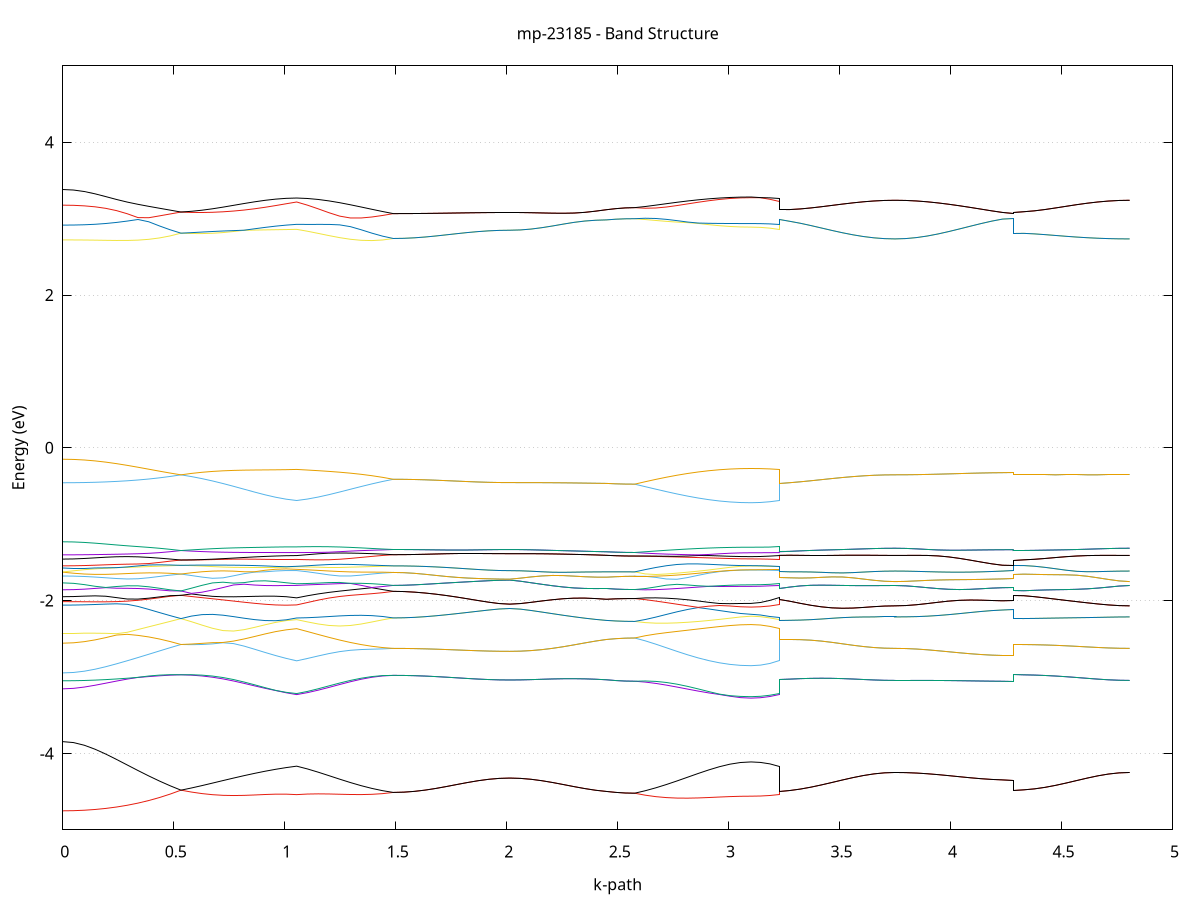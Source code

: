 set title 'mp-23185 - Band Structure'
set xlabel 'k-path'
set ylabel 'Energy (eV)'
set grid y
set yrange [-5:5]
set terminal png size 800,600
set output 'mp-23185_bands_gnuplot.png'
plot '-' using 1:2 with lines notitle, '-' using 1:2 with lines notitle, '-' using 1:2 with lines notitle, '-' using 1:2 with lines notitle, '-' using 1:2 with lines notitle, '-' using 1:2 with lines notitle, '-' using 1:2 with lines notitle, '-' using 1:2 with lines notitle, '-' using 1:2 with lines notitle, '-' using 1:2 with lines notitle, '-' using 1:2 with lines notitle, '-' using 1:2 with lines notitle, '-' using 1:2 with lines notitle, '-' using 1:2 with lines notitle, '-' using 1:2 with lines notitle, '-' using 1:2 with lines notitle, '-' using 1:2 with lines notitle, '-' using 1:2 with lines notitle, '-' using 1:2 with lines notitle, '-' using 1:2 with lines notitle, '-' using 1:2 with lines notitle, '-' using 1:2 with lines notitle, '-' using 1:2 with lines notitle, '-' using 1:2 with lines notitle, '-' using 1:2 with lines notitle, '-' using 1:2 with lines notitle, '-' using 1:2 with lines notitle, '-' using 1:2 with lines notitle, '-' using 1:2 with lines notitle, '-' using 1:2 with lines notitle, '-' using 1:2 with lines notitle, '-' using 1:2 with lines notitle, '-' using 1:2 with lines notitle, '-' using 1:2 with lines notitle, '-' using 1:2 with lines notitle, '-' using 1:2 with lines notitle, '-' using 1:2 with lines notitle, '-' using 1:2 with lines notitle, '-' using 1:2 with lines notitle, '-' using 1:2 with lines notitle, '-' using 1:2 with lines notitle, '-' using 1:2 with lines notitle, '-' using 1:2 with lines notitle, '-' using 1:2 with lines notitle, '-' using 1:2 with lines notitle, '-' using 1:2 with lines notitle, '-' using 1:2 with lines notitle, '-' using 1:2 with lines notitle, '-' using 1:2 with lines notitle, '-' using 1:2 with lines notitle, '-' using 1:2 with lines notitle, '-' using 1:2 with lines notitle, '-' using 1:2 with lines notitle, '-' using 1:2 with lines notitle, '-' using 1:2 with lines notitle, '-' using 1:2 with lines notitle, '-' using 1:2 with lines notitle, '-' using 1:2 with lines notitle, '-' using 1:2 with lines notitle, '-' using 1:2 with lines notitle, '-' using 1:2 with lines notitle, '-' using 1:2 with lines notitle, '-' using 1:2 with lines notitle, '-' using 1:2 with lines notitle, '-' using 1:2 with lines notitle, '-' using 1:2 with lines notitle, '-' using 1:2 with lines notitle, '-' using 1:2 with lines notitle, '-' using 1:2 with lines notitle, '-' using 1:2 with lines notitle, '-' using 1:2 with lines notitle, '-' using 1:2 with lines notitle, '-' using 1:2 with lines notitle, '-' using 1:2 with lines notitle, '-' using 1:2 with lines notitle, '-' using 1:2 with lines notitle, '-' using 1:2 with lines notitle, '-' using 1:2 with lines notitle, '-' using 1:2 with lines notitle, '-' using 1:2 with lines notitle, '-' using 1:2 with lines notitle, '-' using 1:2 with lines notitle, '-' using 1:2 with lines notitle, '-' using 1:2 with lines notitle, '-' using 1:2 with lines notitle, '-' using 1:2 with lines notitle, '-' using 1:2 with lines notitle, '-' using 1:2 with lines notitle, '-' using 1:2 with lines notitle, '-' using 1:2 with lines notitle, '-' using 1:2 with lines notitle, '-' using 1:2 with lines notitle, '-' using 1:2 with lines notitle, '-' using 1:2 with lines notitle, '-' using 1:2 with lines notitle, '-' using 1:2 with lines notitle
0.000000 -22.161471
0.048407 -22.160171
0.096814 -22.156471
0.145221 -22.150271
0.193628 -22.141671
0.242035 -22.131071
0.290442 -22.118571
0.338849 -22.104671
0.387256 -22.089471
0.435663 -22.073571
0.484070 -22.057071
0.532477 -22.040671
0.532477 -22.040671
0.579867 -22.041971
0.627257 -22.041971
0.674647 -22.040771
0.722038 -22.038671
0.769428 -22.036071
0.816818 -22.033171
0.864209 -22.030471
0.911599 -22.028171
0.958989 -22.026771
1.006379 -22.026571
1.053770 -22.027871
1.053770 -22.027871
1.102161 -22.024571
1.150553 -22.021571
1.198944 -22.019171
1.247336 -22.016971
1.295727 -22.014871
1.344118 -22.012771
1.392510 -22.010471
1.440901 -22.007771
1.489293 -22.004771
1.489293 -22.004771
1.536975 -22.004571
1.584658 -22.004071
1.632340 -22.003271
1.680022 -22.002271
1.727705 -22.001171
1.775387 -21.999971
1.823070 -21.998971
1.870752 -21.998071
1.918435 -21.997171
1.966117 -21.996671
2.013799 -21.996471
2.013799 -21.996471
2.062191 -21.996371
2.110582 -21.995871
2.158974 -21.995071
2.207365 -21.994271
2.255757 -21.993271
2.304148 -21.992271
2.352539 -21.991471
2.400931 -21.990971
2.449322 -21.990971
2.449322 -21.990971
2.491785 -21.990171
2.534247 -21.989771
2.576709 -21.989571
2.576709 -21.989571
2.624392 -21.995671
2.672074 -22.001571
2.719757 -22.007471
2.767439 -22.012971
2.815121 -22.018071
2.862804 -22.022671
2.910486 -22.026671
2.958169 -22.029871
3.005851 -22.032171
3.053534 -22.033571
3.101216 -22.034071
3.101216 -22.034071
3.143678 -22.033371
3.186141 -22.031271
3.228603 -22.027871
3.228603 -21.990971
3.275993 -21.993271
3.323384 -21.996671
3.370774 -22.001271
3.418164 -22.006271
3.465554 -22.011671
3.512945 -22.016871
3.560335 -22.021571
3.607725 -22.025671
3.655116 -22.028671
3.702506 -22.030571
3.749896 -22.031171
3.749896 -22.031171
3.798303 -22.031671
3.846710 -22.033171
3.895117 -22.035371
3.943524 -22.038271
3.991931 -22.041471
4.040338 -22.044771
4.088745 -22.047871
4.137152 -22.050671
4.185559 -22.052671
4.233966 -22.054071
4.282373 -22.054571
4.282373 -22.040671
4.330055 -22.040471
4.377738 -22.039971
4.425420 -22.039071
4.473102 -22.037871
4.520785 -22.036571
4.568467 -22.035271
4.616150 -22.033971
4.663832 -22.032871
4.711514 -22.031971
4.759197 -22.031371
4.806879 -22.031171
e
0.000000 -21.940771
0.048407 -21.941571
0.096814 -21.944071
0.145221 -21.948271
0.193628 -21.954171
0.242035 -21.961971
0.290442 -21.971371
0.338849 -21.982571
0.387256 -21.995371
0.435663 -22.009471
0.484070 -22.024671
0.532477 -22.040671
0.532477 -22.040671
0.579867 -22.037971
0.627257 -22.033871
0.674647 -22.028371
0.722038 -22.021471
0.769428 -22.013671
0.816818 -22.005071
0.864209 -21.995871
0.911599 -21.986571
0.958989 -21.977571
1.006379 -21.969271
1.053770 -21.962071
1.053770 -21.962071
1.102161 -21.966771
1.150553 -21.971871
1.198944 -21.977171
1.247336 -21.982571
1.295727 -21.987671
1.344118 -21.992571
1.392510 -21.997071
1.440901 -22.001071
1.489293 -22.004771
1.489293 -22.004771
1.536975 -22.004571
1.584658 -22.004071
1.632340 -22.003271
1.680022 -22.002271
1.727705 -22.001171
1.775387 -21.999971
1.823070 -21.998971
1.870752 -21.998071
1.918435 -21.997171
1.966117 -21.996671
2.013799 -21.996471
2.013799 -21.996471
2.062191 -21.996371
2.110582 -21.995871
2.158974 -21.995071
2.207365 -21.994271
2.255757 -21.993271
2.304148 -21.992271
2.352539 -21.991471
2.400931 -21.990971
2.449322 -21.990971
2.449322 -21.990971
2.491785 -21.990171
2.534247 -21.989771
2.576709 -21.989571
2.576709 -21.989571
2.624392 -21.983671
2.672074 -21.977971
2.719757 -21.972671
2.767439 -21.967671
2.815121 -21.963271
2.862804 -21.959471
2.910486 -21.956371
2.958169 -21.953871
3.005851 -21.951971
3.053534 -21.950871
3.101216 -21.950571
3.101216 -21.950571
3.143678 -21.951871
3.186141 -21.955671
3.228603 -21.962071
3.228603 -21.990971
3.275993 -21.993271
3.323384 -21.996671
3.370774 -22.001271
3.418164 -22.006271
3.465554 -22.011671
3.512945 -22.016871
3.560335 -22.021571
3.607725 -22.025671
3.655116 -22.028671
3.702506 -22.030571
3.749896 -22.031171
3.749896 -22.031171
3.798303 -22.031671
3.846710 -22.033171
3.895117 -22.035371
3.943524 -22.038271
3.991931 -22.041471
4.040338 -22.044771
4.088745 -22.047871
4.137152 -22.050671
4.185559 -22.052671
4.233966 -22.054071
4.282373 -22.054571
4.282373 -22.040671
4.330055 -22.040471
4.377738 -22.039971
4.425420 -22.039071
4.473102 -22.037871
4.520785 -22.036571
4.568467 -22.035271
4.616150 -22.033971
4.663832 -22.032871
4.711514 -22.031971
4.759197 -22.031371
4.806879 -22.031171
e
0.000000 -21.304471
0.048407 -21.304371
0.096814 -21.303971
0.145221 -21.303171
0.193628 -21.301971
0.242035 -21.299971
0.290442 -21.297171
0.338849 -21.293271
0.387256 -21.288271
0.435663 -21.282171
0.484070 -21.275071
0.532477 -21.266871
0.532477 -21.266871
0.579867 -21.269571
0.627257 -21.272071
0.674647 -21.274671
0.722038 -21.277771
0.769428 -21.281371
0.816818 -21.285571
0.864209 -21.290471
0.911599 -21.295771
0.958989 -21.301071
1.006379 -21.305971
1.053770 -21.310171
1.053770 -21.310171
1.102161 -21.307571
1.150553 -21.304371
1.198944 -21.300671
1.247336 -21.296171
1.295727 -21.291171
1.344118 -21.285471
1.392510 -21.279371
1.440901 -21.272671
1.489293 -21.265471
1.489293 -21.265471
1.536975 -21.265771
1.584658 -21.266571
1.632340 -21.267971
1.680022 -21.269671
1.727705 -21.271471
1.775387 -21.273571
1.823070 -21.275471
1.870752 -21.277171
1.918435 -21.278471
1.966117 -21.279271
2.013799 -21.279471
2.013799 -21.279471
2.062191 -21.279071
2.110582 -21.278071
2.158974 -21.276271
2.207365 -21.273971
2.255757 -21.271171
2.304148 -21.268171
2.352539 -21.264871
2.400931 -21.261671
2.449322 -21.258671
2.449322 -21.258671
2.491785 -21.255371
2.534247 -21.253071
2.576709 -21.252271
2.576709 -21.252271
2.624392 -21.261571
2.672074 -21.270471
2.719757 -21.279171
2.767439 -21.287171
2.815121 -21.294471
2.862804 -21.300871
2.910486 -21.306171
2.958169 -21.310571
3.005851 -21.313671
3.053534 -21.315571
3.101216 -21.316271
3.101216 -21.316271
3.143678 -21.315571
3.186141 -21.313471
3.228603 -21.310171
3.228603 -21.258671
3.275993 -21.261471
3.323384 -21.264771
3.370774 -21.268571
3.418164 -21.272771
3.465554 -21.277171
3.512945 -21.281471
3.560335 -21.285471
3.607725 -21.288771
3.655116 -21.291371
3.702506 -21.292971
3.749896 -21.293371
3.749896 -21.293371
3.798303 -21.292571
3.846710 -21.290071
3.895117 -21.286071
3.943524 -21.280771
3.991931 -21.274771
4.040338 -21.268271
4.088745 -21.261871
4.137152 -21.256071
4.185559 -21.251371
4.233966 -21.248271
4.282373 -21.247271
4.282373 -21.266871
4.330055 -21.267371
4.377738 -21.269171
4.425420 -21.271871
4.473102 -21.275171
4.520785 -21.278971
4.568467 -21.282671
4.616150 -21.286171
4.663832 -21.289271
4.711514 -21.291471
4.759197 -21.292871
4.806879 -21.293371
e
0.000000 -21.193071
0.048407 -21.192771
0.096814 -21.194171
0.145221 -21.198571
0.193628 -21.204471
0.242035 -21.211871
0.290442 -21.220171
0.338849 -21.229271
0.387256 -21.238771
0.435663 -21.248471
0.484070 -21.257871
0.532477 -21.266871
0.532477 -21.266871
0.579867 -21.263771
0.627257 -21.260171
0.674647 -21.256071
0.722038 -21.251371
0.769428 -21.246271
0.816818 -21.240971
0.864209 -21.236071
0.911599 -21.232171
0.958989 -21.229971
1.006379 -21.229271
1.053770 -21.229071
1.053770 -21.229071
1.102161 -21.227071
1.150553 -21.223671
1.198944 -21.219271
1.247336 -21.224571
1.295727 -21.232971
1.344118 -21.241371
1.392510 -21.249671
1.440901 -21.257771
1.489293 -21.265471
1.489293 -21.265471
1.536975 -21.265771
1.584658 -21.266571
1.632340 -21.267971
1.680022 -21.269671
1.727705 -21.271471
1.775387 -21.273571
1.823070 -21.275471
1.870752 -21.277171
1.918435 -21.278471
1.966117 -21.279271
2.013799 -21.279471
2.013799 -21.279471
2.062191 -21.279071
2.110582 -21.278071
2.158974 -21.276271
2.207365 -21.273971
2.255757 -21.271171
2.304148 -21.268171
2.352539 -21.264871
2.400931 -21.261671
2.449322 -21.258671
2.449322 -21.258671
2.491785 -21.255371
2.534247 -21.253071
2.576709 -21.252271
2.576709 -21.252271
2.624392 -21.242871
2.672074 -21.233671
2.719757 -21.224771
2.767439 -21.216271
2.815121 -21.214771
2.862804 -21.219271
2.910486 -21.223071
2.958169 -21.226071
3.005851 -21.228271
3.053534 -21.229671
3.101216 -21.230071
3.101216 -21.230071
3.143678 -21.229971
3.186141 -21.229571
3.228603 -21.229071
3.228603 -21.258671
3.275993 -21.261471
3.323384 -21.264771
3.370774 -21.268571
3.418164 -21.272771
3.465554 -21.277171
3.512945 -21.281471
3.560335 -21.285471
3.607725 -21.288771
3.655116 -21.291371
3.702506 -21.292971
3.749896 -21.293371
3.749896 -21.293371
3.798303 -21.292571
3.846710 -21.290071
3.895117 -21.286071
3.943524 -21.280771
3.991931 -21.274771
4.040338 -21.268271
4.088745 -21.261871
4.137152 -21.256071
4.185559 -21.251371
4.233966 -21.248271
4.282373 -21.247271
4.282373 -21.266871
4.330055 -21.267371
4.377738 -21.269171
4.425420 -21.271871
4.473102 -21.275171
4.520785 -21.278971
4.568467 -21.282671
4.616150 -21.286171
4.663832 -21.289271
4.711514 -21.291471
4.759197 -21.292871
4.806879 -21.293371
e
0.000000 -21.190471
0.048407 -21.191471
0.096814 -21.191871
0.145221 -21.190271
0.193628 -21.188071
0.242035 -21.185171
0.290442 -21.181571
0.338849 -21.177571
0.387256 -21.173071
0.435663 -21.168271
0.484070 -21.163171
0.532477 -21.158271
0.532477 -21.158271
0.579867 -21.161371
0.627257 -21.165571
0.674647 -21.170671
0.722038 -21.176571
0.769428 -21.182971
0.816818 -21.189171
0.864209 -21.194671
0.911599 -21.198271
0.958989 -21.199371
1.006379 -21.197771
1.053770 -21.194871
1.053770 -21.194871
1.102161 -21.201071
1.150553 -21.208171
1.198944 -21.215471
1.247336 -21.212671
1.295727 -21.206071
1.344118 -21.198771
1.392510 -21.191271
1.440901 -21.183571
1.489293 -21.176271
1.489293 -21.176271
1.536975 -21.176171
1.584658 -21.175871
1.632340 -21.175371
1.680022 -21.174671
1.727705 -21.173971
1.775387 -21.173171
1.823070 -21.172571
1.870752 -21.171971
1.918435 -21.171471
1.966117 -21.171171
2.013799 -21.170971
2.013799 -21.170971
2.062191 -21.171271
2.110582 -21.171971
2.158974 -21.173071
2.207365 -21.174371
2.255757 -21.175871
2.304148 -21.177371
2.352539 -21.178871
2.400931 -21.180271
2.449322 -21.181471
2.449322 -21.181471
2.491785 -21.183171
2.534247 -21.184471
2.576709 -21.184871
2.576709 -21.184871
2.624392 -21.191371
2.672074 -21.197671
2.719757 -21.203771
2.767439 -21.209371
2.815121 -21.208271
2.862804 -21.201471
2.910486 -21.195771
2.958169 -21.190971
3.005851 -21.187471
3.053534 -21.185471
3.101216 -21.184771
3.101216 -21.184771
3.143678 -21.185871
3.186141 -21.189371
3.228603 -21.194871
3.228603 -21.181471
3.275993 -21.179271
3.323384 -21.176271
3.370774 -21.172371
3.418164 -21.167471
3.465554 -21.162171
3.512945 -21.156671
3.560335 -21.151471
3.607725 -21.146971
3.655116 -21.143471
3.702506 -21.141271
3.749896 -21.140471
3.749896 -21.140471
3.798303 -21.140871
3.846710 -21.141971
3.895117 -21.143671
3.943524 -21.146071
3.991931 -21.148871
4.040338 -21.151871
4.088745 -21.155071
4.137152 -21.157971
4.185559 -21.160471
4.233966 -21.162171
4.282373 -21.162771
4.282373 -21.158271
4.330055 -21.157771
4.377738 -21.156671
4.425420 -21.154771
4.473102 -21.152371
4.520785 -21.149871
4.568467 -21.147371
4.616150 -21.145171
4.663832 -21.143171
4.711514 -21.141771
4.759197 -21.140771
4.806879 -21.140471
e
0.000000 -21.129371
0.048407 -21.129671
0.096814 -21.130371
0.145221 -21.131471
0.193628 -21.133171
0.242035 -21.135271
0.290442 -21.137871
0.338849 -21.141071
0.387256 -21.144771
0.435663 -21.148971
0.484070 -21.153471
0.532477 -21.158271
0.532477 -21.158271
0.579867 -21.156071
0.627257 -21.154671
0.674647 -21.153671
0.722038 -21.152771
0.769428 -21.151671
0.816818 -21.150071
0.864209 -21.147871
0.911599 -21.145271
0.958989 -21.142671
1.006379 -21.140371
1.053770 -21.139071
1.053770 -21.139071
1.102161 -21.139671
1.150553 -21.141271
1.198944 -21.143971
1.247336 -21.147371
1.295727 -21.151771
1.344118 -21.156871
1.392510 -21.162771
1.440901 -21.169271
1.489293 -21.176271
1.489293 -21.176271
1.536975 -21.176171
1.584658 -21.175871
1.632340 -21.175371
1.680022 -21.174671
1.727705 -21.173971
1.775387 -21.173171
1.823070 -21.172571
1.870752 -21.171971
1.918435 -21.171471
1.966117 -21.171171
2.013799 -21.170971
2.013799 -21.170971
2.062191 -21.171271
2.110582 -21.171971
2.158974 -21.173071
2.207365 -21.174371
2.255757 -21.175871
2.304148 -21.177371
2.352539 -21.178871
2.400931 -21.180271
2.449322 -21.181471
2.449322 -21.181471
2.491785 -21.183171
2.534247 -21.184471
2.576709 -21.184871
2.576709 -21.184871
2.624392 -21.178371
2.672074 -21.171871
2.719757 -21.165671
2.767439 -21.159771
2.815121 -21.154371
2.862804 -21.149671
2.910486 -21.145671
2.958169 -21.142471
3.005851 -21.140171
3.053534 -21.138671
3.101216 -21.138271
3.101216 -21.138271
3.143678 -21.138371
3.186141 -21.138571
3.228603 -21.139071
3.228603 -21.181471
3.275993 -21.179271
3.323384 -21.176271
3.370774 -21.172371
3.418164 -21.167471
3.465554 -21.162171
3.512945 -21.156671
3.560335 -21.151471
3.607725 -21.146971
3.655116 -21.143471
3.702506 -21.141271
3.749896 -21.140471
3.749896 -21.140471
3.798303 -21.140871
3.846710 -21.141971
3.895117 -21.143671
3.943524 -21.146071
3.991931 -21.148871
4.040338 -21.151871
4.088745 -21.155071
4.137152 -21.157971
4.185559 -21.160471
4.233966 -21.162171
4.282373 -21.162771
4.282373 -21.158271
4.330055 -21.157771
4.377738 -21.156671
4.425420 -21.154771
4.473102 -21.152371
4.520785 -21.149871
4.568467 -21.147371
4.616150 -21.145171
4.663832 -21.143171
4.711514 -21.141771
4.759197 -21.140771
4.806879 -21.140471
e
0.000000 -20.886471
0.048407 -20.886671
0.096814 -20.886871
0.145221 -20.887171
0.193628 -20.887571
0.242035 -20.887871
0.290442 -20.888171
0.338849 -20.888371
0.387256 -20.888471
0.435663 -20.888371
0.484070 -20.888071
0.532477 -20.887871
0.532477 -20.887871
0.579867 -20.889871
0.627257 -20.892971
0.674647 -20.897471
0.722038 -20.902971
0.769428 -20.909471
0.816818 -20.916671
0.864209 -20.924271
0.911599 -20.931671
0.958989 -20.938671
1.006379 -20.944571
1.053770 -20.948971
1.053770 -20.948971
1.102161 -20.946671
1.150553 -20.943371
1.198944 -20.939371
1.247336 -20.935071
1.295727 -20.930571
1.344118 -20.926271
1.392510 -20.922271
1.440901 -20.918771
1.489293 -20.916071
1.489293 -20.916071
1.536975 -20.916071
1.584658 -20.916171
1.632340 -20.916271
1.680022 -20.916471
1.727705 -20.916571
1.775387 -20.916871
1.823070 -20.917071
1.870752 -20.917271
1.918435 -20.917371
1.966117 -20.917371
2.013799 -20.917371
2.013799 -20.917371
2.062191 -20.917871
2.110582 -20.918971
2.158974 -20.920871
2.207365 -20.923471
2.255757 -20.926371
2.304148 -20.929471
2.352539 -20.932471
2.400931 -20.935271
2.449322 -20.937471
2.449322 -20.937471
2.491785 -20.940271
2.534247 -20.942171
2.576709 -20.942771
2.576709 -20.942771
2.624392 -20.944671
2.672074 -20.946471
2.719757 -20.948071
2.767439 -20.949571
2.815121 -20.950871
2.862804 -20.951971
2.910486 -20.952871
2.958169 -20.953571
3.005851 -20.954071
3.053534 -20.954471
3.101216 -20.954571
3.101216 -20.954571
3.143678 -20.953871
3.186141 -20.951871
3.228603 -20.948971
3.228603 -20.937471
3.275993 -20.933771
3.323384 -20.928871
3.370774 -20.923371
3.418164 -20.917271
3.465554 -20.911271
3.512945 -20.905671
3.560335 -20.900671
3.607725 -20.896471
3.655116 -20.893471
3.702506 -20.891471
3.749896 -20.890871
3.749896 -20.890871
3.798303 -20.890671
3.846710 -20.890171
3.895117 -20.889371
3.943524 -20.888371
3.991931 -20.887271
4.040338 -20.886071
4.088745 -20.885071
4.137152 -20.884071
4.185559 -20.883371
4.233966 -20.882971
4.282373 -20.882771
4.282373 -20.887871
4.330055 -20.887871
4.377738 -20.888071
4.425420 -20.888271
4.473102 -20.888671
4.520785 -20.889071
4.568467 -20.889571
4.616150 -20.889971
4.663832 -20.890371
4.711514 -20.890671
4.759197 -20.890771
4.806879 -20.890871
e
0.000000 -20.885171
0.048407 -20.885271
0.096814 -20.885171
0.145221 -20.885271
0.193628 -20.885371
0.242035 -20.885571
0.290442 -20.885771
0.338849 -20.886171
0.387256 -20.886571
0.435663 -20.887071
0.484070 -20.887471
0.532477 -20.887871
0.532477 -20.887871
0.579867 -20.887071
0.627257 -20.887671
0.674647 -20.889371
0.722038 -20.892171
0.769428 -20.895671
0.816818 -20.899871
0.864209 -20.904471
0.911599 -20.909171
0.958989 -20.913771
1.006379 -20.917871
1.053770 -20.921171
1.053770 -20.921171
1.102161 -20.919471
1.150553 -20.917571
1.198944 -20.915671
1.247336 -20.914071
1.295727 -20.913071
1.344118 -20.912671
1.392510 -20.912971
1.440901 -20.914171
1.489293 -20.916071
1.489293 -20.916071
1.536975 -20.916071
1.584658 -20.916171
1.632340 -20.916271
1.680022 -20.916471
1.727705 -20.916571
1.775387 -20.916871
1.823070 -20.917071
1.870752 -20.917271
1.918435 -20.917371
1.966117 -20.917371
2.013799 -20.917371
2.013799 -20.917371
2.062191 -20.917871
2.110582 -20.918971
2.158974 -20.920871
2.207365 -20.923471
2.255757 -20.926371
2.304148 -20.929471
2.352539 -20.932471
2.400931 -20.935271
2.449322 -20.937471
2.449322 -20.937471
2.491785 -20.940271
2.534247 -20.942171
2.576709 -20.942771
2.576709 -20.942771
2.624392 -20.940771
2.672074 -20.938571
2.719757 -20.936471
2.767439 -20.934471
2.815121 -20.932471
2.862804 -20.930671
2.910486 -20.929171
2.958169 -20.927971
3.005851 -20.926971
3.053534 -20.926371
3.101216 -20.926271
3.101216 -20.926271
3.143678 -20.925571
3.186141 -20.923871
3.228603 -20.921171
3.228603 -20.937471
3.275993 -20.933771
3.323384 -20.928871
3.370774 -20.923371
3.418164 -20.917271
3.465554 -20.911271
3.512945 -20.905671
3.560335 -20.900671
3.607725 -20.896471
3.655116 -20.893471
3.702506 -20.891471
3.749896 -20.890871
3.749896 -20.890871
3.798303 -20.890671
3.846710 -20.890171
3.895117 -20.889371
3.943524 -20.888371
3.991931 -20.887271
4.040338 -20.886071
4.088745 -20.885071
4.137152 -20.884071
4.185559 -20.883371
4.233966 -20.882971
4.282373 -20.882771
4.282373 -20.887871
4.330055 -20.887871
4.377738 -20.888071
4.425420 -20.888271
4.473102 -20.888671
4.520785 -20.889071
4.568467 -20.889571
4.616150 -20.889971
4.663832 -20.890371
4.711514 -20.890671
4.759197 -20.890771
4.806879 -20.890871
e
0.000000 -14.890671
0.048407 -14.889071
0.096814 -14.884371
0.145221 -14.876571
0.193628 -14.866071
0.242035 -14.853171
0.290442 -14.838271
0.338849 -14.821871
0.387256 -14.804371
0.435663 -14.786371
0.484070 -14.768271
0.532477 -14.750571
0.532477 -14.750571
0.579867 -14.752871
0.627257 -14.754871
0.674647 -14.756371
0.722038 -14.757371
0.769428 -14.757871
0.816818 -14.757771
0.864209 -14.757071
0.911599 -14.755771
0.958989 -14.753971
1.006379 -14.751571
1.053770 -14.748671
1.053770 -14.748671
1.102161 -14.750871
1.150553 -14.752571
1.198944 -14.753671
1.247336 -14.754171
1.295727 -14.754071
1.344118 -14.753471
1.392510 -14.752371
1.440901 -14.750871
1.489293 -14.748971
1.489293 -14.748971
1.536975 -14.749071
1.584658 -14.748971
1.632340 -14.748971
1.680022 -14.748971
1.727705 -14.748971
1.775387 -14.748971
1.823070 -14.748971
1.870752 -14.748971
1.918435 -14.748971
1.966117 -14.748871
2.013799 -14.748871
2.013799 -14.748871
2.062191 -14.748771
2.110582 -14.748671
2.158974 -14.748271
2.207365 -14.747871
2.255757 -14.747471
2.304148 -14.747171
2.352539 -14.746871
2.400931 -14.746771
2.449322 -14.746971
2.449322 -14.746971
2.491785 -14.747371
2.534247 -14.747671
2.576709 -14.747771
2.576709 -14.747771
2.624392 -14.748371
2.672074 -14.749071
2.719757 -14.749671
2.767439 -14.750171
2.815121 -14.750671
2.862804 -14.751171
2.910486 -14.751471
2.958169 -14.751771
3.005851 -14.751971
3.053534 -14.752071
3.101216 -14.752171
3.101216 -14.752171
3.143678 -14.751371
3.186141 -14.748871
3.228603 -14.748671
3.228603 -14.746971
3.275993 -14.746671
3.323384 -14.746671
3.370774 -14.746771
3.418164 -14.747071
3.465554 -14.747471
3.512945 -14.747971
3.560335 -14.748471
3.607725 -14.748971
3.655116 -14.749271
3.702506 -14.749471
3.749896 -14.749571
3.749896 -14.749571
3.798303 -14.750071
3.846710 -14.751371
3.895117 -14.753371
3.943524 -14.756071
3.991931 -14.759071
4.040338 -14.762171
4.088745 -14.765171
4.137152 -14.767771
4.185559 -14.769871
4.233966 -14.771171
4.282373 -14.771571
4.282373 -14.750571
4.330055 -14.750571
4.377738 -14.750571
4.425420 -14.750371
4.473102 -14.750271
4.520785 -14.750171
4.568467 -14.749971
4.616150 -14.749871
4.663832 -14.749771
4.711514 -14.749671
4.759197 -14.749571
4.806879 -14.749571
e
0.000000 -14.647771
0.048407 -14.648571
0.096814 -14.651171
0.145221 -14.655471
0.193628 -14.661571
0.242035 -14.669371
0.290442 -14.678871
0.338849 -14.690271
0.387256 -14.703271
0.435663 -14.717771
0.484070 -14.733671
0.532477 -14.750571
0.532477 -14.750571
0.579867 -14.748171
0.627257 -14.745571
0.674647 -14.743171
0.722038 -14.740971
0.769428 -14.739271
0.816818 -14.738171
0.864209 -14.737671
0.911599 -14.738071
0.958989 -14.739371
1.006379 -14.741671
1.053770 -14.744971
1.053770 -14.744971
1.102161 -14.742471
1.150553 -14.740971
1.198944 -14.740471
1.247336 -14.740771
1.295727 -14.741671
1.344118 -14.743171
1.392510 -14.744971
1.440901 -14.747071
1.489293 -14.748971
1.489293 -14.748971
1.536975 -14.749071
1.584658 -14.748971
1.632340 -14.748971
1.680022 -14.748971
1.727705 -14.748971
1.775387 -14.748971
1.823070 -14.748971
1.870752 -14.748971
1.918435 -14.748971
1.966117 -14.748871
2.013799 -14.748871
2.013799 -14.748871
2.062191 -14.748771
2.110582 -14.748671
2.158974 -14.748271
2.207365 -14.747871
2.255757 -14.747471
2.304148 -14.747171
2.352539 -14.746871
2.400931 -14.746771
2.449322 -14.746971
2.449322 -14.746971
2.491785 -14.747371
2.534247 -14.747671
2.576709 -14.747771
2.576709 -14.747771
2.624392 -14.747071
2.672074 -14.746471
2.719757 -14.745771
2.767439 -14.745171
2.815121 -14.744671
2.862804 -14.744171
2.910486 -14.743771
2.958169 -14.743371
3.005851 -14.743171
3.053534 -14.742971
3.101216 -14.742971
3.101216 -14.742971
3.143678 -14.743571
3.186141 -14.745571
3.228603 -14.744971
3.228603 -14.746971
3.275993 -14.746671
3.323384 -14.746671
3.370774 -14.746771
3.418164 -14.747071
3.465554 -14.747471
3.512945 -14.747971
3.560335 -14.748471
3.607725 -14.748971
3.655116 -14.749271
3.702506 -14.749471
3.749896 -14.749571
3.749896 -14.749571
3.798303 -14.750071
3.846710 -14.751371
3.895117 -14.753371
3.943524 -14.756071
3.991931 -14.759071
4.040338 -14.762171
4.088745 -14.765171
4.137152 -14.767771
4.185559 -14.769871
4.233966 -14.771171
4.282373 -14.771571
4.282373 -14.750571
4.330055 -14.750571
4.377738 -14.750571
4.425420 -14.750371
4.473102 -14.750271
4.520785 -14.750171
4.568467 -14.749971
4.616150 -14.749871
4.663832 -14.749771
4.711514 -14.749671
4.759197 -14.749571
4.806879 -14.749571
e
0.000000 -6.360371
0.048407 -6.358971
0.096814 -6.354971
0.145221 -6.348371
0.193628 -6.339571
0.242035 -6.328671
0.290442 -6.315971
0.338849 -6.301271
0.387256 -6.284471
0.435663 -6.265271
0.484070 -6.243371
0.532477 -6.218471
0.532477 -6.218471
0.579867 -6.228571
0.627257 -6.239171
0.674647 -6.248671
0.722038 -6.256071
0.769428 -6.260771
0.816818 -6.262771
0.864209 -6.261971
0.911599 -6.258671
0.958989 -6.253371
1.006379 -6.246371
1.053770 -6.238271
1.053770 -6.238271
1.102161 -6.233971
1.150553 -6.241771
1.198944 -6.251071
1.247336 -6.258671
1.295727 -6.263571
1.344118 -6.264871
1.392510 -6.261971
1.440901 -6.254371
1.489293 -6.241971
1.489293 -6.241971
1.536975 -6.242771
1.584658 -6.244871
1.632340 -6.248171
1.680022 -6.252471
1.727705 -6.257471
1.775387 -6.262671
1.823070 -6.267571
1.870752 -6.271971
1.918435 -6.275371
1.966117 -6.277471
2.013799 -6.278171
2.013799 -6.278171
2.062191 -6.275271
2.110582 -6.266671
2.158974 -6.252771
2.207365 -6.234471
2.255757 -6.212971
2.304148 -6.189771
2.352539 -6.166871
2.400931 -6.147271
2.449322 -6.134871
2.449322 -6.134871
2.491785 -6.118971
2.534247 -6.107971
2.576709 -6.103571
2.576709 -6.103571
2.624392 -6.115571
2.672074 -6.130371
2.719757 -6.146371
2.767439 -6.162871
2.815121 -6.178871
2.862804 -6.193671
2.910486 -6.206771
2.958169 -6.217471
3.005851 -6.225471
3.053534 -6.230371
3.101216 -6.231971
3.101216 -6.231971
3.143678 -6.232671
3.186141 -6.234771
3.228603 -6.238271
3.228603 -6.134871
3.275993 -6.154671
3.323384 -6.176171
3.370774 -6.198571
3.418164 -6.221071
3.465554 -6.242671
3.512945 -6.262671
3.560335 -6.280171
3.607725 -6.294571
3.655116 -6.305271
3.702506 -6.311871
3.749896 -6.314071
3.749896 -6.314071
3.798303 -6.311571
3.846710 -6.304071
3.895117 -6.292271
3.943524 -6.276971
3.991931 -6.259271
4.040338 -6.240571
4.088745 -6.222371
4.137152 -6.206071
4.185559 -6.193371
4.233966 -6.185171
4.282373 -6.182371
4.282373 -6.218471
4.330055 -6.221671
4.377738 -6.230171
4.425420 -6.241871
4.473102 -6.254971
4.520785 -6.268271
4.568467 -6.280971
4.616150 -6.292171
4.663832 -6.301471
4.711514 -6.308371
4.759197 -6.312571
4.806879 -6.314071
e
0.000000 -6.191271
0.048407 -6.191271
0.096814 -6.191271
0.145221 -6.190871
0.193628 -6.189571
0.242035 -6.186971
0.290442 -6.182571
0.338849 -6.176271
0.387256 -6.168171
0.435663 -6.160171
0.484070 -6.190671
0.532477 -6.218471
0.532477 -6.218471
0.579867 -6.210971
0.627257 -6.207671
0.674647 -6.208171
0.722038 -6.210871
0.769428 -6.214371
0.816818 -6.217771
0.864209 -6.220571
0.911599 -6.222671
0.958989 -6.223671
1.006379 -6.223571
1.053770 -6.222371
1.053770 -6.222371
1.102161 -6.231771
1.150553 -6.225171
1.198944 -6.212271
1.247336 -6.196371
1.295727 -6.178971
1.344118 -6.180271
1.392510 -6.203771
1.440901 -6.224971
1.489293 -6.241971
1.489293 -6.241971
1.536975 -6.242771
1.584658 -6.244871
1.632340 -6.248171
1.680022 -6.252471
1.727705 -6.257471
1.775387 -6.262671
1.823070 -6.267571
1.870752 -6.271971
1.918435 -6.275371
1.966117 -6.277471
2.013799 -6.278171
2.013799 -6.278171
2.062191 -6.275271
2.110582 -6.266671
2.158974 -6.252771
2.207365 -6.234471
2.255757 -6.212971
2.304148 -6.189771
2.352539 -6.166871
2.400931 -6.147271
2.449322 -6.134871
2.449322 -6.134871
2.491785 -6.118971
2.534247 -6.107971
2.576709 -6.103571
2.576709 -6.103571
2.624392 -6.113371
2.672074 -6.129071
2.719757 -6.144271
2.767439 -6.158371
2.815121 -6.171171
2.862804 -6.182471
2.910486 -6.192071
2.958169 -6.199671
3.005851 -6.205171
3.053534 -6.208571
3.101216 -6.209771
3.101216 -6.209771
3.143678 -6.211271
3.186141 -6.215771
3.228603 -6.222371
3.228603 -6.134871
3.275993 -6.154671
3.323384 -6.176171
3.370774 -6.198571
3.418164 -6.221071
3.465554 -6.242671
3.512945 -6.262671
3.560335 -6.280171
3.607725 -6.294571
3.655116 -6.305271
3.702506 -6.311871
3.749896 -6.314071
3.749896 -6.314071
3.798303 -6.311571
3.846710 -6.304071
3.895117 -6.292271
3.943524 -6.276971
3.991931 -6.259271
4.040338 -6.240571
4.088745 -6.222371
4.137152 -6.206071
4.185559 -6.193371
4.233966 -6.185171
4.282373 -6.182371
4.282373 -6.218471
4.330055 -6.221671
4.377738 -6.230171
4.425420 -6.241871
4.473102 -6.254971
4.520785 -6.268271
4.568467 -6.280971
4.616150 -6.292171
4.663832 -6.301471
4.711514 -6.308371
4.759197 -6.312571
4.806879 -6.314071
e
0.000000 -6.082471
0.048407 -6.082871
0.096814 -6.083971
0.145221 -6.085871
0.193628 -6.088671
0.242035 -6.092471
0.290442 -6.097371
0.338849 -6.103771
0.387256 -6.127971
0.435663 -6.158671
0.484070 -6.148471
0.532477 -6.137971
0.532477 -6.137971
0.579867 -6.139271
0.627257 -6.135271
0.674647 -6.127271
0.722038 -6.117571
0.769428 -6.108171
0.816818 -6.099971
0.864209 -6.093571
0.911599 -6.088871
0.958989 -6.085871
1.006379 -6.084371
1.053770 -6.084171
1.053770 -6.084171
1.102161 -6.079771
1.150553 -6.075371
1.198944 -6.088871
1.247336 -6.118871
1.295727 -6.147371
1.344118 -6.154271
1.392510 -6.135971
1.440901 -6.117471
1.489293 -6.100971
1.489293 -6.100971
1.536975 -6.100971
1.584658 -6.100971
1.632340 -6.100871
1.680022 -6.100671
1.727705 -6.100271
1.775387 -6.099871
1.823070 -6.099471
1.870752 -6.098971
1.918435 -6.098571
1.966117 -6.098271
2.013799 -6.098171
2.013799 -6.098171
2.062191 -6.098371
2.110582 -6.098771
2.158974 -6.099471
2.207365 -6.100371
2.255757 -6.101371
2.304148 -6.102271
2.352539 -6.102571
2.400931 -6.100971
2.449322 -6.095471
2.449322 -6.095471
2.491785 -6.094171
2.534247 -6.094171
2.576709 -6.094771
2.576709 -6.094771
2.624392 -6.090771
2.672074 -6.083171
2.719757 -6.078171
2.767439 -6.075971
2.815121 -6.076071
2.862804 -6.077971
2.910486 -6.080771
2.958169 -6.083871
3.005851 -6.086571
3.053534 -6.088471
3.101216 -6.089071
3.101216 -6.089071
3.143678 -6.088571
3.186141 -6.086871
3.228603 -6.084171
3.228603 -6.095471
3.275993 -6.090171
3.323384 -6.086671
3.370774 -6.084671
3.418164 -6.083871
3.465554 -6.083871
3.512945 -6.084471
3.560335 -6.085171
3.607725 -6.086071
3.655116 -6.086671
3.702506 -6.087171
3.749896 -6.087271
3.749896 -6.087271
3.798303 -6.087671
3.846710 -6.088671
3.895117 -6.090271
3.943524 -6.092271
3.991931 -6.094671
4.040338 -6.096971
4.088745 -6.099271
4.137152 -6.101271
4.185559 -6.102771
4.233966 -6.103671
4.282373 -6.103971
4.282373 -6.137971
4.330055 -6.135771
4.377738 -6.130071
4.425420 -6.122671
4.473102 -6.115071
4.520785 -6.107971
4.568467 -6.101771
4.616150 -6.096571
4.663832 -6.092571
4.711514 -6.089671
4.759197 -6.087871
4.806879 -6.087271
e
0.000000 -5.941671
0.048407 -5.945571
0.096814 -5.957171
0.145221 -5.975671
0.193628 -6.000071
0.242035 -6.028871
0.290442 -6.060571
0.338849 -6.093471
0.387256 -6.109971
0.435663 -6.118471
0.484070 -6.127871
0.532477 -6.137971
0.532477 -6.137971
0.579867 -6.132371
0.627257 -6.123671
0.674647 -6.113071
0.722038 -6.101171
0.769428 -6.088271
0.816818 -6.074871
0.864209 -6.061171
0.911599 -6.047471
0.958989 -6.034171
1.006379 -6.021471
1.053770 -6.009771
1.053770 -6.009771
1.102161 -6.032771
1.150553 -6.059671
1.198944 -6.071571
1.247336 -6.069171
1.295727 -6.068871
1.344118 -6.071471
1.392510 -6.077671
1.440901 -6.087471
1.489293 -6.100971
1.489293 -6.100971
1.536975 -6.100971
1.584658 -6.100971
1.632340 -6.100871
1.680022 -6.100671
1.727705 -6.100271
1.775387 -6.099871
1.823070 -6.099471
1.870752 -6.098971
1.918435 -6.098571
1.966117 -6.098271
2.013799 -6.098171
2.013799 -6.098171
2.062191 -6.098371
2.110582 -6.098771
2.158974 -6.099471
2.207365 -6.100371
2.255757 -6.101371
2.304148 -6.102271
2.352539 -6.102571
2.400931 -6.100971
2.449322 -6.095471
2.449322 -6.095471
2.491785 -6.094171
2.534247 -6.094171
2.576709 -6.094771
2.576709 -6.094771
2.624392 -6.079271
2.672074 -6.062771
2.719757 -6.046771
2.767439 -6.031471
2.815121 -6.017471
2.862804 -6.004971
2.910486 -5.994171
2.958169 -5.985571
3.005851 -5.979271
3.053534 -5.975471
3.101216 -5.974171
3.101216 -5.974171
3.143678 -5.978371
3.186141 -5.990571
3.228603 -6.009771
3.228603 -6.095471
3.275993 -6.090171
3.323384 -6.086671
3.370774 -6.084671
3.418164 -6.083871
3.465554 -6.083871
3.512945 -6.084471
3.560335 -6.085171
3.607725 -6.086071
3.655116 -6.086671
3.702506 -6.087171
3.749896 -6.087271
3.749896 -6.087271
3.798303 -6.087671
3.846710 -6.088671
3.895117 -6.090271
3.943524 -6.092271
3.991931 -6.094671
4.040338 -6.096971
4.088745 -6.099271
4.137152 -6.101271
4.185559 -6.102771
4.233966 -6.103671
4.282373 -6.103971
4.282373 -6.137971
4.330055 -6.135771
4.377738 -6.130071
4.425420 -6.122671
4.473102 -6.115071
4.520785 -6.107971
4.568467 -6.101771
4.616150 -6.096571
4.663832 -6.092571
4.711514 -6.089671
4.759197 -6.087871
4.806879 -6.087271
e
0.000000 -4.751771
0.048407 -4.749871
0.096814 -4.744071
0.145221 -4.734371
0.193628 -4.720471
0.242035 -4.702171
0.290442 -4.679071
0.338849 -4.650871
0.387256 -4.617171
0.435663 -4.577871
0.484070 -4.532571
0.532477 -4.481471
0.532477 -4.481471
0.579867 -4.506271
0.627257 -4.526271
0.674647 -4.540671
0.722038 -4.549071
0.769428 -4.551771
0.816818 -4.549671
0.864209 -4.544471
0.911599 -4.538271
0.958989 -4.533871
1.006379 -4.533671
1.053770 -4.539771
1.053770 -4.539771
1.102161 -4.532271
1.150553 -4.529871
1.198944 -4.531371
1.247336 -4.534871
1.295727 -4.538171
1.344118 -4.539171
1.392510 -4.535871
1.440901 -4.526871
1.489293 -4.511071
1.489293 -4.511071
1.536975 -4.507471
1.584658 -4.497171
1.632340 -4.480771
1.680022 -4.459271
1.727705 -4.434271
1.775387 -4.407671
1.823070 -4.381571
1.870752 -4.358071
1.918435 -4.339371
1.966117 -4.327271
2.013799 -4.323171
2.013799 -4.323171
2.062191 -4.327271
2.110582 -4.339171
2.158974 -4.357871
2.207365 -4.381471
2.255757 -4.408071
2.304148 -4.435371
2.352539 -4.460871
2.400931 -4.482571
2.449322 -4.498171
2.449322 -4.498171
2.491785 -4.510571
2.534247 -4.518571
2.576709 -4.521271
2.576709 -4.521271
2.624392 -4.547171
2.672074 -4.566371
2.719757 -4.578771
2.767439 -4.585071
2.815121 -4.586071
2.862804 -4.583171
2.910486 -4.577771
2.958169 -4.571371
3.005851 -4.565671
3.053534 -4.561571
3.101216 -4.560171
3.101216 -4.560171
3.143678 -4.557971
3.186141 -4.551171
3.228603 -4.539771
3.228603 -4.498171
3.275993 -4.486071
3.323384 -4.467071
3.370774 -4.442171
3.418164 -4.412771
3.465554 -4.380871
3.512945 -4.348171
3.560335 -4.317071
3.607725 -4.289671
3.655116 -4.268271
3.702506 -4.254571
3.749896 -4.249871
3.749896 -4.249871
3.798303 -4.251771
3.846710 -4.257471
3.895117 -4.266471
3.943524 -4.278071
3.991931 -4.291371
4.040338 -4.305471
4.088745 -4.319171
4.137152 -4.331271
4.185559 -4.340871
4.233966 -4.346971
4.282373 -4.349071
4.282373 -4.481471
4.330055 -4.477171
4.377738 -4.464671
4.425420 -4.444771
4.473102 -4.418671
4.520785 -4.388171
4.568467 -4.355471
4.616150 -4.323171
4.663832 -4.293771
4.711514 -4.270371
4.759197 -4.255071
4.806879 -4.249871
e
0.000000 -3.846171
0.048407 -3.858471
0.096814 -3.893371
0.145221 -3.945471
0.193628 -4.009071
0.242035 -4.079071
0.290442 -4.151871
0.338849 -4.224571
0.387256 -4.295171
0.435663 -4.362171
0.484070 -4.424471
0.532477 -4.481471
0.532477 -4.481471
0.579867 -4.452771
0.627257 -4.421571
0.674647 -4.388871
0.722038 -4.355771
0.769428 -4.323071
0.816818 -4.291371
0.864209 -4.261471
0.911599 -4.233571
0.958989 -4.208371
1.006379 -4.186071
1.053770 -4.167171
1.053770 -4.167171
1.102161 -4.203471
1.150553 -4.245871
1.198944 -4.291271
1.247336 -4.337271
1.295727 -4.381671
1.344118 -4.422471
1.392510 -4.458371
1.440901 -4.488171
1.489293 -4.511071
1.489293 -4.511071
1.536975 -4.507471
1.584658 -4.497171
1.632340 -4.480771
1.680022 -4.459271
1.727705 -4.434271
1.775387 -4.407671
1.823070 -4.381571
1.870752 -4.358071
1.918435 -4.339371
1.966117 -4.327271
2.013799 -4.323171
2.013799 -4.323171
2.062191 -4.327271
2.110582 -4.339171
2.158974 -4.357871
2.207365 -4.381471
2.255757 -4.408071
2.304148 -4.435371
2.352539 -4.460871
2.400931 -4.482571
2.449322 -4.498171
2.449322 -4.498171
2.491785 -4.510571
2.534247 -4.518571
2.576709 -4.521271
2.576709 -4.521271
2.624392 -4.488871
2.672074 -4.450571
2.719757 -4.407471
2.767439 -4.360771
2.815121 -4.311971
2.862804 -4.263071
2.910486 -4.216471
2.958169 -4.174771
3.005851 -4.141271
3.053534 -4.119471
3.101216 -4.111771
3.101216 -4.111771
3.143678 -4.118371
3.186141 -4.137371
3.228603 -4.167171
3.228603 -4.498171
3.275993 -4.486071
3.323384 -4.467071
3.370774 -4.442171
3.418164 -4.412771
3.465554 -4.380871
3.512945 -4.348171
3.560335 -4.317071
3.607725 -4.289671
3.655116 -4.268271
3.702506 -4.254571
3.749896 -4.249871
3.749896 -4.249871
3.798303 -4.251771
3.846710 -4.257471
3.895117 -4.266471
3.943524 -4.278071
3.991931 -4.291371
4.040338 -4.305471
4.088745 -4.319171
4.137152 -4.331271
4.185559 -4.340871
4.233966 -4.346971
4.282373 -4.349071
4.282373 -4.481471
4.330055 -4.477171
4.377738 -4.464671
4.425420 -4.444771
4.473102 -4.418671
4.520785 -4.388171
4.568467 -4.355471
4.616150 -4.323171
4.663832 -4.293771
4.711514 -4.270371
4.759197 -4.255071
4.806879 -4.249871
e
0.000000 -3.154971
0.048407 -3.148771
0.096814 -3.131771
0.145221 -3.107971
0.193628 -3.080971
0.242035 -3.053471
0.290442 -3.027371
0.338849 -3.005571
0.387256 -2.994571
0.435663 -2.984271
0.484070 -2.975771
0.532477 -2.970571
0.532477 -2.970571
0.579867 -2.975871
0.627257 -2.986571
0.674647 -3.002871
0.722038 -3.024971
0.769428 -3.052371
0.816818 -3.083471
0.864209 -3.116171
0.911599 -3.148271
0.958989 -3.177071
1.006379 -3.206471
1.053770 -3.230471
1.053770 -3.230471
1.102161 -3.204771
1.150553 -3.172571
1.198944 -3.136371
1.247336 -3.098571
1.295727 -3.062071
1.344118 -3.029571
1.392510 -3.003571
1.440901 -2.986171
1.489293 -2.978771
1.489293 -2.978771
1.536975 -2.979771
1.584658 -2.982871
1.632340 -2.987871
1.680022 -2.994471
1.727705 -3.002271
1.775387 -3.010671
1.823070 -3.019271
1.870752 -3.027071
1.918435 -3.033471
1.966117 -3.037671
2.013799 -3.039171
2.013799 -3.039171
2.062191 -3.037871
2.110582 -3.034471
2.158974 -3.029871
2.207365 -3.025571
2.255757 -3.022671
2.304148 -3.022171
2.352539 -3.024371
2.400931 -3.029271
2.449322 -3.036371
2.449322 -3.036371
2.491785 -3.046571
2.534247 -3.053171
2.576709 -3.055471
2.576709 -3.055471
2.624392 -3.066571
2.672074 -3.084071
2.719757 -3.106371
2.767439 -3.131771
2.815121 -3.158271
2.862804 -3.184371
2.910486 -3.208371
2.958169 -3.228771
3.005851 -3.251471
3.053534 -3.270071
3.101216 -3.276571
3.101216 -3.276571
3.143678 -3.271171
3.186141 -3.255271
3.228603 -3.230471
3.228603 -3.036371
3.275993 -3.027971
3.323384 -3.021671
3.370774 -3.017771
3.418164 -3.016371
3.465554 -3.017571
3.512945 -3.021071
3.560335 -3.026471
3.607725 -3.032871
3.655116 -3.038871
3.702506 -3.043271
3.749896 -3.044771
3.749896 -3.044771
3.798303 -3.044771
3.846710 -3.044871
3.895117 -3.045071
3.943524 -3.045671
3.991931 -3.046771
4.040338 -3.048471
4.088745 -3.050571
4.137152 -3.052771
4.185559 -3.054671
4.233966 -3.056071
4.282373 -3.056571
4.282373 -2.970571
4.330055 -2.971571
4.377738 -2.974871
4.425420 -2.980071
4.473102 -2.987371
4.520785 -2.996271
4.568467 -3.006571
4.616150 -3.017371
4.663832 -3.027871
4.711514 -3.036771
4.759197 -3.042671
4.806879 -3.044771
e
0.000000 -3.049671
0.048407 -3.048671
0.096814 -3.045771
0.145221 -3.040871
0.193628 -3.034171
0.242035 -3.025871
0.290442 -3.016171
0.338849 -3.004671
0.387256 -2.986971
0.435663 -2.975271
0.484070 -2.969971
0.532477 -2.970571
0.532477 -2.970571
0.579867 -2.970371
0.627257 -2.975771
0.674647 -2.987771
0.722038 -3.007071
0.769428 -3.033471
0.816818 -3.065871
0.864209 -3.102171
0.911599 -3.139571
0.958989 -3.175371
1.006379 -3.200571
1.053770 -3.216971
1.053770 -3.216971
1.102161 -3.188971
1.150553 -3.154271
1.198944 -3.116571
1.247336 -3.079171
1.295727 -3.044871
1.344118 -3.016071
1.392510 -2.994471
1.440901 -2.981671
1.489293 -2.978771
1.489293 -2.978771
1.536975 -2.979771
1.584658 -2.982871
1.632340 -2.987871
1.680022 -2.994471
1.727705 -3.002271
1.775387 -3.010671
1.823070 -3.019271
1.870752 -3.027071
1.918435 -3.033471
1.966117 -3.037671
2.013799 -3.039171
2.013799 -3.039171
2.062191 -3.037871
2.110582 -3.034471
2.158974 -3.029871
2.207365 -3.025571
2.255757 -3.022671
2.304148 -3.022171
2.352539 -3.024371
2.400931 -3.029271
2.449322 -3.036371
2.449322 -3.036371
2.491785 -3.046571
2.534247 -3.053171
2.576709 -3.055471
2.576709 -3.055471
2.624392 -3.052171
2.672074 -3.057571
2.719757 -3.071671
2.767439 -3.093971
2.815121 -3.122771
2.862804 -3.155971
2.910486 -3.190771
2.958169 -3.223871
3.005851 -3.244371
3.053534 -3.254171
3.101216 -3.257571
3.101216 -3.257571
3.143678 -3.252671
3.186141 -3.238771
3.228603 -3.216971
3.228603 -3.036371
3.275993 -3.027971
3.323384 -3.021671
3.370774 -3.017771
3.418164 -3.016371
3.465554 -3.017571
3.512945 -3.021071
3.560335 -3.026471
3.607725 -3.032871
3.655116 -3.038871
3.702506 -3.043271
3.749896 -3.044771
3.749896 -3.044771
3.798303 -3.044771
3.846710 -3.044871
3.895117 -3.045071
3.943524 -3.045671
3.991931 -3.046771
4.040338 -3.048471
4.088745 -3.050571
4.137152 -3.052771
4.185559 -3.054671
4.233966 -3.056071
4.282373 -3.056571
4.282373 -2.970571
4.330055 -2.971571
4.377738 -2.974871
4.425420 -2.980071
4.473102 -2.987371
4.520785 -2.996271
4.568467 -3.006571
4.616150 -3.017371
4.663832 -3.027871
4.711514 -3.036771
4.759197 -3.042671
4.806879 -3.044771
e
0.000000 -2.946371
0.048407 -2.940671
0.096814 -2.924171
0.145221 -2.898271
0.193628 -2.865371
0.242035 -2.827671
0.290442 -2.787271
0.338849 -2.745271
0.387256 -2.702371
0.435663 -2.659071
0.484070 -2.615971
0.532477 -2.574471
0.532477 -2.574471
0.579867 -2.576771
0.627257 -2.574571
0.674647 -2.566471
0.722038 -2.551771
0.769428 -2.562771
0.816818 -2.595571
0.864209 -2.636571
0.911599 -2.678871
0.958989 -2.719371
1.006379 -2.756271
1.053770 -2.788371
1.053770 -2.788371
1.102161 -2.757471
1.150553 -2.724771
1.198944 -2.693571
1.247336 -2.667871
1.295727 -2.650271
1.344118 -2.640671
1.392510 -2.635871
1.440901 -2.631971
1.489293 -2.625671
1.489293 -2.625671
1.536975 -2.626271
1.584658 -2.628271
1.632340 -2.631471
1.680022 -2.635671
1.727705 -2.640571
1.775387 -2.645971
1.823070 -2.651471
1.870752 -2.656471
1.918435 -2.660571
1.966117 -2.663171
2.013799 -2.664171
2.013799 -2.664171
2.062191 -2.661671
2.110582 -2.654171
2.158974 -2.641771
2.207365 -2.624571
2.255757 -2.603271
2.304148 -2.579071
2.352539 -2.553771
2.400931 -2.529471
2.449322 -2.508971
2.449322 -2.508971
2.491785 -2.498371
2.534247 -2.491671
2.576709 -2.489371
2.576709 -2.489371
2.624392 -2.526771
2.672074 -2.570471
2.719757 -2.617371
2.767439 -2.664471
2.815121 -2.709371
2.862804 -2.750171
2.910486 -2.785371
2.958169 -2.813971
3.005851 -2.834871
3.053534 -2.847671
3.101216 -2.851971
3.101216 -2.851971
3.143678 -2.844571
3.186141 -2.822771
3.228603 -2.788371
3.228603 -2.508971
3.275993 -2.508871
3.323384 -2.511371
3.370774 -2.518071
3.418164 -2.530071
3.465554 -2.546471
3.512945 -2.565471
3.560335 -2.584571
3.607725 -2.601471
3.655116 -2.614471
3.702506 -2.622571
3.749896 -2.625371
3.749896 -2.625371
3.798303 -2.627571
3.846710 -2.634071
3.895117 -2.643971
3.943524 -2.656371
3.991931 -2.669771
4.040338 -2.683171
4.088745 -2.695471
4.137152 -2.705771
4.185559 -2.713671
4.233966 -2.718471
4.282373 -2.720171
4.282373 -2.574471
4.330055 -2.575171
4.377738 -2.577271
4.425420 -2.580671
4.473102 -2.585471
4.520785 -2.591571
4.568467 -2.598671
4.616150 -2.606271
4.663832 -2.613571
4.711514 -2.619771
4.759197 -2.623871
4.806879 -2.625371
e
0.000000 -2.557371
0.048407 -2.552271
0.096814 -2.537471
0.145221 -2.514271
0.193628 -2.484571
0.242035 -2.450671
0.290442 -2.441471
0.338849 -2.455271
0.387256 -2.475571
0.435663 -2.502771
0.484070 -2.536171
0.532477 -2.574471
0.532477 -2.574471
0.579867 -2.568471
0.627257 -2.559771
0.674647 -2.550571
0.722038 -2.547871
0.769428 -2.529971
0.816818 -2.502071
0.864209 -2.469871
0.911599 -2.436271
0.958989 -2.405871
1.006379 -2.382771
1.053770 -2.367171
1.053770 -2.367171
1.102161 -2.404771
1.150553 -2.443271
1.198944 -2.480771
1.247336 -2.516071
1.295727 -2.547971
1.344118 -2.575471
1.392510 -2.597871
1.440901 -2.614571
1.489293 -2.625671
1.489293 -2.625671
1.536975 -2.626271
1.584658 -2.628271
1.632340 -2.631471
1.680022 -2.635671
1.727705 -2.640571
1.775387 -2.645971
1.823070 -2.651471
1.870752 -2.656471
1.918435 -2.660571
1.966117 -2.663171
2.013799 -2.664171
2.013799 -2.664171
2.062191 -2.661671
2.110582 -2.654171
2.158974 -2.641771
2.207365 -2.624571
2.255757 -2.603271
2.304148 -2.579071
2.352539 -2.553771
2.400931 -2.529471
2.449322 -2.508971
2.449322 -2.508971
2.491785 -2.498371
2.534247 -2.491671
2.576709 -2.489371
2.576709 -2.489371
2.624392 -2.459971
2.672074 -2.437571
2.719757 -2.419571
2.767439 -2.403371
2.815121 -2.387471
2.862804 -2.371371
2.910486 -2.355271
2.958169 -2.339871
3.005851 -2.326471
3.053534 -2.317071
3.101216 -2.313671
3.101216 -2.313671
3.143678 -2.319471
3.186141 -2.337471
3.228603 -2.367171
3.228603 -2.508971
3.275993 -2.508871
3.323384 -2.511371
3.370774 -2.518071
3.418164 -2.530071
3.465554 -2.546471
3.512945 -2.565471
3.560335 -2.584571
3.607725 -2.601471
3.655116 -2.614471
3.702506 -2.622571
3.749896 -2.625371
3.749896 -2.625371
3.798303 -2.627571
3.846710 -2.634071
3.895117 -2.643971
3.943524 -2.656371
3.991931 -2.669771
4.040338 -2.683171
4.088745 -2.695471
4.137152 -2.705771
4.185559 -2.713671
4.233966 -2.718471
4.282373 -2.720171
4.282373 -2.574471
4.330055 -2.575171
4.377738 -2.577271
4.425420 -2.580671
4.473102 -2.585471
4.520785 -2.591571
4.568467 -2.598671
4.616150 -2.606271
4.663832 -2.613571
4.711514 -2.619771
4.759197 -2.623871
4.806879 -2.625371
e
0.000000 -2.426271
0.048407 -2.426271
0.096814 -2.426171
0.145221 -2.426571
0.193628 -2.428471
0.242035 -2.432971
0.290442 -2.414771
0.338849 -2.378671
0.387256 -2.342971
0.435663 -2.307571
0.484070 -2.271971
0.532477 -2.235371
0.532477 -2.235371
0.579867 -2.276371
0.627257 -2.320671
0.674647 -2.362371
0.722038 -2.392471
0.769428 -2.398471
0.816818 -2.380671
0.864209 -2.350271
0.911599 -2.316371
0.958989 -2.285171
1.006379 -2.261671
1.053770 -2.249171
1.053770 -2.249171
1.102161 -2.278571
1.150553 -2.305871
1.198944 -2.325171
1.247336 -2.332471
1.295727 -2.325771
1.344118 -2.306671
1.392510 -2.280071
1.440901 -2.251871
1.489293 -2.226671
1.489293 -2.226671
1.536975 -2.224771
1.584658 -2.219271
1.632340 -2.210471
1.680022 -2.198971
1.727705 -2.185471
1.775387 -2.170671
1.823070 -2.155071
1.870752 -2.139171
1.918435 -2.123571
1.966117 -2.109871
2.013799 -2.103571
2.013799 -2.103571
2.062191 -2.111771
2.110582 -2.129571
2.158974 -2.150171
2.207365 -2.171371
2.255757 -2.192271
2.304148 -2.211971
2.352539 -2.230171
2.400931 -2.246171
2.449322 -2.259271
2.449322 -2.259271
2.491785 -2.266571
2.534247 -2.270971
2.576709 -2.272471
2.576709 -2.272471
2.624392 -2.288071
2.672074 -2.295171
2.719757 -2.295671
2.767439 -2.291371
2.815121 -2.283571
2.862804 -2.273071
2.910486 -2.260371
2.958169 -2.245971
3.005851 -2.230171
3.053534 -2.214071
3.101216 -2.204071
3.101216 -2.204071
3.143678 -2.210271
3.186141 -2.226771
3.228603 -2.249171
3.228603 -2.259271
3.275993 -2.257971
3.323384 -2.254971
3.370774 -2.249371
3.418164 -2.241071
3.465554 -2.231471
3.512945 -2.222771
3.560335 -2.216971
3.607725 -2.214271
3.655116 -2.213471
3.702506 -2.213371
3.749896 -2.213371
3.749896 -2.213371
3.798303 -2.212471
3.846710 -2.209571
3.895117 -2.203771
3.943524 -2.195071
3.991931 -2.183571
4.040338 -2.170171
4.088745 -2.155971
4.137152 -2.142371
4.185559 -2.130871
4.233966 -2.123071
4.282373 -2.120271
4.282373 -2.235371
4.330055 -2.234771
4.377738 -2.233071
4.425420 -2.230771
4.473102 -2.228471
4.520785 -2.226271
4.568467 -2.224271
4.616150 -2.222171
4.663832 -2.219671
4.711514 -2.216771
4.759197 -2.214371
4.806879 -2.213371
e
0.000000 -2.059171
0.048407 -2.058271
0.096814 -2.055471
0.145221 -2.051071
0.193628 -2.045671
0.242035 -2.041771
0.290442 -2.048471
0.338849 -2.076171
0.387256 -2.115371
0.435663 -2.156671
0.484070 -2.196971
0.532477 -2.235371
0.532477 -2.235371
0.579867 -2.202671
0.627257 -2.183471
0.674647 -2.180371
0.722038 -2.190971
0.769428 -2.209671
0.816818 -2.230471
0.864209 -2.248871
0.911599 -2.261171
0.958989 -2.263171
1.006379 -2.251471
1.053770 -2.227471
1.053770 -2.227471
1.102161 -2.223971
1.150553 -2.217171
1.198944 -2.208671
1.247336 -2.200371
1.295727 -2.194271
1.344118 -2.192471
1.392510 -2.196571
1.440901 -2.207871
1.489293 -2.226671
1.489293 -2.226671
1.536975 -2.224771
1.584658 -2.219271
1.632340 -2.210471
1.680022 -2.198971
1.727705 -2.185471
1.775387 -2.170671
1.823070 -2.155071
1.870752 -2.139171
1.918435 -2.123571
1.966117 -2.109871
2.013799 -2.103571
2.013799 -2.103571
2.062191 -2.111771
2.110582 -2.129571
2.158974 -2.150171
2.207365 -2.171371
2.255757 -2.192271
2.304148 -2.211971
2.352539 -2.230171
2.400931 -2.246171
2.449322 -2.259271
2.449322 -2.259271
2.491785 -2.266571
2.534247 -2.270971
2.576709 -2.272471
2.576709 -2.272471
2.624392 -2.247671
2.672074 -2.215871
2.719757 -2.180871
2.767439 -2.146671
2.815121 -2.116171
2.862804 -2.091171
2.910486 -2.109371
2.958169 -2.129771
3.005851 -2.149771
3.053534 -2.168271
3.101216 -2.179071
3.101216 -2.179071
3.143678 -2.188471
3.186141 -2.208171
3.228603 -2.227471
3.228603 -2.259271
3.275993 -2.257971
3.323384 -2.254971
3.370774 -2.249371
3.418164 -2.241071
3.465554 -2.231471
3.512945 -2.222771
3.560335 -2.216971
3.607725 -2.214271
3.655116 -2.213471
3.702506 -2.213371
3.749896 -2.213371
3.749896 -2.213371
3.798303 -2.212471
3.846710 -2.209571
3.895117 -2.203771
3.943524 -2.195071
3.991931 -2.183571
4.040338 -2.170171
4.088745 -2.155971
4.137152 -2.142371
4.185559 -2.130871
4.233966 -2.123071
4.282373 -2.120271
4.282373 -2.235371
4.330055 -2.234771
4.377738 -2.233071
4.425420 -2.230771
4.473102 -2.228471
4.520785 -2.226271
4.568467 -2.224271
4.616150 -2.222171
4.663832 -2.219671
4.711514 -2.216771
4.759197 -2.214371
4.806879 -2.213371
e
0.000000 -2.013671
0.048407 -2.014071
0.096814 -2.015071
0.145221 -2.016071
0.193628 -2.015771
0.242035 -2.013171
0.290442 -2.006771
0.338849 -1.995871
0.387256 -1.980671
0.435663 -1.962271
0.484070 -1.943371
0.532477 -1.930871
0.532477 -1.930871
0.579867 -1.946471
0.627257 -1.961171
0.674647 -1.975771
0.722038 -1.990771
0.769428 -2.005971
0.816818 -2.021171
0.864209 -2.035471
0.911599 -2.047871
0.958989 -2.056771
1.006379 -2.060171
1.053770 -2.056271
1.053770 -2.056271
1.102161 -2.025171
1.150553 -1.993671
1.198944 -1.966571
1.247336 -1.945971
1.295727 -1.931271
1.344118 -1.920171
1.392510 -1.909571
1.440901 -1.896371
1.489293 -1.878671
1.489293 -1.878671
1.536975 -1.881471
1.584658 -1.889171
1.632340 -1.900671
1.680022 -1.915471
1.727705 -1.933271
1.775387 -1.953571
1.823070 -1.975871
1.870752 -1.998771
1.918435 -2.020571
1.966117 -2.038471
2.013799 -2.046371
2.013799 -2.046371
2.062191 -2.038571
2.110582 -2.022371
2.158974 -2.004571
2.207365 -1.988271
2.255757 -1.975271
2.304148 -1.967871
2.352539 -1.967371
2.400931 -1.973171
2.449322 -1.982471
2.449322 -1.982471
2.491785 -1.976671
2.534247 -1.973871
2.576709 -1.973071
2.576709 -1.973071
2.624392 -1.987571
2.672074 -2.006071
2.719757 -2.026271
2.767439 -2.047071
2.815121 -2.067871
2.862804 -2.088671
2.910486 -2.072971
2.958169 -2.064171
3.005851 -2.070471
3.053534 -2.080671
3.101216 -2.084771
3.101216 -2.084771
3.143678 -2.080771
3.186141 -2.070371
3.228603 -2.056271
3.228603 -1.982471
3.275993 -2.008271
3.323384 -2.035971
3.370774 -2.061171
3.418164 -2.081471
3.465554 -2.094871
3.512945 -2.100171
3.560335 -2.097571
3.607725 -2.089271
3.655116 -2.079271
3.702506 -2.071471
3.749896 -2.068571
3.749896 -2.068571
3.798303 -2.064671
3.846710 -2.053971
3.895117 -2.038671
3.943524 -2.021771
3.991931 -2.006471
4.040338 -1.996171
4.088745 -1.992471
4.137152 -1.994271
4.185559 -1.998571
4.233966 -2.002471
4.282373 -2.004071
4.282373 -1.930871
4.330055 -1.935971
4.377738 -1.948571
4.425420 -1.964271
4.473102 -1.980971
4.520785 -1.997371
4.568467 -2.013471
4.616150 -2.029171
4.663832 -2.043971
4.711514 -2.056571
4.759197 -2.065371
4.806879 -2.068571
e
0.000000 -1.948971
0.048407 -1.946871
0.096814 -1.941671
0.145221 -1.937771
0.193628 -1.942671
0.242035 -1.960871
0.290442 -1.979371
0.338849 -1.980171
0.387256 -1.968171
0.435663 -1.951471
0.484070 -1.935371
0.532477 -1.930871
0.532477 -1.930871
0.579867 -1.912671
0.627257 -1.929771
0.674647 -1.944171
0.722038 -1.949971
0.769428 -1.950171
0.816818 -1.947571
0.864209 -1.944171
0.911599 -1.941771
0.958989 -1.942371
1.006379 -1.948871
1.053770 -1.963971
1.053770 -1.963971
1.102161 -1.936571
1.150553 -1.912471
1.198944 -1.892471
1.247336 -1.875771
1.295727 -1.860771
1.344118 -1.846071
1.392510 -1.831171
1.440901 -1.855771
1.489293 -1.878671
1.489293 -1.878671
1.536975 -1.881471
1.584658 -1.889171
1.632340 -1.900671
1.680022 -1.915471
1.727705 -1.933271
1.775387 -1.953571
1.823070 -1.975871
1.870752 -1.998771
1.918435 -2.020571
1.966117 -2.038471
2.013799 -2.046371
2.013799 -2.046371
2.062191 -2.038571
2.110582 -2.022371
2.158974 -2.004571
2.207365 -1.988271
2.255757 -1.975271
2.304148 -1.967871
2.352539 -1.967371
2.400931 -1.973171
2.449322 -1.982471
2.449322 -1.982471
2.491785 -1.976671
2.534247 -1.973871
2.576709 -1.973071
2.576709 -1.973071
2.624392 -1.965071
2.672074 -1.963971
2.719757 -1.968271
2.767439 -1.976771
2.815121 -1.989071
2.862804 -2.004871
2.910486 -2.022671
2.958169 -2.037671
3.005851 -2.040271
3.053534 -2.037771
3.101216 -2.036671
3.101216 -2.036671
3.143678 -2.024771
3.186141 -1.997071
3.228603 -1.963971
3.228603 -1.982471
3.275993 -2.008271
3.323384 -2.035971
3.370774 -2.061171
3.418164 -2.081471
3.465554 -2.094871
3.512945 -2.100171
3.560335 -2.097571
3.607725 -2.089271
3.655116 -2.079271
3.702506 -2.071471
3.749896 -2.068571
3.749896 -2.068571
3.798303 -2.064671
3.846710 -2.053971
3.895117 -2.038671
3.943524 -2.021771
3.991931 -2.006471
4.040338 -1.996171
4.088745 -1.992471
4.137152 -1.994271
4.185559 -1.998571
4.233966 -2.002471
4.282373 -2.004071
4.282373 -1.930871
4.330055 -1.935971
4.377738 -1.948571
4.425420 -1.964271
4.473102 -1.980971
4.520785 -1.997371
4.568467 -2.013471
4.616150 -2.029171
4.663832 -2.043971
4.711514 -2.056571
4.759197 -2.065371
4.806879 -2.068571
e
0.000000 -1.858271
0.048407 -1.856271
0.096814 -1.850271
0.145221 -1.840571
0.193628 -1.830571
0.242035 -1.837871
0.290442 -1.839071
0.338849 -1.841571
0.387256 -1.848671
0.435663 -1.860071
0.484070 -1.872071
0.532477 -1.873571
0.532477 -1.873571
0.579867 -1.905571
0.627257 -1.889871
0.674647 -1.861671
0.722038 -1.828971
0.769428 -1.794971
0.816818 -1.785471
0.864209 -1.796371
0.911599 -1.802571
0.958989 -1.804071
1.006379 -1.802371
1.053770 -1.800871
1.053770 -1.800871
1.102161 -1.794271
1.150553 -1.788771
1.198944 -1.783371
1.247336 -1.777771
1.295727 -1.775071
1.344118 -1.799971
1.392510 -1.828371
1.440901 -1.815771
1.489293 -1.801171
1.489293 -1.801171
1.536975 -1.799071
1.584658 -1.793671
1.632340 -1.786271
1.680022 -1.778071
1.727705 -1.769771
1.775387 -1.761771
1.823070 -1.754171
1.870752 -1.746771
1.918435 -1.739771
1.966117 -1.733771
2.013799 -1.730971
2.013799 -1.730971
2.062191 -1.746171
2.110582 -1.766471
2.158974 -1.786671
2.207365 -1.805771
2.255757 -1.822171
2.304148 -1.834271
2.352539 -1.840771
2.400931 -1.842371
2.449322 -1.841171
2.449322 -1.841171
2.491785 -1.849371
2.534247 -1.853771
2.576709 -1.855071
2.576709 -1.855071
2.624392 -1.858971
2.672074 -1.856371
2.719757 -1.850071
2.767439 -1.841671
2.815121 -1.832371
2.862804 -1.822871
2.910486 -1.813671
2.958169 -1.815071
3.005851 -1.814771
3.053534 -1.813871
3.101216 -1.813371
3.101216 -1.813371
3.143678 -1.811571
3.186141 -1.806671
3.228603 -1.800871
3.228603 -1.841171
3.275993 -1.822671
3.323384 -1.807471
3.370774 -1.799471
3.418164 -1.797771
3.465554 -1.799271
3.512945 -1.801471
3.560335 -1.803371
3.607725 -1.804271
3.655116 -1.804071
3.702506 -1.803071
3.749896 -1.802371
3.749896 -1.802371
3.798303 -1.806871
3.846710 -1.817671
3.895117 -1.830671
3.943524 -1.842971
3.991931 -1.851971
4.040338 -1.855371
4.088745 -1.852271
4.137152 -1.844871
4.185559 -1.836871
4.233966 -1.831171
4.282373 -1.829271
4.282373 -1.873571
4.330055 -1.870871
4.377738 -1.865371
4.425420 -1.860671
4.473102 -1.857671
4.520785 -1.855471
4.568467 -1.852071
4.616150 -1.845971
4.663832 -1.836171
4.711514 -1.823271
4.759197 -1.809571
4.806879 -1.802371
e
0.000000 -1.767971
0.048407 -1.773971
0.096814 -1.790471
0.145221 -1.812471
0.193628 -1.828271
0.242035 -1.815271
0.290442 -1.805971
0.338849 -1.806771
0.387256 -1.819171
0.435663 -1.838271
0.484070 -1.858771
0.532477 -1.873571
0.532477 -1.873571
0.579867 -1.837271
0.627257 -1.800171
0.674647 -1.768271
0.722038 -1.759071
0.769428 -1.771371
0.816818 -1.764571
0.864209 -1.744371
0.911599 -1.740871
0.958989 -1.751171
1.006379 -1.766271
1.053770 -1.779271
1.053770 -1.779271
1.102161 -1.776071
1.150553 -1.770571
1.198944 -1.763871
1.247336 -1.762271
1.295727 -1.773771
1.344118 -1.773571
1.392510 -1.778571
1.440901 -1.788271
1.489293 -1.801171
1.489293 -1.801171
1.536975 -1.799071
1.584658 -1.793671
1.632340 -1.786271
1.680022 -1.778071
1.727705 -1.769771
1.775387 -1.761771
1.823070 -1.754171
1.870752 -1.746771
1.918435 -1.739771
1.966117 -1.733771
2.013799 -1.730971
2.013799 -1.730971
2.062191 -1.746171
2.110582 -1.766471
2.158974 -1.786671
2.207365 -1.805771
2.255757 -1.822171
2.304148 -1.834271
2.352539 -1.840771
2.400931 -1.842371
2.449322 -1.841171
2.449322 -1.841171
2.491785 -1.849371
2.534247 -1.853771
2.576709 -1.855071
2.576709 -1.855071
2.624392 -1.842271
2.672074 -1.821171
2.719757 -1.797771
2.767439 -1.786871
2.815121 -1.795171
2.862804 -1.806071
2.910486 -1.812771
2.958169 -1.805471
3.005851 -1.798971
3.053534 -1.794671
3.101216 -1.793271
3.101216 -1.793271
3.143678 -1.791571
3.186141 -1.786771
3.228603 -1.779271
3.228603 -1.841171
3.275993 -1.822671
3.323384 -1.807471
3.370774 -1.799471
3.418164 -1.797771
3.465554 -1.799271
3.512945 -1.801471
3.560335 -1.803371
3.607725 -1.804271
3.655116 -1.804071
3.702506 -1.803071
3.749896 -1.802371
3.749896 -1.802371
3.798303 -1.806871
3.846710 -1.817671
3.895117 -1.830671
3.943524 -1.842971
3.991931 -1.851971
4.040338 -1.855371
4.088745 -1.852271
4.137152 -1.844871
4.185559 -1.836871
4.233966 -1.831171
4.282373 -1.829271
4.282373 -1.873571
4.330055 -1.870871
4.377738 -1.865371
4.425420 -1.860671
4.473102 -1.857671
4.520785 -1.855471
4.568467 -1.852071
4.616150 -1.845971
4.663832 -1.836171
4.711514 -1.823271
4.759197 -1.809571
4.806879 -1.802371
e
0.000000 -1.677971
0.048407 -1.679571
0.096814 -1.684271
0.145221 -1.691671
0.193628 -1.701071
0.242035 -1.710871
0.290442 -1.717071
0.338849 -1.713971
0.387256 -1.700971
0.435663 -1.683571
0.484070 -1.666471
0.532477 -1.652371
0.532477 -1.652371
0.579867 -1.671871
0.627257 -1.692071
0.674647 -1.707971
0.722038 -1.702071
0.769428 -1.675371
0.816818 -1.647171
0.864209 -1.626871
0.911599 -1.622571
0.958989 -1.612471
1.006379 -1.606371
1.053770 -1.606871
1.053770 -1.606871
1.102161 -1.622571
1.150553 -1.642271
1.198944 -1.662971
1.247336 -1.677771
1.295727 -1.677871
1.344118 -1.666471
1.392510 -1.652071
1.440901 -1.639571
1.489293 -1.631471
1.489293 -1.631471
1.536975 -1.634471
1.584658 -1.642971
1.632340 -1.655471
1.680022 -1.669871
1.727705 -1.683971
1.775387 -1.695771
1.823070 -1.704571
1.870752 -1.710471
1.918435 -1.714671
1.966117 -1.718071
2.013799 -1.719871
2.013799 -1.719871
2.062191 -1.705871
2.110582 -1.689871
2.158974 -1.677171
2.207365 -1.670671
2.255757 -1.672571
2.304148 -1.679871
2.352539 -1.687571
2.400931 -1.692671
2.449322 -1.693471
2.449322 -1.693471
2.491785 -1.687271
2.534247 -1.682871
2.576709 -1.681271
2.576709 -1.681271
2.624392 -1.681971
2.672074 -1.696071
2.719757 -1.717271
2.767439 -1.720671
2.815121 -1.698471
2.862804 -1.668671
2.910486 -1.641171
2.958169 -1.620771
3.005851 -1.608271
3.053534 -1.601771
3.101216 -1.599671
3.101216 -1.599671
3.143678 -1.599971
3.186141 -1.601671
3.228603 -1.606871
3.228603 -1.693471
3.275993 -1.701371
3.323384 -1.704871
3.370774 -1.702271
3.418164 -1.695471
3.465554 -1.689571
3.512945 -1.690971
3.560335 -1.701971
3.607725 -1.718071
3.655116 -1.734271
3.702506 -1.746471
3.749896 -1.751071
3.749896 -1.751071
3.798303 -1.748171
3.846710 -1.741771
3.895117 -1.735371
3.943524 -1.730571
3.991931 -1.727571
4.040338 -1.725971
4.088745 -1.724571
4.137152 -1.722271
4.185559 -1.719071
4.233966 -1.715771
4.282373 -1.714271
4.282373 -1.652371
4.330055 -1.653571
4.377738 -1.656471
4.425420 -1.659271
4.473102 -1.660871
4.520785 -1.662271
4.568467 -1.667471
4.616150 -1.681371
4.663832 -1.701471
4.711514 -1.723071
4.759197 -1.742071
4.806879 -1.751071
e
0.000000 -1.627971
0.048407 -1.641571
0.096814 -1.651971
0.145221 -1.656671
0.193628 -1.656371
0.242035 -1.652171
0.290442 -1.645871
0.338849 -1.639971
0.387256 -1.636771
0.435663 -1.637471
0.484070 -1.642571
0.532477 -1.652371
0.532477 -1.652371
0.579867 -1.635471
0.627257 -1.622371
0.674647 -1.613671
0.722038 -1.610771
0.769428 -1.614471
0.816818 -1.622071
0.864209 -1.622471
0.911599 -1.602771
0.958989 -1.589471
1.006379 -1.584971
1.053770 -1.590771
1.053770 -1.590771
1.102161 -1.596971
1.150553 -1.604571
1.198944 -1.612371
1.247336 -1.619271
1.295727 -1.624271
1.344118 -1.626571
1.392510 -1.627071
1.440901 -1.627771
1.489293 -1.631471
1.489293 -1.631471
1.536975 -1.634471
1.584658 -1.642971
1.632340 -1.655471
1.680022 -1.669871
1.727705 -1.683971
1.775387 -1.695771
1.823070 -1.704571
1.870752 -1.710471
1.918435 -1.714671
1.966117 -1.718071
2.013799 -1.719871
2.013799 -1.719871
2.062191 -1.705871
2.110582 -1.689871
2.158974 -1.677171
2.207365 -1.670671
2.255757 -1.672571
2.304148 -1.679871
2.352539 -1.687571
2.400931 -1.692671
2.449322 -1.693471
2.449322 -1.693471
2.491785 -1.687271
2.534247 -1.682871
2.576709 -1.681271
2.576709 -1.681271
2.624392 -1.681271
2.672074 -1.679771
2.719757 -1.674271
2.767439 -1.665671
2.815121 -1.654571
2.862804 -1.641871
2.910486 -1.628571
2.958169 -1.616071
3.005851 -1.605671
3.053534 -1.598771
3.101216 -1.596371
3.101216 -1.596371
3.143678 -1.595571
3.186141 -1.593371
3.228603 -1.590771
3.228603 -1.693471
3.275993 -1.701371
3.323384 -1.704871
3.370774 -1.702271
3.418164 -1.695471
3.465554 -1.689571
3.512945 -1.690971
3.560335 -1.701971
3.607725 -1.718071
3.655116 -1.734271
3.702506 -1.746471
3.749896 -1.751071
3.749896 -1.751071
3.798303 -1.748171
3.846710 -1.741771
3.895117 -1.735371
3.943524 -1.730571
3.991931 -1.727571
4.040338 -1.725971
4.088745 -1.724571
4.137152 -1.722271
4.185559 -1.719071
4.233966 -1.715771
4.282373 -1.714271
4.282373 -1.652371
4.330055 -1.653571
4.377738 -1.656471
4.425420 -1.659271
4.473102 -1.660871
4.520785 -1.662271
4.568467 -1.667471
4.616150 -1.681371
4.663832 -1.701471
4.711514 -1.723071
4.759197 -1.742071
4.806879 -1.751071
e
0.000000 -1.624771
0.048407 -1.609771
0.096814 -1.595271
0.145221 -1.584471
0.193628 -1.576471
0.242035 -1.568971
0.290442 -1.564671
0.338849 -1.560071
0.387256 -1.554671
0.435663 -1.549071
0.484070 -1.543371
0.532477 -1.538171
0.532477 -1.538171
0.579867 -1.542071
0.627257 -1.547671
0.674647 -1.554571
0.722038 -1.560871
0.769428 -1.564671
0.816818 -1.565971
0.864209 -1.566471
0.911599 -1.566971
0.958989 -1.566271
1.006379 -1.560771
1.053770 -1.556571
1.053770 -1.556571
1.102161 -1.559671
1.150553 -1.562371
1.198944 -1.563971
1.247336 -1.563971
1.295727 -1.562071
1.344118 -1.558571
1.392510 -1.554171
1.440901 -1.549771
1.489293 -1.545371
1.489293 -1.545371
1.536975 -1.546171
1.584658 -1.548671
1.632340 -1.552971
1.680022 -1.558971
1.727705 -1.566271
1.775387 -1.574771
1.823070 -1.583771
1.870752 -1.592771
1.918435 -1.600471
1.966117 -1.605971
2.013799 -1.607871
2.013799 -1.607871
2.062191 -1.609871
2.110582 -1.615271
2.158974 -1.622571
2.207365 -1.628471
2.255757 -1.629671
2.304148 -1.627671
2.352539 -1.625571
2.400931 -1.624271
2.449322 -1.623371
2.449322 -1.623371
2.491785 -1.623171
2.534247 -1.623571
2.576709 -1.623871
2.576709 -1.623871
2.624392 -1.650771
2.672074 -1.658571
2.719757 -1.651471
2.767439 -1.640571
2.815121 -1.627971
2.862804 -1.614371
2.910486 -1.599271
2.958169 -1.581871
3.005851 -1.564271
3.053534 -1.551071
3.101216 -1.546171
3.101216 -1.546171
3.143678 -1.547871
3.186141 -1.552171
3.228603 -1.556571
3.228603 -1.623371
3.275993 -1.623271
3.323384 -1.623471
3.370774 -1.625271
3.418164 -1.629671
3.465554 -1.635371
3.512945 -1.637571
3.560335 -1.633471
3.607725 -1.626371
3.655116 -1.619571
3.702506 -1.614871
3.749896 -1.613171
3.749896 -1.613171
3.798303 -1.614271
3.846710 -1.617271
3.895117 -1.621171
3.943524 -1.624771
3.991931 -1.627171
4.040338 -1.627871
4.088745 -1.626671
4.137152 -1.623671
4.185559 -1.618971
4.233966 -1.613471
4.282373 -1.610671
4.282373 -1.538171
4.330055 -1.541171
4.377738 -1.550071
4.425420 -1.564671
4.473102 -1.582971
4.520785 -1.601971
4.568467 -1.616671
4.616150 -1.622071
4.663832 -1.620571
4.711514 -1.617171
4.759197 -1.614271
4.806879 -1.613171
e
0.000000 -1.573071
0.048407 -1.573171
0.096814 -1.573171
0.145221 -1.572571
0.193628 -1.571071
0.242035 -1.568371
0.290442 -1.559171
0.338849 -1.545971
0.387256 -1.533771
0.435663 -1.531271
0.484070 -1.533871
0.532477 -1.538171
0.532477 -1.538171
0.579867 -1.535971
0.627257 -1.535071
0.674647 -1.534871
0.722038 -1.535271
0.769428 -1.536271
0.816818 -1.538071
0.864209 -1.541171
0.911599 -1.545871
0.958989 -1.552071
1.006379 -1.556871
1.053770 -1.551071
1.053770 -1.551071
1.102161 -1.543971
1.150553 -1.535071
1.198944 -1.527771
1.247336 -1.524771
1.295727 -1.526271
1.344118 -1.530371
1.392510 -1.535571
1.440901 -1.540671
1.489293 -1.545371
1.489293 -1.545371
1.536975 -1.546171
1.584658 -1.548671
1.632340 -1.552971
1.680022 -1.558971
1.727705 -1.566271
1.775387 -1.574771
1.823070 -1.583771
1.870752 -1.592771
1.918435 -1.600471
1.966117 -1.605971
2.013799 -1.607871
2.013799 -1.607871
2.062191 -1.609871
2.110582 -1.615271
2.158974 -1.622571
2.207365 -1.628471
2.255757 -1.629671
2.304148 -1.627671
2.352539 -1.625571
2.400931 -1.624271
2.449322 -1.623371
2.449322 -1.623371
2.491785 -1.623171
2.534247 -1.623571
2.576709 -1.623871
2.576709 -1.623871
2.624392 -1.594171
2.672074 -1.566471
2.719757 -1.543371
2.767439 -1.527171
2.815121 -1.519571
2.862804 -1.519771
2.910486 -1.524571
2.958169 -1.531071
3.005851 -1.536971
3.053534 -1.541171
3.101216 -1.542571
3.101216 -1.542571
3.143678 -1.543871
3.186141 -1.547371
3.228603 -1.551071
3.228603 -1.623371
3.275993 -1.623271
3.323384 -1.623471
3.370774 -1.625271
3.418164 -1.629671
3.465554 -1.635371
3.512945 -1.637571
3.560335 -1.633471
3.607725 -1.626371
3.655116 -1.619571
3.702506 -1.614871
3.749896 -1.613171
3.749896 -1.613171
3.798303 -1.614271
3.846710 -1.617271
3.895117 -1.621171
3.943524 -1.624771
3.991931 -1.627171
4.040338 -1.627871
4.088745 -1.626671
4.137152 -1.623671
4.185559 -1.618971
4.233966 -1.613471
4.282373 -1.610671
4.282373 -1.538171
4.330055 -1.541171
4.377738 -1.550071
4.425420 -1.564671
4.473102 -1.582971
4.520785 -1.601971
4.568467 -1.616671
4.616150 -1.622071
4.663832 -1.620571
4.711514 -1.617171
4.759197 -1.614271
4.806879 -1.613171
e
0.000000 -1.544971
0.048407 -1.544071
0.096814 -1.541171
0.145221 -1.536571
0.193628 -1.531271
0.242035 -1.526471
0.290442 -1.523071
0.338849 -1.520671
0.387256 -1.514971
0.435663 -1.500171
0.484070 -1.483471
0.532477 -1.468671
0.532477 -1.468671
0.579867 -1.468371
0.627257 -1.466271
0.674647 -1.463171
0.722038 -1.459971
0.769428 -1.457571
0.816818 -1.456771
0.864209 -1.457671
0.911599 -1.459671
0.958989 -1.461571
1.006379 -1.462271
1.053770 -1.461171
1.053770 -1.461171
1.102161 -1.464671
1.150553 -1.466671
1.198944 -1.465171
1.247336 -1.458671
1.295727 -1.447671
1.344118 -1.434471
1.392510 -1.421171
1.440901 -1.408971
1.489293 -1.398871
1.489293 -1.398871
1.536975 -1.398271
1.584658 -1.396271
1.632340 -1.393371
1.680022 -1.389771
1.727705 -1.386371
1.775387 -1.383871
1.823070 -1.382971
1.870752 -1.383371
1.918435 -1.384371
1.966117 -1.385371
2.013799 -1.385671
2.013799 -1.385671
2.062191 -1.385771
2.110582 -1.386071
2.158974 -1.386971
2.207365 -1.388871
2.255757 -1.391571
2.304148 -1.394771
2.352539 -1.398171
2.400931 -1.402071
2.449322 -1.407171
2.449322 -1.407171
2.491785 -1.412471
2.534247 -1.415771
2.576709 -1.416971
2.576709 -1.416971
2.624392 -1.418871
2.672074 -1.421771
2.719757 -1.425171
2.767439 -1.428871
2.815121 -1.432671
2.862804 -1.436571
2.910486 -1.440671
2.958169 -1.444971
3.005851 -1.449271
3.053534 -1.452771
3.101216 -1.454271
3.101216 -1.454271
3.143678 -1.455071
3.186141 -1.457571
3.228603 -1.461171
3.228603 -1.407171
3.275993 -1.406171
3.323384 -1.407571
3.370774 -1.409271
3.418164 -1.409671
3.465554 -1.408471
3.512945 -1.406771
3.560335 -1.405671
3.607725 -1.405771
3.655116 -1.406871
3.702506 -1.408071
3.749896 -1.408571
3.749896 -1.408571
3.798303 -1.408271
3.846710 -1.407671
3.895117 -1.408971
3.943524 -1.414971
3.991931 -1.427971
4.040338 -1.447171
4.088745 -1.470271
4.137152 -1.494971
4.185559 -1.518471
4.233966 -1.536971
4.282373 -1.544571
4.282373 -1.468671
4.330055 -1.466271
4.377738 -1.459171
4.425420 -1.448571
4.473102 -1.436371
4.520785 -1.425071
4.568467 -1.416171
4.616150 -1.410671
4.663832 -1.408271
4.711514 -1.407871
4.759197 -1.408371
4.806879 -1.408571
e
0.000000 -1.456671
0.048407 -1.454471
0.096814 -1.448471
0.145221 -1.440371
0.193628 -1.432071
0.242035 -1.426071
0.290442 -1.424171
0.338849 -1.427171
0.387256 -1.434271
0.435663 -1.444271
0.484070 -1.455871
0.532477 -1.468671
0.532477 -1.468671
0.579867 -1.466971
0.627257 -1.463171
0.674647 -1.457571
0.722038 -1.450771
0.769428 -1.443171
0.816818 -1.435471
0.864209 -1.428071
0.911599 -1.421571
0.958989 -1.416271
1.006379 -1.412371
1.053770 -1.410371
1.053770 -1.410371
1.102161 -1.398671
1.150553 -1.387171
1.198944 -1.378871
1.247336 -1.376771
1.295727 -1.378071
1.344118 -1.380971
1.392510 -1.385271
1.440901 -1.391071
1.489293 -1.398871
1.489293 -1.398871
1.536975 -1.398271
1.584658 -1.396271
1.632340 -1.393371
1.680022 -1.389771
1.727705 -1.386371
1.775387 -1.383871
1.823070 -1.382971
1.870752 -1.383371
1.918435 -1.384371
1.966117 -1.385371
2.013799 -1.385671
2.013799 -1.385671
2.062191 -1.385771
2.110582 -1.386071
2.158974 -1.386971
2.207365 -1.388871
2.255757 -1.391571
2.304148 -1.394771
2.352539 -1.398171
2.400931 -1.402071
2.449322 -1.407171
2.449322 -1.407171
2.491785 -1.412471
2.534247 -1.415771
2.576709 -1.416971
2.576709 -1.416971
2.624392 -1.416371
2.672074 -1.417571
2.719757 -1.419471
2.767439 -1.419771
2.815121 -1.416071
2.862804 -1.409771
2.910486 -1.410271
2.958169 -1.414971
3.005851 -1.419671
3.053534 -1.423071
3.101216 -1.424371
3.101216 -1.424371
3.143678 -1.422471
3.186141 -1.417271
3.228603 -1.410371
3.228603 -1.407171
3.275993 -1.406171
3.323384 -1.407571
3.370774 -1.409271
3.418164 -1.409671
3.465554 -1.408471
3.512945 -1.406771
3.560335 -1.405671
3.607725 -1.405771
3.655116 -1.406871
3.702506 -1.408071
3.749896 -1.408571
3.749896 -1.408571
3.798303 -1.408271
3.846710 -1.407671
3.895117 -1.408971
3.943524 -1.414971
3.991931 -1.427971
4.040338 -1.447171
4.088745 -1.470271
4.137152 -1.494971
4.185559 -1.518471
4.233966 -1.536971
4.282373 -1.544571
4.282373 -1.468671
4.330055 -1.466271
4.377738 -1.459171
4.425420 -1.448571
4.473102 -1.436371
4.520785 -1.425071
4.568467 -1.416171
4.616150 -1.410671
4.663832 -1.408271
4.711514 -1.407871
4.759197 -1.408371
4.806879 -1.408571
e
0.000000 -1.400971
0.048407 -1.400571
0.096814 -1.399371
0.145221 -1.397671
0.193628 -1.395471
0.242035 -1.392971
0.290442 -1.390171
0.338849 -1.386471
0.387256 -1.380871
0.435663 -1.372071
0.484070 -1.359571
0.532477 -1.344471
0.532477 -1.344471
0.579867 -1.351971
0.627257 -1.358171
0.674647 -1.362871
0.722038 -1.366171
0.769428 -1.368371
0.816818 -1.369571
0.864209 -1.370271
0.911599 -1.370571
0.958989 -1.370771
1.006379 -1.371071
1.053770 -1.371571
1.053770 -1.371571
1.102161 -1.370471
1.150553 -1.369371
1.198944 -1.366371
1.247336 -1.359471
1.295727 -1.351871
1.344118 -1.345671
1.392510 -1.340771
1.440901 -1.336271
1.489293 -1.331071
1.489293 -1.331071
1.536975 -1.331371
1.584658 -1.332471
1.632340 -1.334071
1.680022 -1.335971
1.727705 -1.337671
1.775387 -1.338371
1.823070 -1.337671
1.870752 -1.335871
1.918435 -1.333771
1.966117 -1.332171
2.013799 -1.331471
2.013799 -1.331471
2.062191 -1.332471
2.110582 -1.335071
2.158974 -1.338671
2.207365 -1.342571
2.255757 -1.346371
2.304148 -1.350071
2.352539 -1.353871
2.400931 -1.357571
2.449322 -1.360971
2.449322 -1.360971
2.491785 -1.365871
2.534247 -1.368971
2.576709 -1.370071
2.576709 -1.370071
2.624392 -1.378871
2.672074 -1.385971
2.719757 -1.391171
2.767439 -1.395071
2.815121 -1.398771
2.862804 -1.401371
2.910486 -1.395971
2.958169 -1.387171
3.005851 -1.379971
3.053534 -1.375371
3.101216 -1.373771
3.101216 -1.373771
3.143678 -1.373471
3.186141 -1.372771
3.228603 -1.371571
3.228603 -1.360971
3.275993 -1.355171
3.323384 -1.348871
3.370774 -1.343371
3.418164 -1.338971
3.465554 -1.335171
3.512945 -1.331471
3.560335 -1.327271
3.607725 -1.322771
3.655116 -1.318571
3.702506 -1.315671
3.749896 -1.314571
3.749896 -1.314571
3.798303 -1.316771
3.846710 -1.322571
3.895117 -1.330271
3.943524 -1.336871
3.991931 -1.340171
4.040338 -1.340371
4.088745 -1.338771
4.137152 -1.336871
4.185559 -1.335171
4.233966 -1.334171
4.282373 -1.333771
4.282373 -1.344471
4.330055 -1.343771
4.377738 -1.341971
4.425420 -1.339671
4.473102 -1.337171
4.520785 -1.334471
4.568467 -1.331171
4.616150 -1.327071
4.663832 -1.322571
4.711514 -1.318471
4.759197 -1.315571
4.806879 -1.314571
e
0.000000 -1.229971
0.048407 -1.232171
0.096814 -1.238471
0.145221 -1.247971
0.193628 -1.259471
0.242035 -1.271471
0.290442 -1.282671
0.338849 -1.292971
0.387256 -1.303271
0.435663 -1.314971
0.484070 -1.328971
0.532477 -1.344471
0.532477 -1.344471
0.579867 -1.336171
0.627257 -1.327871
0.674647 -1.320471
0.722038 -1.314471
0.769428 -1.309971
0.816818 -1.306671
0.864209 -1.303871
0.911599 -1.301271
0.958989 -1.298871
1.006379 -1.296971
1.053770 -1.296671
1.053770 -1.296671
1.102161 -1.294171
1.150553 -1.293471
1.198944 -1.294771
1.247336 -1.298071
1.295727 -1.303271
1.344118 -1.309871
1.392510 -1.317271
1.440901 -1.324571
1.489293 -1.331071
1.489293 -1.331071
1.536975 -1.331371
1.584658 -1.332471
1.632340 -1.334071
1.680022 -1.335971
1.727705 -1.337671
1.775387 -1.338371
1.823070 -1.337671
1.870752 -1.335871
1.918435 -1.333771
1.966117 -1.332171
2.013799 -1.331471
2.013799 -1.331471
2.062191 -1.332471
2.110582 -1.335071
2.158974 -1.338671
2.207365 -1.342571
2.255757 -1.346371
2.304148 -1.350071
2.352539 -1.353871
2.400931 -1.357571
2.449322 -1.360971
2.449322 -1.360971
2.491785 -1.365871
2.534247 -1.368971
2.576709 -1.370071
2.576709 -1.370071
2.624392 -1.360471
2.672074 -1.350771
2.719757 -1.341371
2.767439 -1.332671
2.815121 -1.324771
2.862804 -1.317771
2.910486 -1.311971
2.958169 -1.307271
3.005851 -1.303871
3.053534 -1.301771
3.101216 -1.301071
3.101216 -1.301071
3.143678 -1.300571
3.186141 -1.299071
3.228603 -1.296671
3.228603 -1.360971
3.275993 -1.355171
3.323384 -1.348871
3.370774 -1.343371
3.418164 -1.338971
3.465554 -1.335171
3.512945 -1.331471
3.560335 -1.327271
3.607725 -1.322771
3.655116 -1.318571
3.702506 -1.315671
3.749896 -1.314571
3.749896 -1.314571
3.798303 -1.316771
3.846710 -1.322571
3.895117 -1.330271
3.943524 -1.336871
3.991931 -1.340171
4.040338 -1.340371
4.088745 -1.338771
4.137152 -1.336871
4.185559 -1.335171
4.233966 -1.334171
4.282373 -1.333771
4.282373 -1.344471
4.330055 -1.343771
4.377738 -1.341971
4.425420 -1.339671
4.473102 -1.337171
4.520785 -1.334471
4.568467 -1.331171
4.616150 -1.327071
4.663832 -1.322571
4.711514 -1.318471
4.759197 -1.315571
4.806879 -1.314571
e
0.000000 -0.457171
0.048407 -0.456471
0.096814 -0.454471
0.145221 -0.451071
0.193628 -0.446171
0.242035 -0.439671
0.290442 -0.431471
0.338849 -0.421071
0.387256 -0.408271
0.435663 -0.392871
0.484070 -0.374571
0.532477 -0.353671
0.532477 -0.353671
0.579867 -0.376471
0.627257 -0.403171
0.674647 -0.433671
0.722038 -0.467471
0.769428 -0.503771
0.816818 -0.541571
0.864209 -0.579371
0.911599 -0.615171
0.958989 -0.646871
1.006379 -0.672271
1.053770 -0.689571
1.053770 -0.689571
1.102161 -0.670571
1.150553 -0.644471
1.198944 -0.613171
1.247336 -0.578571
1.295727 -0.542471
1.344118 -0.506671
1.392510 -0.472271
1.440901 -0.440371
1.489293 -0.411671
1.489293 -0.411671
1.536975 -0.412471
1.584658 -0.414871
1.632340 -0.418671
1.680022 -0.423671
1.727705 -0.429571
1.775387 -0.435671
1.823070 -0.441771
1.870752 -0.447171
1.918435 -0.451471
1.966117 -0.454271
2.013799 -0.455171
2.013799 -0.455171
2.062191 -0.455271
2.110582 -0.455471
2.158974 -0.456071
2.207365 -0.456971
2.255757 -0.458171
2.304148 -0.459871
2.352539 -0.461871
2.400931 -0.463871
2.449322 -0.465871
2.449322 -0.465871
2.491785 -0.471171
2.534247 -0.474571
2.576709 -0.475671
2.576709 -0.475671
2.624392 -0.508471
2.672074 -0.541271
2.719757 -0.573371
2.767439 -0.603871
2.815121 -0.631971
2.862804 -0.657171
2.910486 -0.678571
2.958169 -0.695771
3.005851 -0.708371
3.053534 -0.716071
3.101216 -0.718671
3.101216 -0.718671
3.143678 -0.715371
3.186141 -0.705571
3.228603 -0.689571
3.228603 -0.465871
3.275993 -0.456571
3.323384 -0.444671
3.370774 -0.431071
3.418164 -0.416671
3.465554 -0.402271
3.512945 -0.388671
3.560335 -0.376671
3.607725 -0.366671
3.655116 -0.359271
3.702506 -0.354671
3.749896 -0.353171
3.749896 -0.353171
3.798303 -0.352571
3.846710 -0.350871
3.895117 -0.348271
3.943524 -0.344871
3.991931 -0.341071
4.040338 -0.337071
4.088745 -0.333171
4.137152 -0.329671
4.185559 -0.326971
4.233966 -0.325271
4.282373 -0.324671
4.282373 -0.353671
4.330055 -0.353671
4.377738 -0.353671
4.425420 -0.353671
4.473102 -0.353571
4.520785 -0.353471
4.568467 -0.353471
4.616150 -0.353371
4.663832 -0.353271
4.711514 -0.353171
4.759197 -0.353171
4.806879 -0.353171
e
0.000000 -0.149371
0.048407 -0.151871
0.096814 -0.159171
0.145221 -0.171071
0.193628 -0.187171
0.242035 -0.206971
0.290442 -0.229571
0.338849 -0.254171
0.387256 -0.279871
0.435663 -0.305571
0.484070 -0.330471
0.532477 -0.353671
0.532477 -0.353671
0.579867 -0.334971
0.627257 -0.320171
0.674647 -0.308971
0.722038 -0.300971
0.769428 -0.295571
0.816818 -0.292271
0.864209 -0.290271
0.911599 -0.289071
0.958989 -0.287771
1.006379 -0.285971
1.053770 -0.282871
1.053770 -0.282871
1.102161 -0.290771
1.150553 -0.299071
1.198944 -0.308371
1.247336 -0.319071
1.295727 -0.331571
1.344118 -0.346671
1.392510 -0.364871
1.440901 -0.386371
1.489293 -0.411671
1.489293 -0.411671
1.536975 -0.412471
1.584658 -0.414871
1.632340 -0.418671
1.680022 -0.423671
1.727705 -0.429571
1.775387 -0.435671
1.823070 -0.441771
1.870752 -0.447171
1.918435 -0.451471
1.966117 -0.454271
2.013799 -0.455171
2.013799 -0.455171
2.062191 -0.455271
2.110582 -0.455471
2.158974 -0.456071
2.207365 -0.456971
2.255757 -0.458171
2.304148 -0.459871
2.352539 -0.461871
2.400931 -0.463871
2.449322 -0.465871
2.449322 -0.465871
2.491785 -0.471171
2.534247 -0.474571
2.576709 -0.475671
2.576709 -0.475671
2.624392 -0.443671
2.672074 -0.413071
2.719757 -0.384671
2.767439 -0.358771
2.815121 -0.335871
2.862804 -0.316171
2.910486 -0.299771
2.958169 -0.287071
3.005851 -0.277871
3.053534 -0.272371
3.101216 -0.270571
3.101216 -0.270571
3.143678 -0.271971
3.186141 -0.276171
3.228603 -0.282871
3.228603 -0.465871
3.275993 -0.456571
3.323384 -0.444671
3.370774 -0.431071
3.418164 -0.416671
3.465554 -0.402271
3.512945 -0.388671
3.560335 -0.376671
3.607725 -0.366671
3.655116 -0.359271
3.702506 -0.354671
3.749896 -0.353171
3.749896 -0.353171
3.798303 -0.352571
3.846710 -0.350871
3.895117 -0.348271
3.943524 -0.344871
3.991931 -0.341071
4.040338 -0.337071
4.088745 -0.333171
4.137152 -0.329671
4.185559 -0.326971
4.233966 -0.325271
4.282373 -0.324671
4.282373 -0.353671
4.330055 -0.353671
4.377738 -0.353671
4.425420 -0.353671
4.473102 -0.353571
4.520785 -0.353471
4.568467 -0.353471
4.616150 -0.353371
4.663832 -0.353271
4.711514 -0.353171
4.759197 -0.353171
4.806879 -0.353171
e
0.000000 2.721729
0.048407 2.721429
0.096814 2.720429
0.145221 2.718629
0.193628 2.716329
0.242035 2.714429
0.290442 2.714729
0.338849 2.719029
0.387256 2.729429
0.435663 2.747529
0.484070 2.774329
0.532477 2.810029
0.532477 2.810029
0.579867 2.805529
0.627257 2.804829
0.674647 2.808829
0.722038 2.817929
0.769428 2.831729
0.816818 2.847429
0.864209 2.850429
0.911599 2.852929
0.958989 2.855129
1.006379 2.857329
1.053770 2.860129
1.053770 2.860129
1.102161 2.835529
1.150553 2.807329
1.198944 2.778429
1.247336 2.751629
1.295727 2.730229
1.344118 2.716629
1.392510 2.713029
1.440901 2.720829
1.489293 2.740329
1.489293 2.740329
1.536975 2.742629
1.584658 2.749329
1.632340 2.759729
1.680022 2.773029
1.727705 2.788029
1.775387 2.803429
1.823070 2.818029
1.870752 2.830629
1.918435 2.840329
1.966117 2.846429
2.013799 2.848529
2.013799 2.848529
2.062191 2.852429
2.110582 2.863929
2.158974 2.882029
2.207365 2.904529
2.255757 2.929029
2.304148 2.951829
2.352539 2.969029
2.400931 2.979229
2.449322 2.983929
2.449322 2.983929
2.491785 2.993029
2.534247 2.998029
2.576709 2.999529
2.576709 2.999529
2.624392 2.988529
2.672074 2.976229
2.719757 2.964629
2.767439 2.955029
2.815121 2.947729
2.862804 2.937729
2.910486 2.921429
2.958169 2.907929
3.005851 2.897729
3.053534 2.891429
3.101216 2.889229
3.101216 2.889229
3.143678 2.885829
3.186141 2.875729
3.228603 2.860129
3.228603 2.983929
3.275993 2.965129
3.323384 2.939529
3.370774 2.909629
3.418164 2.877729
3.465554 2.845729
3.512945 2.815429
3.560335 2.788429
3.607725 2.765829
3.655116 2.748929
3.702506 2.738429
3.749896 2.734929
3.749896 2.734929
3.798303 2.739329
3.846710 2.752229
3.895117 2.772729
3.943524 2.799629
3.991931 2.831229
4.040338 2.865529
4.088745 2.900929
4.137152 2.935529
4.185559 2.967629
4.233966 2.994329
4.282373 3.006829
4.282373 2.810029
4.330055 2.807529
4.377738 2.800729
4.425420 2.790929
4.473102 2.779929
4.520785 2.769029
4.568467 2.759029
4.616150 2.750429
4.663832 2.743729
4.711514 2.738829
4.759197 2.735829
4.806879 2.734929
e
0.000000 2.915529
0.048407 2.916529
0.096814 2.919929
0.145221 2.926329
0.193628 2.936529
0.242035 2.950529
0.290442 2.968429
0.338849 2.989129
0.387256 2.959129
0.435663 2.904529
0.484070 2.854029
0.532477 2.810029
0.532477 2.810029
0.579867 2.816829
0.627257 2.824529
0.674647 2.831929
0.722038 2.838329
0.769428 2.843429
0.816818 2.848829
0.864209 2.867529
0.911599 2.885729
0.958989 2.902029
1.006379 2.915329
1.053770 2.925529
1.053770 2.925529
1.102161 2.924529
1.150553 2.924829
1.198944 2.924729
1.247336 2.918729
1.295727 2.895529
1.344118 2.854829
1.392510 2.810429
1.440901 2.770929
1.489293 2.740329
1.489293 2.740329
1.536975 2.742629
1.584658 2.749329
1.632340 2.759729
1.680022 2.773029
1.727705 2.788029
1.775387 2.803429
1.823070 2.818029
1.870752 2.830629
1.918435 2.840329
1.966117 2.846429
2.013799 2.848529
2.013799 2.848529
2.062191 2.852429
2.110582 2.863929
2.158974 2.882029
2.207365 2.904529
2.255757 2.929029
2.304148 2.951829
2.352539 2.969029
2.400931 2.979229
2.449322 2.983929
2.449322 2.983929
2.491785 2.993029
2.534247 2.998029
2.576709 2.999529
2.576709 2.999529
2.624392 3.005329
2.672074 3.002229
2.719757 2.990729
2.767439 2.974129
2.815121 2.955729
2.862804 2.942529
2.910486 2.939229
2.958169 2.937429
3.005851 2.936429
3.053534 2.936029
3.101216 2.935929
3.101216 2.935929
3.143678 2.934829
3.186141 2.931329
3.228603 2.925529
3.228603 2.983929
3.275993 2.965129
3.323384 2.939529
3.370774 2.909629
3.418164 2.877729
3.465554 2.845729
3.512945 2.815429
3.560335 2.788429
3.607725 2.765829
3.655116 2.748929
3.702506 2.738429
3.749896 2.734929
3.749896 2.734929
3.798303 2.739329
3.846710 2.752229
3.895117 2.772729
3.943524 2.799629
3.991931 2.831229
4.040338 2.865529
4.088745 2.900929
4.137152 2.935529
4.185559 2.967629
4.233966 2.994329
4.282373 3.006829
4.282373 2.810029
4.330055 2.807529
4.377738 2.800729
4.425420 2.790929
4.473102 2.779929
4.520785 2.769029
4.568467 2.759029
4.616150 2.750429
4.663832 2.743729
4.711514 2.738829
4.759197 2.735829
4.806879 2.734929
e
0.000000 3.176729
0.048407 3.174529
0.096814 3.167529
0.145221 3.155029
0.193628 3.135029
0.242035 3.105329
0.290442 3.064229
0.338849 3.013929
0.387256 3.012129
0.435663 3.036429
0.484070 3.061429
0.532477 3.086629
0.532477 3.086629
0.579867 3.081429
0.627257 3.080429
0.674647 3.083429
0.722038 3.089829
0.769428 3.099629
0.816818 3.112729
0.864209 3.129329
0.911599 3.149029
0.958989 3.171329
1.006379 3.194929
1.053770 3.218129
1.053770 3.218129
1.102161 3.176929
1.150553 3.128829
1.198944 3.078129
1.247336 3.033329
1.295727 3.009029
1.344118 3.008829
1.392510 3.021729
1.440901 3.041729
1.489293 3.066029
1.489293 3.066029
1.536975 3.066329
1.584658 3.067129
1.632340 3.068429
1.680022 3.070129
1.727705 3.072029
1.775387 3.074129
1.823070 3.076229
1.870752 3.078029
1.918435 3.079529
1.966117 3.080529
2.013799 3.080829
2.013799 3.080829
2.062191 3.080029
2.110582 3.077829
2.158974 3.074729
2.207365 3.071829
2.255757 3.070629
2.304148 3.073429
2.352539 3.082629
2.400931 3.098229
2.449322 3.117129
2.449322 3.117129
2.491785 3.131029
2.534247 3.140729
2.576709 3.144229
2.576709 3.144229
2.624392 3.136529
2.672074 3.139529
2.719757 3.152429
2.767439 3.171529
2.815121 3.193129
2.862804 3.214729
2.910486 3.234529
2.958169 3.251329
3.005851 3.264029
3.053534 3.271829
3.101216 3.274529
3.101216 3.274529
3.143678 3.273929
3.186141 3.253429
3.228603 3.218129
3.228603 3.117129
3.275993 3.119129
3.323384 3.127429
3.370774 3.140329
3.418164 3.156129
3.465554 3.173429
3.512945 3.190729
3.560335 3.206929
3.607725 3.220829
3.655116 3.231529
3.702506 3.238329
3.749896 3.240629
3.749896 3.240629
3.798303 3.238329
3.846710 3.231529
3.895117 3.220629
3.943524 3.206029
3.991931 3.188529
4.040338 3.168729
4.088745 3.147329
4.137152 3.124829
4.185559 3.102129
4.233966 3.081329
4.282373 3.070829
4.282373 3.086629
4.330055 3.090729
4.377738 3.102329
4.425420 3.119529
4.473102 3.140129
4.520785 3.161829
4.568467 3.183129
4.616150 3.202329
4.663832 3.218429
4.711514 3.230529
4.759197 3.238029
4.806879 3.240629
e
0.000000 3.381529
0.048407 3.374729
0.096814 3.355229
0.145221 3.325129
0.193628 3.288729
0.242035 3.251129
0.290442 3.216929
0.338849 3.187529
0.387256 3.161229
0.435663 3.136229
0.484070 3.111529
0.532477 3.086629
0.532477 3.086629
0.579867 3.096329
0.627257 3.110729
0.674647 3.129229
0.722038 3.150929
0.769428 3.174429
0.816818 3.198129
0.864209 3.220429
0.911599 3.240129
0.958989 3.255629
1.006379 3.265929
1.053770 3.270029
1.053770 3.270029
1.102161 3.264129
1.150553 3.251329
1.198944 3.232629
1.247336 3.209029
1.295727 3.181829
1.344118 3.152629
1.392510 3.122729
1.440901 3.093429
1.489293 3.066029
1.489293 3.066029
1.536975 3.066329
1.584658 3.067129
1.632340 3.068429
1.680022 3.070129
1.727705 3.072029
1.775387 3.074129
1.823070 3.076229
1.870752 3.078029
1.918435 3.079529
1.966117 3.080529
2.013799 3.080829
2.013799 3.080829
2.062191 3.080029
2.110582 3.077829
2.158974 3.074729
2.207365 3.071829
2.255757 3.070629
2.304148 3.073429
2.352539 3.082629
2.400931 3.098229
2.449322 3.117129
2.449322 3.117129
2.491785 3.131029
2.534247 3.140729
2.576709 3.144229
2.576709 3.144229
2.624392 3.158929
2.672074 3.177029
2.719757 3.195929
2.767439 3.214429
2.815121 3.231429
2.862804 3.246629
2.910486 3.259529
2.958169 3.269829
3.005851 3.277229
3.053534 3.281829
3.101216 3.283329
3.101216 3.283329
3.143678 3.275729
3.186141 3.272229
3.228603 3.270029
3.228603 3.117129
3.275993 3.119129
3.323384 3.127429
3.370774 3.140329
3.418164 3.156129
3.465554 3.173429
3.512945 3.190729
3.560335 3.206929
3.607725 3.220829
3.655116 3.231529
3.702506 3.238329
3.749896 3.240629
3.749896 3.240629
3.798303 3.238329
3.846710 3.231529
3.895117 3.220629
3.943524 3.206029
3.991931 3.188529
4.040338 3.168729
4.088745 3.147329
4.137152 3.124829
4.185559 3.102129
4.233966 3.081329
4.282373 3.070829
4.282373 3.086629
4.330055 3.090729
4.377738 3.102329
4.425420 3.119529
4.473102 3.140129
4.520785 3.161829
4.568467 3.183129
4.616150 3.202329
4.663832 3.218429
4.711514 3.230529
4.759197 3.238029
4.806879 3.240629
e
0.000000 8.177029
0.048407 8.190729
0.096814 8.231429
0.145221 8.297729
0.193628 8.387729
0.242035 8.498729
0.290442 8.627929
0.338849 8.772229
0.387256 8.928429
0.435663 9.093129
0.484070 9.263129
0.532477 9.434829
0.532477 9.434829
0.579867 9.424629
0.627257 9.428729
0.674647 9.447529
0.722038 9.481029
0.769428 9.528629
0.816818 9.589029
0.864209 9.660229
0.911599 9.739329
0.958989 9.794529
1.006379 9.796329
1.053770 9.776029
1.053770 9.776029
1.102161 9.808629
1.150553 9.829629
1.198944 9.841329
1.247336 9.846829
1.295727 9.848929
1.344118 9.850229
1.392510 9.852529
1.440901 9.856929
1.489293 9.863829
1.489293 9.863829
1.536975 9.869829
1.584658 9.887029
1.632340 9.914029
1.680022 9.947829
1.727705 9.984729
1.775387 10.020829
1.823070 10.052229
1.870752 10.076829
1.918435 10.093729
1.966117 10.103429
2.013799 10.106529
2.013799 10.106529
2.062191 10.113429
2.110582 10.133729
2.158974 10.166529
2.207365 10.209829
2.255757 10.260929
2.304148 10.316229
2.352539 10.370929
2.400931 10.419129
2.449322 10.454229
2.449322 10.454229
2.491785 10.463029
2.534247 10.467529
2.576709 10.468829
2.576709 10.468829
2.624392 10.448629
2.672074 10.414329
2.719757 10.357329
2.767439 10.270529
2.815121 10.158929
2.862804 10.038829
2.910486 9.925929
2.958169 9.830829
3.005851 9.759529
3.053534 9.715529
3.101216 9.700629
3.101216 9.700629
3.143678 9.709329
3.186141 9.734829
3.228603 9.776029
3.228603 10.454229
3.275993 10.460929
3.323384 10.455029
3.370774 10.431429
3.418164 10.388729
3.465554 10.330929
3.512945 10.265829
3.560335 10.201929
3.607725 10.146029
3.655116 10.102929
3.702506 10.075929
3.749896 10.066729
3.749896 10.066729
3.798303 10.058429
3.846710 10.034729
3.895117 9.997929
3.943524 9.951929
3.991931 9.901029
4.040338 9.849529
4.088745 9.801429
4.137152 9.760129
4.185559 9.728629
4.233966 9.708829
4.282373 9.702129
4.282373 9.434829
4.330055 9.444229
4.377738 9.472229
4.425420 9.518029
4.473102 9.580029
4.520785 9.655629
4.568467 9.741329
4.616150 9.831829
4.663832 9.919829
4.711514 9.995629
4.759197 10.047929
4.806879 10.066729
e
0.000000 10.385429
0.048407 10.383029
0.096814 10.374229
0.145221 10.354329
0.193628 10.316829
0.242035 10.255729
0.290442 10.167929
0.338849 10.054329
0.387256 9.919029
0.435663 9.767229
0.484070 9.604229
0.532477 9.434829
0.532477 9.434829
0.579867 9.457929
0.627257 9.492429
0.674647 9.535929
0.722038 9.585729
0.769428 9.638529
0.816818 9.690429
0.864209 9.737029
0.911599 9.773329
0.958989 9.822729
1.006379 9.905429
1.053770 9.981929
1.053770 9.981929
1.102161 9.964829
1.150553 9.950629
1.198944 9.937529
1.247336 9.924529
1.295727 9.911129
1.344118 9.897729
1.392510 9.884829
1.440901 9.873329
1.489293 9.863829
1.489293 9.863829
1.536975 9.869829
1.584658 9.887029
1.632340 9.914029
1.680022 9.947829
1.727705 9.984729
1.775387 10.020829
1.823070 10.052229
1.870752 10.076829
1.918435 10.093729
1.966117 10.103429
2.013799 10.106529
2.013799 10.106529
2.062191 10.113429
2.110582 10.133729
2.158974 10.166529
2.207365 10.209829
2.255757 10.260929
2.304148 10.316229
2.352539 10.370929
2.400931 10.419129
2.449322 10.454229
2.449322 10.454229
2.491785 10.463029
2.534247 10.467529
2.576709 10.468829
2.576709 10.468829
2.624392 10.480129
2.672074 10.483229
2.719757 10.475629
2.767439 10.452029
2.815121 10.406029
2.862804 10.337429
2.910486 10.257429
2.958169 10.181429
3.005851 10.121129
3.053534 10.082729
3.101216 10.069629
3.101216 10.069629
3.143678 10.060229
3.186141 10.031429
3.228603 9.981929
3.228603 10.454229
3.275993 10.460929
3.323384 10.455029
3.370774 10.431429
3.418164 10.388729
3.465554 10.330929
3.512945 10.265829
3.560335 10.201929
3.607725 10.146029
3.655116 10.102929
3.702506 10.075929
3.749896 10.066729
3.749896 10.066729
3.798303 10.058429
3.846710 10.034729
3.895117 9.997929
3.943524 9.951929
3.991931 9.901029
4.040338 9.849529
4.088745 9.801429
4.137152 9.760129
4.185559 9.728629
4.233966 9.708829
4.282373 9.702129
4.282373 9.434829
4.330055 9.444229
4.377738 9.472229
4.425420 9.518029
4.473102 9.580029
4.520785 9.655629
4.568467 9.741329
4.616150 9.831829
4.663832 9.919829
4.711514 9.995629
4.759197 10.047929
4.806879 10.066729
e
0.000000 11.242029
0.048407 11.239529
0.096814 11.232629
0.145221 11.224629
0.193628 11.219829
0.242035 11.223429
0.290442 11.238629
0.338849 11.265129
0.387256 11.300429
0.435663 11.340429
0.484070 11.381229
0.532477 11.418429
0.532477 11.418429
0.579867 11.396629
0.627257 11.366029
0.674647 11.325229
0.722038 11.273329
0.769428 11.209229
0.816818 11.132329
0.864209 11.045229
0.911599 10.957529
0.958989 10.880929
1.006379 10.823229
1.053770 10.788429
1.053770 10.788429
1.102161 10.802829
1.150553 10.835829
1.198944 10.886829
1.247336 10.953129
1.295727 11.030529
1.344118 11.113429
1.392510 11.194929
1.440901 11.267529
1.489293 11.324629
1.489293 11.324629
1.536975 11.312429
1.584658 11.285929
1.632340 11.260529
1.680022 11.245929
1.727705 11.248729
1.775387 11.273329
1.823070 11.321729
1.870752 11.392229
1.918435 11.477529
1.966117 11.559729
2.013799 11.599429
2.013799 11.599429
2.062191 11.582629
2.110582 11.542529
2.158974 11.493129
2.207365 11.441329
2.255757 11.390729
2.304148 11.343729
2.352539 11.302029
2.400931 11.267529
2.449322 11.242129
2.449322 11.242129
2.491785 11.256029
2.534247 11.268429
2.576709 11.273529
2.576709 11.273529
2.624392 11.263929
2.672074 11.257729
2.719757 11.098929
2.767439 10.982429
2.815121 10.917729
2.862804 10.864429
2.910486 10.814229
2.958169 10.786729
3.005851 10.772129
3.053534 10.764929
3.101216 10.762829
3.101216 10.762829
3.143678 10.765329
3.186141 10.773529
3.228603 10.788429
3.228603 11.242129
3.275993 11.196029
3.323384 11.149529
3.370774 11.114429
3.418164 11.098029
3.465554 11.100829
3.512945 11.118029
3.560335 11.143229
3.607725 11.170229
3.655116 11.193729
3.702506 11.209729
3.749896 11.215429
3.749896 11.215429
3.798303 11.219129
3.846710 11.230229
3.895117 11.247929
3.943524 11.270929
3.991931 11.297629
4.040338 11.326029
4.088745 11.353929
4.137152 11.379029
4.185559 11.398929
4.233966 11.411729
4.282373 11.416129
4.282373 11.418429
4.330055 11.414029
4.377738 11.401329
4.425420 11.381329
4.473102 11.355829
4.520785 11.327029
4.568467 11.297529
4.616150 11.269929
4.663832 11.246629
4.711514 11.229229
4.759197 11.218829
4.806879 11.215429
e
0.000000 11.449629
0.048407 11.450729
0.096814 11.454129
0.145221 11.459329
0.193628 11.465829
0.242035 11.472729
0.290442 11.478629
0.338849 11.481529
0.387256 11.479129
0.435663 11.468729
0.484070 11.448429
0.532477 11.418429
0.532477 11.418429
0.579867 11.432629
0.627257 11.440329
0.674647 11.442729
0.722038 11.440929
0.769428 11.411129
0.816818 11.291829
0.864209 11.190929
0.911599 11.109529
0.958989 11.045229
1.006379 10.998229
1.053770 10.969929
1.053770 10.969929
1.102161 11.026329
1.150553 11.099929
1.198944 11.183629
1.247336 11.270629
1.295727 11.354329
1.344118 11.395229
1.392510 11.384829
1.440901 11.363029
1.489293 11.324629
1.489293 11.324629
1.536975 11.312429
1.584658 11.285929
1.632340 11.260529
1.680022 11.245929
1.727705 11.248729
1.775387 11.273329
1.823070 11.321729
1.870752 11.392229
1.918435 11.477529
1.966117 11.559729
2.013799 11.599429
2.013799 11.599429
2.062191 11.582629
2.110582 11.542529
2.158974 11.493129
2.207365 11.441329
2.255757 11.390729
2.304148 11.343729
2.352539 11.302029
2.400931 11.267529
2.449322 11.242129
2.449322 11.242129
2.491785 11.256029
2.534247 11.268429
2.576709 11.273529
2.576709 11.273529
2.624392 11.287429
2.672074 11.269729
2.719757 11.252229
2.767439 11.082029
2.815121 10.950929
2.862804 10.889829
2.910486 10.882929
2.958169 10.885829
3.005851 10.891729
3.053534 10.896629
3.101216 10.898429
3.101216 10.898429
3.143678 10.906829
3.186141 10.931229
3.228603 10.969929
3.228603 11.242129
3.275993 11.196029
3.323384 11.149529
3.370774 11.114429
3.418164 11.098029
3.465554 11.100829
3.512945 11.118029
3.560335 11.143229
3.607725 11.170229
3.655116 11.193729
3.702506 11.209729
3.749896 11.215429
3.749896 11.215429
3.798303 11.219129
3.846710 11.230229
3.895117 11.247929
3.943524 11.270929
3.991931 11.297629
4.040338 11.326029
4.088745 11.353929
4.137152 11.379029
4.185559 11.398929
4.233966 11.411729
4.282373 11.416129
4.282373 11.418429
4.330055 11.414029
4.377738 11.401329
4.425420 11.381329
4.473102 11.355829
4.520785 11.327029
4.568467 11.297529
4.616150 11.269929
4.663832 11.246629
4.711514 11.229229
4.759197 11.218829
4.806879 11.215429
e
0.000000 11.976229
0.048407 11.971629
0.096814 11.959429
0.145221 11.943229
0.193628 11.927029
0.242035 11.913029
0.290442 11.901629
0.338849 11.892329
0.387256 11.884829
0.435663 11.879729
0.484070 11.879129
0.532477 11.886029
0.532477 11.886029
0.579867 11.838429
0.627257 11.763529
0.674647 11.661029
0.722038 11.538929
0.769428 11.435929
0.816818 11.428929
0.864209 11.421529
0.911599 11.415029
0.958989 11.410529
1.006379 11.407029
1.053770 11.395229
1.053770 11.395229
1.102161 11.410629
1.150553 11.411729
1.198944 11.407329
1.247336 11.403229
1.295727 11.400029
1.344118 11.429429
1.392510 11.492929
1.440901 11.544429
1.489293 11.585729
1.489293 11.585729
1.536975 11.605929
1.584658 11.656729
1.632340 11.722729
1.680022 11.793529
1.727705 11.858329
1.775387 11.899229
1.823070 11.900029
1.870752 11.875829
1.918435 11.845929
1.966117 11.815829
2.013799 11.798829
2.013799 11.798829
2.062191 11.811729
2.110582 11.838729
2.158974 11.862029
2.207365 11.869429
2.255757 11.857629
2.304148 11.831029
2.352539 11.795729
2.400931 11.757229
2.449322 11.720529
2.449322 11.720529
2.491785 11.681829
2.534247 11.654729
2.576709 11.644829
2.576709 11.644829
2.624392 11.470429
2.672074 11.305429
2.719757 11.258929
2.767439 11.263029
2.815121 11.271729
2.862804 11.284729
2.910486 11.301129
2.958169 11.319329
3.005851 11.336429
3.053534 11.348829
3.101216 11.353429
3.101216 11.353429
3.143678 11.357329
3.186141 11.370529
3.228603 11.395229
3.228603 11.720529
3.275993 11.748129
3.323384 11.774729
3.370774 11.799729
3.418164 11.823329
3.465554 11.845729
3.512945 11.866129
3.560335 11.883229
3.607725 11.894929
3.655116 11.899629
3.702506 11.899129
3.749896 11.898229
3.749896 11.898229
3.798303 11.899329
3.846710 11.902529
3.895117 11.907029
3.943524 11.912029
3.991931 11.916529
4.040338 11.919929
4.088745 11.921729
4.137152 11.922229
4.185559 11.921829
4.233966 11.921229
4.282373 11.920929
4.282373 11.886029
4.330055 11.887229
4.377738 11.891029
4.425420 11.897129
4.473102 11.905529
4.520785 11.915529
4.568467 11.926229
4.616150 11.936529
4.663832 11.944629
4.711514 11.945129
4.759197 11.918629
4.806879 11.898229
e
0.000000 12.369929
0.048407 12.360829
0.096814 12.333729
0.145221 12.289929
0.193628 12.232929
0.242035 12.167929
0.290442 12.100729
0.338849 12.036629
0.387256 11.980229
0.435663 11.935229
0.484070 11.903929
0.532477 11.886029
0.532477 11.886029
0.579867 11.912029
0.627257 11.922629
0.674647 11.921729
0.722038 11.911029
0.769428 11.889429
0.816818 11.854129
0.864209 11.801729
0.911599 11.731729
0.958989 11.650129
1.006379 11.569629
1.053770 11.512029
1.053770 11.512029
1.102161 11.514729
1.150553 11.540329
1.198944 11.576229
1.247336 11.610729
1.295727 11.635629
1.344118 11.645629
1.392510 11.639029
1.440901 11.617929
1.489293 11.585729
1.489293 11.585729
1.536975 11.605929
1.584658 11.656729
1.632340 11.722729
1.680022 11.793529
1.727705 11.858329
1.775387 11.899229
1.823070 11.900029
1.870752 11.875829
1.918435 11.845929
1.966117 11.815829
2.013799 11.798829
2.013799 11.798829
2.062191 11.811729
2.110582 11.838729
2.158974 11.862029
2.207365 11.869429
2.255757 11.857629
2.304148 11.831029
2.352539 11.795729
2.400931 11.757229
2.449322 11.720529
2.449322 11.720529
2.491785 11.681829
2.534247 11.654729
2.576709 11.644829
2.576709 11.644829
2.624392 11.627329
2.672074 11.450929
2.719757 11.331429
2.767439 11.355829
2.815121 11.383429
2.862804 11.411129
2.910486 11.436729
2.958169 11.458529
3.005851 11.474829
3.053534 11.484829
3.101216 11.488129
3.101216 11.488129
3.143678 11.490829
3.186141 11.498829
3.228603 11.512029
3.228603 11.720529
3.275993 11.748129
3.323384 11.774729
3.370774 11.799729
3.418164 11.823329
3.465554 11.845729
3.512945 11.866129
3.560335 11.883229
3.607725 11.894929
3.655116 11.899629
3.702506 11.899129
3.749896 11.898229
3.749896 11.898229
3.798303 11.899329
3.846710 11.902529
3.895117 11.907029
3.943524 11.912029
3.991931 11.916529
4.040338 11.919929
4.088745 11.921729
4.137152 11.922229
4.185559 11.921829
4.233966 11.921229
4.282373 11.920929
4.282373 11.886029
4.330055 11.887229
4.377738 11.891029
4.425420 11.897129
4.473102 11.905529
4.520785 11.915529
4.568467 11.926229
4.616150 11.936529
4.663832 11.944629
4.711514 11.945129
4.759197 11.918629
4.806879 11.898229
e
0.000000 12.511729
0.048407 12.515929
0.096814 12.528729
0.145221 12.550629
0.193628 12.582329
0.242035 12.624129
0.290442 12.674929
0.338849 12.732329
0.387256 12.793529
0.435663 12.857229
0.484070 12.924729
0.532477 12.997629
0.532477 12.997629
0.579867 12.890329
0.627257 12.762529
0.674647 12.671329
0.722038 12.620229
0.769428 12.601629
0.816818 12.605129
0.864209 12.512729
0.911599 12.435629
0.958989 12.377829
1.006379 12.335929
1.053770 12.304429
1.053770 12.304429
1.102161 12.309929
1.150553 12.312929
1.198944 12.316629
1.247336 12.323329
1.295727 12.333329
1.344118 12.344629
1.392510 12.353829
1.440901 12.359829
1.489293 12.365529
1.489293 12.365529
1.536975 12.348429
1.584658 12.302929
1.632340 12.241929
1.680022 12.178129
1.727705 12.123829
1.775387 12.094629
1.823070 12.100529
1.870752 12.114929
1.918435 12.109129
1.966117 12.084429
2.013799 12.069929
2.013799 12.069929
2.062191 12.068629
2.110582 12.066329
2.158974 12.067629
2.207365 12.078129
2.255757 12.098629
2.304148 12.123629
2.352539 12.147229
2.400931 12.166429
2.449322 12.180529
2.449322 12.180529
2.491785 12.195529
2.534247 12.203629
2.576709 12.206229
2.576709 12.206229
2.624392 12.252529
2.672074 12.483129
2.719757 12.645629
2.767439 12.579829
2.815121 12.496229
2.862804 12.423029
2.910486 12.363829
2.958169 12.319029
3.005851 12.288229
3.053534 12.270329
3.101216 12.264529
3.101216 12.264529
3.143678 12.269429
3.186141 12.283429
3.228603 12.304429
3.228603 12.180529
3.275993 12.161729
3.323384 12.139029
3.370774 12.113829
3.418164 12.087129
3.465554 12.059929
3.512945 12.033429
3.560335 12.009429
3.607725 11.990729
3.655116 11.979929
3.702506 11.976029
3.749896 11.975429
3.749896 11.975429
3.798303 11.977329
3.846710 11.982829
3.895117 11.991129
3.943524 12.001429
3.991931 12.012829
4.040338 12.024629
4.088745 12.036129
4.137152 12.046529
4.185559 12.054929
4.233966 12.060229
4.282373 12.062029
4.282373 12.997629
4.330055 12.977929
4.377738 12.917829
4.425420 12.820129
4.473102 12.694829
4.520785 12.553329
4.568467 12.405329
4.616150 12.259729
4.663832 12.126929
4.711514 12.023029
4.759197 11.979729
4.806879 11.975429
e
0.000000 13.056429
0.048407 13.053129
0.096814 13.043929
0.145221 13.016529
0.193628 12.992029
0.242035 12.988229
0.290442 13.001029
0.338849 13.026629
0.387256 13.061129
0.435663 13.099829
0.484070 13.076529
0.532477 12.997629
0.532477 12.997629
0.579867 12.985629
0.627257 12.933129
0.674647 12.867929
0.722038 12.791029
0.769428 12.701829
0.816818 12.606529
0.864209 12.626729
0.911599 12.655729
0.958989 12.687329
1.006379 12.716429
1.053770 12.738829
1.053770 12.738829
1.102161 12.695929
1.150553 12.642129
1.198944 12.582929
1.247336 12.524029
1.295727 12.470629
1.344118 12.427029
1.392510 12.395429
1.440901 12.375829
1.489293 12.365529
1.489293 12.365529
1.536975 12.348429
1.584658 12.302929
1.632340 12.241929
1.680022 12.178129
1.727705 12.123829
1.775387 12.094629
1.823070 12.100529
1.870752 12.114929
1.918435 12.109129
1.966117 12.084429
2.013799 12.069929
2.013799 12.069929
2.062191 12.068629
2.110582 12.066329
2.158974 12.067629
2.207365 12.078129
2.255757 12.098629
2.304148 12.123629
2.352539 12.147229
2.400931 12.166429
2.449322 12.180529
2.449322 12.180529
2.491785 12.195529
2.534247 12.203629
2.576709 12.206229
2.576709 12.206229
2.624392 12.382629
2.672074 12.610529
2.719757 12.813429
2.767439 12.954429
2.815121 12.999529
2.862804 12.990329
2.910486 12.964329
2.958169 12.902829
3.005851 12.848029
3.053534 12.810929
3.101216 12.797929
3.101216 12.797929
3.143678 12.791029
3.186141 12.770929
3.228603 12.738829
3.228603 12.180529
3.275993 12.161729
3.323384 12.139029
3.370774 12.113829
3.418164 12.087129
3.465554 12.059929
3.512945 12.033429
3.560335 12.009429
3.607725 11.990729
3.655116 11.979929
3.702506 11.976029
3.749896 11.975429
3.749896 11.975429
3.798303 11.977329
3.846710 11.982829
3.895117 11.991129
3.943524 12.001429
3.991931 12.012829
4.040338 12.024629
4.088745 12.036129
4.137152 12.046529
4.185559 12.054929
4.233966 12.060229
4.282373 12.062029
4.282373 12.997629
4.330055 12.977929
4.377738 12.917829
4.425420 12.820129
4.473102 12.694829
4.520785 12.553329
4.568467 12.405329
4.616150 12.259729
4.663832 12.126929
4.711514 12.023029
4.759197 11.979729
4.806879 11.975429
e
0.000000 13.186829
0.048407 13.132629
0.096814 13.064129
0.145221 13.031229
0.193628 13.019929
0.242035 13.016129
0.290442 13.026129
0.338849 13.054429
0.387256 13.099029
0.435663 13.146629
0.484070 13.141329
0.532477 13.169229
0.532477 13.169229
0.579867 13.153229
0.627257 13.193829
0.674647 13.241129
0.722038 13.288129
0.769428 13.253529
0.816818 13.154429
0.864209 13.083129
0.911599 13.033929
0.958989 13.000429
1.006379 12.977829
1.053770 12.963129
1.053770 12.963129
1.102161 12.963729
1.150553 12.966429
1.198944 12.972729
1.247336 12.985629
1.295727 13.009229
1.344118 13.048729
1.392510 13.107429
1.440901 13.184029
1.489293 13.272329
1.489293 13.272329
1.536975 13.283429
1.584658 13.304929
1.632340 13.310629
1.680022 13.279829
1.727705 13.211729
1.775387 13.119329
1.823070 13.020329
1.870752 12.933629
1.918435 12.875929
1.966117 12.850229
2.013799 12.844429
2.013799 12.844429
2.062191 12.846429
2.110582 12.852529
2.158974 12.862229
2.207365 12.875629
2.255757 12.893029
2.304148 12.915729
2.352539 12.945929
2.400931 12.985429
2.449322 13.034029
2.449322 13.034029
2.491785 13.055729
2.534247 13.072429
2.576709 13.078729
2.576709 13.078729
2.624392 12.949929
2.672074 12.837429
2.719757 12.835529
2.767439 12.973429
2.815121 13.019629
2.862804 13.013629
2.910486 12.976929
2.958169 12.965629
3.005851 12.957929
3.053534 12.953529
3.101216 12.952029
3.101216 12.952029
3.143678 12.953329
3.186141 12.957029
3.228603 12.963129
3.228603 13.034029
3.275993 13.066229
3.323384 13.103329
3.370774 13.113829
3.418164 13.094529
3.465554 13.068629
3.512945 13.046329
3.560335 13.030029
3.607725 13.019329
3.655116 13.013229
3.702506 13.010229
3.749896 13.009429
3.749896 13.009429
3.798303 13.002129
3.846710 12.981329
3.895117 12.949529
3.943524 12.910429
3.991931 12.868129
4.040338 12.826429
4.088745 12.788429
4.137152 12.756829
4.185559 12.733229
4.233966 12.718829
4.282373 12.713929
4.282373 13.169229
4.330055 13.156429
4.377738 13.125929
4.425420 13.091629
4.473102 13.060929
4.520785 13.036629
4.568467 13.019629
4.616150 13.009629
4.663832 13.005929
4.711514 13.006429
4.759197 13.008429
4.806879 13.009429
e
0.000000 13.308029
0.048407 13.381429
0.096814 13.505529
0.145221 13.628429
0.193628 13.620029
0.242035 13.538829
0.290442 13.446429
0.338849 13.350829
0.387256 13.256029
0.435663 13.165429
0.484070 13.174129
0.532477 13.169229
0.532477 13.169229
0.579867 13.319929
0.627257 13.473529
0.674647 13.486829
0.722038 13.376529
0.769428 13.333329
0.816818 13.376629
0.864209 13.419629
0.911599 13.462729
0.958989 13.503529
1.006379 13.537329
1.053770 13.560629
1.053770 13.560629
1.102161 13.554029
1.150553 13.546529
1.198944 13.543429
1.247336 13.551529
1.295727 13.573029
1.344118 13.529329
1.392510 13.451229
1.440901 13.363929
1.489293 13.272329
1.489293 13.272329
1.536975 13.283429
1.584658 13.304929
1.632340 13.310629
1.680022 13.279829
1.727705 13.211729
1.775387 13.119329
1.823070 13.020329
1.870752 12.933629
1.918435 12.875929
1.966117 12.850229
2.013799 12.844429
2.013799 12.844429
2.062191 12.846429
2.110582 12.852529
2.158974 12.862229
2.207365 12.875629
2.255757 12.893029
2.304148 12.915729
2.352539 12.945929
2.400931 12.985429
2.449322 13.034029
2.449322 13.034029
2.491785 13.055729
2.534247 13.072429
2.576709 13.078729
2.576709 13.078729
2.624392 13.217929
2.672074 13.238229
2.719757 13.231429
2.767439 13.360629
2.815121 13.458529
2.862804 13.454729
2.910486 13.482129
2.958169 13.519629
3.005851 13.554329
3.053534 13.578529
3.101216 13.587229
3.101216 13.587229
3.143678 13.583829
3.186141 13.574329
3.228603 13.560629
3.228603 13.034029
3.275993 13.066229
3.323384 13.103329
3.370774 13.113829
3.418164 13.094529
3.465554 13.068629
3.512945 13.046329
3.560335 13.030029
3.607725 13.019329
3.655116 13.013229
3.702506 13.010229
3.749896 13.009429
3.749896 13.009429
3.798303 13.002129
3.846710 12.981329
3.895117 12.949529
3.943524 12.910429
3.991931 12.868129
4.040338 12.826429
4.088745 12.788429
4.137152 12.756829
4.185559 12.733229
4.233966 12.718829
4.282373 12.713929
4.282373 13.169229
4.330055 13.156429
4.377738 13.125929
4.425420 13.091629
4.473102 13.060929
4.520785 13.036629
4.568467 13.019629
4.616150 13.009629
4.663832 13.005929
4.711514 13.006429
4.759197 13.008429
4.806879 13.009429
e
0.000000 13.760629
0.048407 13.772929
0.096814 13.781329
0.145221 13.740729
0.193628 13.823229
0.242035 13.914029
0.290442 13.866929
0.338849 13.805729
0.387256 13.757229
0.435663 13.742129
0.484070 13.782729
0.532477 13.885129
0.532477 13.885129
0.579867 13.806829
0.627257 13.733629
0.674647 13.674629
0.722038 13.635029
0.769428 13.617829
0.816818 13.623629
0.864209 13.651029
0.911599 13.699129
0.958989 13.769429
1.006379 13.864729
1.053770 13.985329
1.053770 13.985329
1.102161 13.883629
1.150553 13.801029
1.198944 13.731929
1.247336 13.669029
1.295727 13.610029
1.344118 13.633929
1.392510 13.710329
1.440901 13.815829
1.489293 13.948829
1.489293 13.948829
1.536975 13.950329
1.584658 13.960329
1.632340 13.992029
1.680022 14.052729
1.727705 14.130829
1.775387 14.198729
1.823070 14.213229
1.870752 14.128529
1.918435 14.001529
1.966117 13.905729
2.013799 13.870729
2.013799 13.870729
2.062191 13.859129
2.110582 13.826529
2.158974 13.777729
2.207365 13.718729
2.255757 13.654629
2.304148 13.588629
2.352539 13.521529
2.400931 13.452829
2.449322 13.383429
2.449322 13.383429
2.491785 13.368529
2.534247 13.361229
2.576709 13.359129
2.576709 13.359129
2.624392 13.287429
2.672074 13.372529
2.719757 13.521729
2.767439 13.502629
2.815121 13.652129
2.862804 13.980729
2.910486 14.117229
2.958169 14.171329
3.005851 14.198329
3.053534 14.207029
3.101216 14.208429
3.101216 14.208429
3.143678 14.215729
3.186141 14.146229
3.228603 13.985329
3.228603 13.383429
3.275993 13.335129
3.323384 13.304229
3.370774 13.325329
3.418164 13.399129
3.465554 13.497129
3.512945 13.604029
3.560335 13.711729
3.607725 13.813629
3.655116 13.902129
3.702506 13.965929
3.749896 13.990029
3.749896 13.990029
3.798303 14.003429
3.846710 14.042929
3.895117 14.106129
3.943524 14.187029
3.991931 14.272229
4.040338 14.336129
4.088745 14.359429
4.137152 14.354229
4.185559 14.339729
4.233966 14.327129
4.282373 14.322329
4.282373 13.885129
4.330055 13.892529
4.377738 13.915329
4.425420 13.951429
4.473102 13.993529
4.520785 14.032329
4.568467 14.058529
4.616150 14.064929
4.663832 14.050729
4.711514 14.024129
4.759197 13.999829
4.806879 13.990029
e
0.000000 13.830729
0.048407 13.817629
0.096814 13.807829
0.145221 13.858629
0.193628 13.907229
0.242035 13.968829
0.290442 14.110029
0.338849 14.222529
0.387256 14.261329
0.435663 14.179529
0.484070 14.030129
0.532477 13.885129
0.532477 13.885129
0.579867 13.947529
0.627257 13.955329
0.674647 14.001329
0.722038 14.112229
0.769428 14.193529
0.816818 14.239829
0.864209 14.263229
0.911599 14.272329
0.958989 14.273729
1.006379 14.272829
1.053770 14.273829
1.053770 14.273829
1.102161 14.350929
1.150553 14.451029
1.198944 14.563129
1.247336 14.664429
1.295727 14.649129
1.344118 14.473329
1.392510 14.283629
1.440901 14.106329
1.489293 13.948829
1.489293 13.948829
1.536975 13.950329
1.584658 13.960329
1.632340 13.992029
1.680022 14.052729
1.727705 14.130829
1.775387 14.198729
1.823070 14.213229
1.870752 14.128529
1.918435 14.001529
1.966117 13.905729
2.013799 13.870729
2.013799 13.870729
2.062191 13.859129
2.110582 13.826529
2.158974 13.777729
2.207365 13.718729
2.255757 13.654629
2.304148 13.588629
2.352539 13.521529
2.400931 13.452829
2.449322 13.383429
2.449322 13.383429
2.491785 13.368529
2.534247 13.361229
2.576709 13.359129
2.576709 13.359129
2.624392 13.450629
2.672074 13.560629
2.719757 13.677129
2.767439 13.804229
2.815121 13.927629
2.862804 14.034329
2.910486 14.233429
2.958169 14.313229
3.005851 14.330129
3.053534 14.333129
3.101216 14.333329
3.101216 14.333329
3.143678 14.277429
3.186141 14.237729
3.228603 14.273829
3.228603 13.383429
3.275993 13.335129
3.323384 13.304229
3.370774 13.325329
3.418164 13.399129
3.465554 13.497129
3.512945 13.604029
3.560335 13.711729
3.607725 13.813629
3.655116 13.902129
3.702506 13.965929
3.749896 13.990029
3.749896 13.990029
3.798303 14.003429
3.846710 14.042929
3.895117 14.106129
3.943524 14.187029
3.991931 14.272229
4.040338 14.336129
4.088745 14.359429
4.137152 14.354229
4.185559 14.339729
4.233966 14.327129
4.282373 14.322329
4.282373 13.885129
4.330055 13.892529
4.377738 13.915329
4.425420 13.951429
4.473102 13.993529
4.520785 14.032329
4.568467 14.058529
4.616150 14.064929
4.663832 14.050729
4.711514 14.024129
4.759197 13.999829
4.806879 13.990029
e
0.000000 14.586829
0.048407 14.482329
0.096814 14.361729
0.145221 14.256229
0.193628 14.177729
0.242035 14.158529
0.290442 14.204629
0.338849 14.274129
0.387256 14.345629
0.435663 14.412629
0.484070 14.473429
0.532477 14.526229
0.532477 14.526229
0.579867 14.327929
0.627257 14.261429
0.674647 14.341629
0.722038 14.519329
0.769428 14.777929
0.816818 15.084229
0.864209 15.413429
0.911599 15.481529
0.958989 15.415629
1.006379 15.339029
1.053770 15.251529
1.053770 15.251529
1.102161 15.322429
1.150553 15.356429
1.198944 15.160629
1.247336 14.952829
1.295727 14.847329
1.344118 14.860729
1.392510 14.850129
1.440901 14.836429
1.489293 14.847629
1.489293 14.847629
1.536975 14.840429
1.584658 14.824029
1.632340 14.809329
1.680022 14.805029
1.727705 14.803929
1.775387 14.711729
1.823070 14.552029
1.870752 14.480429
1.918435 14.472729
1.966117 14.476529
2.013799 14.478429
2.013799 14.478429
2.062191 14.471429
2.110582 14.449829
2.158974 14.412329
2.207365 14.359429
2.255757 14.294829
2.304148 14.225329
2.352539 14.160229
2.400931 14.108629
2.449322 14.077829
2.449322 14.077829
2.491785 14.002929
2.534247 13.953229
2.576709 13.935529
2.576709 13.935529
2.624392 13.829629
2.672074 13.728129
2.719757 13.686129
2.767439 13.881929
2.815121 14.188729
2.862804 14.397129
2.910486 14.524629
2.958169 14.801929
3.005851 14.991129
3.053534 14.969829
3.101216 14.963329
3.101216 14.963329
3.143678 15.013629
3.186141 15.126429
3.228603 15.251529
3.228603 14.077829
3.275993 14.211929
3.323384 14.377229
3.370774 14.552729
3.418164 14.716529
3.465554 14.839029
3.512945 14.889429
3.560335 14.864729
3.607725 14.795729
3.655116 14.716629
3.702506 14.653929
3.749896 14.629629
3.749896 14.629629
3.798303 14.628429
3.846710 14.625029
3.895117 14.620929
3.943524 14.619829
3.991931 14.632729
4.040338 14.682429
4.088745 14.784929
4.137152 14.923729
4.185559 15.070729
4.233966 15.193629
4.282373 15.245229
4.282373 14.526229
4.330055 14.562529
4.377738 14.661729
4.425420 14.802529
4.473102 14.959929
4.520785 15.055129
4.568467 14.946929
4.616150 14.818729
4.663832 14.724629
4.711514 14.667229
4.759197 14.638229
4.806879 14.629629
e
0.000000 14.661029
0.048407 14.778029
0.096814 14.936029
0.145221 15.103929
0.193628 15.203629
0.242035 15.118329
0.290442 14.979829
0.338849 14.813429
0.387256 14.670629
0.435663 14.602029
0.484070 14.567929
0.532477 14.526229
0.532477 14.526229
0.579867 14.774129
0.627257 15.035929
0.674647 15.290729
0.722038 15.510129
0.769428 15.608829
0.816818 15.584329
0.864209 15.538029
0.911599 15.726629
0.958989 15.657929
1.006379 15.586729
1.053770 15.526929
1.053770 15.526929
1.102161 15.589229
1.150553 15.383129
1.198944 15.344529
1.247336 15.284929
1.295727 15.188529
1.344118 15.077029
1.392510 14.973129
1.440901 14.893529
1.489293 14.847629
1.489293 14.847629
1.536975 14.840429
1.584658 14.824029
1.632340 14.809329
1.680022 14.805029
1.727705 14.803929
1.775387 14.711729
1.823070 14.552029
1.870752 14.480429
1.918435 14.472729
1.966117 14.476529
2.013799 14.478429
2.013799 14.478429
2.062191 14.471429
2.110582 14.449829
2.158974 14.412329
2.207365 14.359429
2.255757 14.294829
2.304148 14.225329
2.352539 14.160229
2.400931 14.108629
2.449322 14.077829
2.449322 14.077829
2.491785 14.002929
2.534247 13.953229
2.576709 13.935529
2.576709 13.935529
2.624392 14.037829
2.672074 14.131829
2.719757 14.214329
2.767439 14.283429
2.815121 14.340329
2.862804 14.536729
2.910486 14.887429
2.958169 15.023429
3.005851 15.097529
3.053534 15.324329
3.101216 15.412629
3.101216 15.412629
3.143678 15.426229
3.186141 15.465729
3.228603 15.526929
3.228603 14.077829
3.275993 14.211929
3.323384 14.377229
3.370774 14.552729
3.418164 14.716529
3.465554 14.839029
3.512945 14.889429
3.560335 14.864729
3.607725 14.795729
3.655116 14.716629
3.702506 14.653929
3.749896 14.629629
3.749896 14.629629
3.798303 14.628429
3.846710 14.625029
3.895117 14.620929
3.943524 14.619829
3.991931 14.632729
4.040338 14.682429
4.088745 14.784929
4.137152 14.923629
4.185559 15.070729
4.233966 15.193629
4.282373 15.245229
4.282373 14.526229
4.330055 14.562529
4.377738 14.661729
4.425420 14.802529
4.473102 14.959929
4.520785 15.055129
4.568467 14.946929
4.616150 14.818729
4.663832 14.724629
4.711514 14.667229
4.759197 14.638229
4.806879 14.629629
e
0.000000 15.232329
0.048407 15.235829
0.096814 15.242029
0.145221 15.238229
0.193628 15.277829
0.242035 15.455129
0.290442 15.632829
0.338849 15.543829
0.387256 15.480029
0.435663 15.489929
0.484070 15.568429
0.532477 15.692629
0.532477 15.692629
0.579867 15.693229
0.627257 15.695229
0.674647 15.689429
0.722038 15.679629
0.769428 15.717329
0.816818 15.778829
0.864209 15.774929
0.911599 15.739029
0.958989 15.823729
1.006379 15.821329
1.053770 15.812729
1.053770 15.812729
1.102161 15.604729
1.150553 15.670129
1.198944 15.702829
1.247336 15.528729
1.295727 15.406829
1.344118 15.373829
1.392510 15.432129
1.440901 15.539029
1.489293 15.660729
1.489293 15.660729
1.536975 15.659929
1.584658 15.626429
1.632340 15.499629
1.680022 15.288229
1.727705 15.063329
1.775387 14.971029
1.823070 15.036929
1.870752 15.151229
1.918435 15.276429
1.966117 15.378729
2.013799 15.419829
2.013799 15.419829
2.062191 15.435429
2.110582 15.481129
2.158974 15.553829
2.207365 15.649129
2.255757 15.761229
2.304148 15.882229
2.352539 16.000629
2.400931 16.103729
2.449322 16.186429
2.449322 16.186429
2.491785 16.262129
2.534247 16.312229
2.576709 16.329729
2.576709 16.329729
2.624392 16.140229
2.672074 15.946529
2.719757 15.755529
2.767439 15.573929
2.815121 15.408729
2.862804 15.268829
2.910486 15.175529
2.958169 15.333229
3.005851 15.671929
3.053534 15.960029
3.101216 16.075529
3.101216 16.075529
3.143678 16.037529
3.186141 15.939929
3.228603 15.812729
3.228603 16.186429
3.275993 16.136029
3.323384 16.082929
3.370774 16.014929
3.418164 15.921329
3.465554 15.837929
3.512945 15.797629
3.560335 15.790929
3.607725 15.792329
3.655116 15.792329
3.702506 15.791329
3.749896 15.790829
3.749896 15.790829
3.798303 15.812129
3.846710 15.874029
3.895117 15.971329
3.943524 16.094329
3.991931 16.219929
4.040338 16.272129
4.088745 16.221629
4.137152 16.136229
4.185559 16.039629
4.233966 15.951829
4.282373 15.912529
4.282373 15.692629
4.330055 15.676729
4.377738 15.620629
4.425420 15.508029
4.473102 15.352229
4.520785 15.250529
4.568467 15.359929
4.616150 15.502829
4.663832 15.624529
4.711514 15.715429
4.759197 15.771729
4.806879 15.790829
e
0.000000 16.499429
0.048407 16.461429
0.096814 16.365529
0.145221 16.246229
0.193628 16.078629
0.242035 15.855929
0.290442 15.672429
0.338849 15.802629
0.387256 15.932129
0.435663 15.939829
0.484070 15.831529
0.532477 15.692629
0.532477 15.692629
0.579867 15.695029
0.627257 15.701329
0.674647 15.719229
0.722038 15.745729
0.769428 15.776529
0.816818 15.805129
0.864209 15.826829
0.911599 15.852329
0.958989 16.107229
1.006379 16.332329
1.053770 16.218629
1.053770 16.218629
1.102161 16.081829
1.150553 15.897229
1.198944 15.757929
1.247336 15.841429
1.295727 15.910329
1.344118 15.935129
1.392510 15.881129
1.440901 15.779729
1.489293 15.660729
1.489293 15.660729
1.536975 15.659929
1.584658 15.626429
1.632340 15.499629
1.680022 15.288229
1.727705 15.063329
1.775387 14.971029
1.823070 15.036929
1.870752 15.151229
1.918435 15.276429
1.966117 15.378729
2.013799 15.419829
2.013799 15.419829
2.062191 15.435429
2.110582 15.481129
2.158974 15.553829
2.207365 15.649129
2.255757 15.761229
2.304148 15.882229
2.352539 16.000629
2.400931 16.103729
2.449322 16.186429
2.449322 16.186429
2.491785 16.262129
2.534247 16.312229
2.576709 16.329729
2.576709 16.329729
2.624392 16.506929
2.672074 16.661829
2.719757 16.640829
2.767439 16.546229
2.815121 16.457029
2.862804 16.376229
2.910486 16.306229
2.958169 16.249629
3.005851 16.209229
3.053534 16.191929
3.101216 16.205829
3.101216 16.205829
3.143678 16.206629
3.186141 16.211029
3.228603 16.218629
3.228603 16.186429
3.275993 16.136029
3.323384 16.082929
3.370774 16.014929
3.418164 15.921329
3.465554 15.837929
3.512945 15.797629
3.560335 15.790929
3.607725 15.792329
3.655116 15.792329
3.702506 15.791329
3.749896 15.790829
3.749896 15.790829
3.798303 15.812129
3.846710 15.874029
3.895117 15.971329
3.943524 16.094329
3.991931 16.219929
4.040338 16.272129
4.088745 16.221629
4.137152 16.136229
4.185559 16.039629
4.233966 15.951829
4.282373 15.912529
4.282373 15.692629
4.330055 15.676729
4.377738 15.620629
4.425420 15.508029
4.473102 15.352229
4.520785 15.250529
4.568467 15.359929
4.616150 15.502829
4.663832 15.624529
4.711514 15.715429
4.759197 15.771729
4.806879 15.790829
e
0.000000 16.938629
0.048407 16.927929
0.096814 16.648329
0.145221 16.366729
0.193628 16.172929
0.242035 16.111729
0.290442 16.108229
0.338849 16.145229
0.387256 16.207229
0.435663 16.281329
0.484070 16.356029
0.532477 16.414329
0.532477 16.414329
0.579867 16.371229
0.627257 16.336529
0.674647 16.314929
0.722038 16.314529
0.769428 16.349329
0.816818 16.425729
0.864209 16.516329
0.911599 16.550429
0.958989 16.456529
1.006379 16.436029
1.053770 16.615429
1.053770 16.615429
1.102161 16.579129
1.150553 16.501929
1.198944 16.399329
1.247336 16.298629
1.295727 16.215929
1.344118 16.175929
1.392510 16.208029
1.440901 16.278629
1.489293 16.359129
1.489293 16.359129
1.536975 16.322329
1.584658 16.257229
1.632340 16.252729
1.680022 16.325429
1.727705 16.432729
1.775387 16.536229
1.823070 16.600329
1.870752 16.595929
1.918435 16.530829
1.966117 16.453629
2.013799 16.419229
2.013799 16.419229
2.062191 16.406029
2.110582 16.374929
2.158974 16.343429
2.207365 16.325029
2.255757 16.327529
2.304148 16.354429
2.352539 16.409429
2.400931 16.494329
2.449322 16.599829
2.449322 16.599829
2.491785 16.755629
2.534247 16.875429
2.576709 16.922629
2.576709 16.922629
2.624392 16.831929
2.672074 16.737229
2.719757 16.783329
2.767439 16.867129
2.815121 16.918629
2.862804 16.945429
2.910486 16.882029
2.958169 16.801829
3.005851 16.725229
3.053534 16.644529
3.101216 16.592429
3.101216 16.592429
3.143678 16.596629
3.186141 16.607029
3.228603 16.615429
3.228603 16.599829
3.275993 16.456529
3.323384 16.306829
3.370774 16.183129
3.418164 16.119129
3.465554 16.108929
3.512945 16.150029
3.560335 16.253329
3.607725 16.409929
3.655116 16.586629
3.702506 16.736829
3.749896 16.799529
3.749896 16.799529
3.798303 16.780029
3.846710 16.727129
3.895117 16.653829
3.943524 16.575829
3.991931 16.517429
4.040338 16.550329
4.088745 16.694729
4.137152 16.870729
4.185559 17.043029
4.233966 17.185829
4.282373 17.250929
4.282373 16.414329
4.330055 16.345129
4.377738 16.211329
4.425420 16.110529
4.473102 16.078229
4.520785 16.106029
4.568467 16.183529
4.616150 16.303729
4.663832 16.455129
4.711514 16.615229
4.759197 16.746529
4.806879 16.799529
e
0.000000 16.968529
0.048407 16.943229
0.096814 16.896929
0.145221 16.846429
0.193628 16.776529
0.242035 16.688029
0.290442 16.583229
0.338849 16.470729
0.387256 16.380629
0.435663 16.380229
0.484070 16.425529
0.532477 16.414329
0.532477 16.414329
0.579867 16.461929
0.627257 16.509729
0.674647 16.554329
0.722038 16.592929
0.769428 16.622629
0.816818 16.634929
0.864209 16.613529
0.911599 16.586429
0.958989 16.623629
1.006379 16.630629
1.053770 16.695829
1.053770 16.695829
1.102161 16.728029
1.150553 16.734329
1.198944 16.720029
1.247336 16.688329
1.295727 16.642229
1.344118 16.583929
1.392510 16.515629
1.440901 16.439629
1.489293 16.359129
1.489293 16.359129
1.536975 16.322329
1.584658 16.257229
1.632340 16.252729
1.680022 16.325429
1.727705 16.432729
1.775387 16.536229
1.823070 16.600329
1.870752 16.595929
1.918435 16.530829
1.966117 16.453629
2.013799 16.419229
2.013799 16.419229
2.062191 16.406029
2.110582 16.374929
2.158974 16.343429
2.207365 16.325029
2.255757 16.327529
2.304148 16.354429
2.352539 16.409429
2.400931 16.494329
2.449322 16.599829
2.449322 16.599829
2.491785 16.755629
2.534247 16.875429
2.576709 16.922629
2.576709 16.922629
2.624392 17.010429
2.672074 17.101229
2.719757 17.202529
2.767439 17.189029
2.815121 17.073829
2.862804 16.971829
2.910486 16.949829
2.958169 16.928829
3.005851 16.879829
3.053534 16.817129
3.101216 16.785529
3.101216 16.785529
3.143678 16.791329
3.186141 16.775129
3.228603 16.695829
3.228603 16.599829
3.275993 16.456529
3.323384 16.306829
3.370774 16.183129
3.418164 16.119129
3.465554 16.108929
3.512945 16.150029
3.560335 16.253329
3.607725 16.409929
3.655116 16.586629
3.702506 16.736829
3.749896 16.799529
3.749896 16.799529
3.798303 16.780029
3.846710 16.727129
3.895117 16.653829
3.943524 16.575829
3.991931 16.517429
4.040338 16.550329
4.088745 16.694729
4.137152 16.870729
4.185559 17.043029
4.233966 17.185829
4.282373 17.250929
4.282373 16.414329
4.330055 16.345129
4.377738 16.211329
4.425420 16.110529
4.473102 16.078229
4.520785 16.106029
4.568467 16.183529
4.616150 16.303729
4.663832 16.455129
4.711514 16.615229
4.759197 16.746529
4.806879 16.799529
e
0.000000 17.163029
0.048407 16.969529
0.096814 16.972329
0.145221 16.979229
0.193628 16.992229
0.242035 17.008729
0.290442 17.018929
0.338849 17.009529
0.387256 16.981129
0.435663 16.963529
0.484070 17.017229
0.532477 17.179929
0.532477 17.179929
0.579867 17.157229
0.627257 17.134629
0.674647 17.113629
0.722038 17.093629
0.769428 17.074829
0.816818 17.065329
0.864209 17.085229
0.911599 17.147229
0.958989 17.243129
1.006379 17.360329
1.053770 17.459029
1.053770 17.459029
1.102161 17.291829
1.150553 17.201729
1.198944 17.196329
1.247336 17.262329
1.295727 17.383329
1.344118 17.542429
1.392510 17.721529
1.440901 17.902229
1.489293 18.068229
1.489293 18.068229
1.536975 18.059629
1.584658 18.020429
1.632340 17.935029
1.680022 17.810329
1.727705 17.665729
1.775387 17.523829
1.823070 17.412029
1.870752 17.355729
1.918435 17.350229
1.966117 17.363329
2.013799 17.370229
2.013799 17.370229
2.062191 17.397129
2.110582 17.466129
2.158974 17.549729
2.207365 17.619429
2.255757 17.658929
2.304148 17.671429
2.352539 17.672129
2.400931 17.674629
2.449322 17.684929
2.449322 17.684929
2.491785 17.673929
2.534247 17.674129
2.576709 17.676329
2.576709 17.676329
2.624392 17.581429
2.672074 17.453129
2.719757 17.316929
2.767439 17.314629
2.815121 17.426229
2.862804 17.466529
2.910486 17.469429
2.958169 17.500229
3.005851 17.543329
3.053534 17.563829
3.101216 17.558429
3.101216 17.558429
3.143678 17.518629
3.186141 17.483129
3.228603 17.459029
3.228603 17.684929
3.275993 17.733529
3.323384 17.780629
3.370774 17.813029
3.418164 17.826829
3.465554 17.826629
3.512945 17.818329
3.560335 17.805429
3.607725 17.786529
3.655116 17.755329
3.702506 17.710529
3.749896 17.684429
3.749896 17.684429
3.798303 17.693129
3.846710 17.717429
3.895117 17.752629
3.943524 17.791029
3.991931 17.816229
4.040338 17.800329
4.088745 17.735129
4.137152 17.646029
4.185559 17.558929
4.233966 17.488529
4.282373 17.454129
4.282373 17.179929
4.330055 17.250829
4.377738 17.396529
4.425420 17.533029
4.473102 17.620029
4.520785 17.653729
4.568467 17.653729
4.616150 17.642929
4.663832 17.638029
4.711514 17.647429
4.759197 17.669529
4.806879 17.684429
e
0.000000 17.399229
0.048407 17.621029
0.096814 17.796729
0.145221 17.917229
0.193628 18.038429
0.242035 18.013429
0.290442 17.956129
0.338849 17.948129
0.387256 17.953429
0.435663 17.685229
0.484070 17.416629
0.532477 17.179929
0.532477 17.179929
0.579867 17.200629
0.627257 17.218929
0.674647 17.237429
0.722038 17.262429
0.769428 17.301329
0.816818 17.357529
0.864209 17.418529
0.911599 17.453829
0.958989 17.455429
1.006379 17.450129
1.053770 17.497229
1.053770 17.497229
1.102161 17.675129
1.150553 17.790829
1.198944 17.865629
1.247336 17.954229
1.295727 18.069429
1.344118 18.212029
1.392510 18.300029
1.440901 18.205729
1.489293 18.068229
1.489293 18.068229
1.536975 18.059629
1.584658 18.020429
1.632340 17.935029
1.680022 17.810329
1.727705 17.665729
1.775387 17.523829
1.823070 17.412029
1.870752 17.355729
1.918435 17.350229
1.966117 17.363329
2.013799 17.370229
2.013799 17.370229
2.062191 17.397129
2.110582 17.466129
2.158974 17.549729
2.207365 17.619429
2.255757 17.658929
2.304148 17.671429
2.352539 17.672129
2.400931 17.674629
2.449322 17.684929
2.449322 17.684929
2.491785 17.673929
2.534247 17.674129
2.576709 17.676329
2.576709 17.676329
2.624392 17.733929
2.672074 17.710129
2.719757 17.619729
2.767439 17.546629
2.815121 17.493629
2.862804 17.524729
2.910486 17.605629
2.958169 17.670829
3.005851 17.721529
3.053534 17.756529
3.101216 17.770329
3.101216 17.770329
3.143678 17.795029
3.186141 17.627729
3.228603 17.497229
3.228603 17.684929
3.275993 17.733529
3.323384 17.780629
3.370774 17.813029
3.418164 17.826829
3.465554 17.826629
3.512945 17.818329
3.560335 17.805429
3.607725 17.786529
3.655116 17.755329
3.702506 17.710529
3.749896 17.684429
3.749896 17.684429
3.798303 17.693129
3.846710 17.717429
3.895117 17.752629
3.943524 17.791029
3.991931 17.816229
4.040338 17.800329
4.088745 17.735129
4.137152 17.646029
4.185559 17.558929
4.233966 17.488529
4.282373 17.454129
4.282373 17.179929
4.330055 17.250829
4.377738 17.396529
4.425420 17.533029
4.473102 17.620029
4.520785 17.653729
4.568467 17.653729
4.616150 17.642929
4.663832 17.638029
4.711514 17.647429
4.759197 17.669529
4.806879 17.684429
e
0.000000 17.680029
0.048407 17.721429
0.096814 17.955429
0.145221 18.175429
0.193628 18.094629
0.242035 18.144629
0.290442 18.210829
0.338849 18.162929
0.387256 17.999429
0.435663 18.096829
0.484070 18.215529
0.532477 18.329729
0.532477 18.329729
0.579867 18.271529
0.627257 18.202029
0.674647 18.131229
0.722038 18.072329
0.769428 18.038229
0.816818 18.035029
0.864209 18.054829
0.911599 18.073929
0.958989 18.064229
1.006379 18.023629
1.053770 17.944729
1.053770 17.944729
1.102161 17.958229
1.150553 18.100229
1.198944 18.279329
1.247336 18.375329
1.295727 18.400429
1.344118 18.381629
1.392510 18.404729
1.440901 18.594629
1.489293 18.805929
1.489293 18.805929
1.536975 18.789729
1.584658 18.752529
1.632340 18.712129
1.680022 18.675629
1.727705 18.645529
1.775387 18.626329
1.823070 18.624429
1.870752 18.644429
1.918435 18.684029
1.966117 18.727429
2.013799 18.747329
2.013799 18.747329
2.062191 18.729229
2.110582 18.685829
2.158974 18.642529
2.207365 18.624729
2.255757 18.638629
2.304148 18.652729
2.352539 18.601029
2.400931 18.464929
2.449322 18.297129
2.449322 18.297129
2.491785 18.157529
2.534247 18.041929
2.576709 17.994729
2.576709 17.994729
2.624392 17.827829
2.672074 17.768429
2.719757 17.794729
2.767439 17.825529
2.815121 17.869229
2.862804 17.922129
2.910486 17.962729
2.958169 17.966229
3.005851 17.934729
3.053534 17.897029
3.101216 17.880429
3.101216 17.880429
3.143678 17.821629
3.186141 17.895029
3.228603 17.944729
3.228603 18.297129
3.275993 18.323129
3.323384 18.357729
3.370774 18.408029
3.418164 18.460029
3.465554 18.483029
3.512945 18.453929
3.560335 18.379229
3.607725 18.281429
3.655116 18.184329
3.702506 18.114729
3.749896 18.090729
3.749896 18.090729
3.798303 18.095729
3.846710 18.106329
3.895117 18.113129
3.943524 18.108929
3.991931 18.098429
4.040338 18.103329
4.088745 18.126329
4.137152 18.128329
4.185559 18.082629
4.233966 18.018829
4.282373 17.988429
4.282373 18.329729
4.330055 18.336329
4.377738 18.357429
4.425420 18.397729
4.473102 18.459229
4.520785 18.527929
4.568467 18.575129
4.616150 18.575129
4.663832 18.511329
4.711514 18.346229
4.759197 18.167429
4.806879 18.090729
e
0.000000 18.293829
0.048407 18.280229
0.096814 18.239829
0.145221 18.274829
0.193628 18.585729
0.242035 18.851129
0.290442 18.666229
0.338849 18.523729
0.387256 18.490029
0.435663 18.470329
0.484070 18.418629
0.532477 18.329729
0.532477 18.329729
0.579867 18.370229
0.627257 18.387429
0.674647 18.374929
0.722038 18.327129
0.769428 18.248429
0.816818 18.161829
0.864209 18.108729
0.911599 18.132529
0.958989 18.232029
1.006379 18.333429
1.053770 18.269529
1.053770 18.269529
1.102161 18.347229
1.150553 18.434929
1.198944 18.559829
1.247336 18.762329
1.295727 18.993729
1.344118 19.078129
1.392510 19.113929
1.440901 19.006029
1.489293 18.805929
1.489293 18.805929
1.536975 18.789729
1.584658 18.752529
1.632340 18.712129
1.680022 18.675629
1.727705 18.645529
1.775387 18.626329
1.823070 18.624429
1.870752 18.644429
1.918435 18.684029
1.966117 18.727429
2.013799 18.747329
2.013799 18.747329
2.062191 18.729229
2.110582 18.685829
2.158974 18.642529
2.207365 18.624729
2.255757 18.638629
2.304148 18.652729
2.352539 18.601029
2.400931 18.464929
2.449322 18.297129
2.449322 18.297129
2.491785 18.157529
2.534247 18.041929
2.576709 17.994729
2.576709 17.994729
2.624392 18.213829
2.672074 18.472129
2.719757 18.752029
2.767439 18.818229
2.815121 18.863629
2.862804 18.857729
2.910486 18.749229
2.958169 18.543529
3.005851 18.320729
3.053534 18.191129
3.101216 18.201129
3.101216 18.201129
3.143678 18.200429
3.186141 18.215529
3.228603 18.269529
3.228603 18.297129
3.275993 18.323129
3.323384 18.357729
3.370774 18.408029
3.418164 18.460029
3.465554 18.483029
3.512945 18.453929
3.560335 18.379229
3.607725 18.281429
3.655116 18.184329
3.702506 18.114729
3.749896 18.090729
3.749896 18.090729
3.798303 18.095729
3.846710 18.106329
3.895117 18.113129
3.943524 18.108929
3.991931 18.098429
4.040338 18.103329
4.088745 18.126329
4.137152 18.128329
4.185559 18.082629
4.233966 18.018829
4.282373 17.988429
4.282373 18.329729
4.330055 18.336329
4.377738 18.357429
4.425420 18.397729
4.473102 18.459229
4.520785 18.527929
4.568467 18.575129
4.616150 18.575129
4.663832 18.511329
4.711514 18.346229
4.759197 18.167429
4.806879 18.090729
e
0.000000 19.014529
0.048407 19.029929
0.096814 19.071329
0.145221 19.098529
0.193628 19.021729
0.242035 18.885329
0.290442 19.135229
0.338849 19.367429
0.387256 19.577229
0.435663 19.762129
0.484070 19.907229
0.532477 19.990529
0.532477 19.990529
0.579867 19.948629
0.627257 19.870929
0.674647 19.705329
0.722038 19.418429
0.769428 19.134929
0.816818 18.881729
0.864209 18.670729
0.911599 18.513529
0.958989 18.412229
1.006379 18.357729
1.053770 18.463329
1.053770 18.463329
1.102161 18.589529
1.150553 18.702329
1.198944 18.804329
1.247336 18.900529
1.295727 18.998229
1.344118 19.223829
1.392510 19.421029
1.440901 19.443629
1.489293 19.512129
1.489293 19.512129
1.536975 19.531829
1.584658 19.592029
1.632340 19.676329
1.680022 19.758329
1.727705 19.826029
1.775387 19.882029
1.823070 19.931629
1.870752 19.965929
1.918435 19.911429
1.966117 19.813529
2.013799 19.771729
2.013799 19.771729
2.062191 19.739829
2.110582 19.648729
2.158974 19.520729
2.207365 19.375429
2.255757 19.224129
2.304148 19.086529
2.352539 19.001029
2.400931 18.964529
2.449322 18.926129
2.449322 18.926129
2.491785 18.816129
2.534247 18.737729
2.576709 18.708829
2.576709 18.708829
2.624392 18.701829
2.672074 18.721629
2.719757 18.763829
2.767439 18.899829
2.815121 18.919529
2.862804 18.887129
2.910486 18.838929
2.958169 18.818129
3.005851 18.583129
3.053534 18.378729
3.101216 18.254029
3.101216 18.254029
3.143678 18.312629
3.186141 18.403529
3.228603 18.463329
3.228603 18.926129
3.275993 19.054329
3.323384 19.150529
3.370774 19.193329
3.418164 19.185929
3.465554 19.139029
3.512945 19.042529
3.560335 18.891829
3.607725 18.718829
3.655116 18.565429
3.702506 18.463429
3.749896 18.428229
3.749896 18.428229
3.798303 18.435829
3.846710 18.456129
3.895117 18.481829
3.943524 18.502829
3.991931 18.510429
4.040338 18.501129
4.088745 18.483329
4.137152 18.485029
4.185559 18.526829
4.233966 18.582429
4.282373 18.608229
4.282373 19.990529
4.330055 19.945929
4.377738 19.866229
4.425420 19.782029
4.473102 19.659229
4.520785 19.460929
4.568467 19.205129
4.616150 18.930129
4.663832 18.677529
4.711514 18.527029
4.759197 18.454229
4.806879 18.428229
e
0.000000 19.337529
0.048407 19.328429
0.096814 19.303629
0.145221 19.298029
0.193628 19.397329
0.242035 19.583629
0.290442 19.827129
0.338849 20.071129
0.387256 20.052429
0.435663 20.037929
0.484070 20.022829
0.532477 19.990529
0.532477 19.990529
0.579867 19.978129
0.627257 19.900929
0.674647 19.799029
0.722038 19.721229
0.769428 19.615029
0.816818 19.504929
0.864209 19.390629
0.911599 19.271729
0.958989 19.150729
1.006379 19.045129
1.053770 18.979929
1.053770 18.979929
1.102161 19.090429
1.150553 19.230529
1.198944 19.374729
1.247336 19.497229
1.295727 19.584129
1.344118 19.565929
1.392510 19.451229
1.440901 19.554529
1.489293 19.512129
1.489293 19.512129
1.536975 19.531829
1.584658 19.592029
1.632340 19.676329
1.680022 19.758329
1.727705 19.826029
1.775387 19.882029
1.823070 19.931629
1.870752 19.965929
1.918435 19.911429
1.966117 19.813529
2.013799 19.771729
2.013799 19.771729
2.062191 19.739829
2.110582 19.648729
2.158974 19.520729
2.207365 19.375429
2.255757 19.224129
2.304148 19.086529
2.352539 19.001029
2.400931 18.964529
2.449322 18.926129
2.449322 18.926129
2.491785 18.816129
2.534247 18.737729
2.576709 18.708829
2.576709 18.708829
2.624392 18.742229
2.672074 18.796729
2.719757 18.866429
2.767439 19.065729
2.815121 19.282929
2.862804 19.317529
2.910486 19.078829
2.958169 18.820829
3.005851 18.823629
3.053534 18.826629
3.101216 18.824529
3.101216 18.824529
3.143678 18.843629
3.186141 18.898029
3.228603 18.979929
3.228603 18.926129
3.275993 19.054329
3.323384 19.150529
3.370774 19.193329
3.418164 19.185929
3.465554 19.139029
3.512945 19.042529
3.560335 18.891829
3.607725 18.718829
3.655116 18.565429
3.702506 18.463429
3.749896 18.428229
3.749896 18.428229
3.798303 18.435829
3.846710 18.456129
3.895117 18.481829
3.943524 18.502829
3.991931 18.510429
4.040338 18.501129
4.088745 18.483329
4.137152 18.485029
4.185559 18.526829
4.233966 18.582429
4.282373 18.608229
4.282373 19.990529
4.330055 19.945929
4.377738 19.866229
4.425420 19.782029
4.473102 19.659229
4.520785 19.460929
4.568467 19.205129
4.616150 18.930129
4.663832 18.677529
4.711514 18.527029
4.759197 18.454229
4.806879 18.428229
e
0.000000 20.282229
0.048407 20.276129
0.096814 20.254829
0.145221 20.217029
0.193628 20.171329
0.242035 20.129329
0.290442 20.096129
0.338849 20.098229
0.387256 20.290029
0.435663 20.294929
0.484070 20.287629
0.532477 20.328729
0.532477 20.328729
0.579867 20.275029
0.627257 20.058929
0.674647 19.837729
0.722038 19.721829
0.769428 19.691729
0.816818 19.699329
0.864209 19.678529
0.911599 19.600129
0.958989 19.510729
1.006379 19.430129
1.053770 19.364829
1.053770 19.364829
1.102161 19.448529
1.150553 19.540929
1.198944 19.623829
1.247336 19.671529
1.295727 19.656829
1.344118 19.632129
1.392510 19.639429
1.440901 19.635329
1.489293 19.743629
1.489293 19.743629
1.536975 19.790529
1.584658 19.902029
1.632340 20.029429
1.680022 20.139329
1.727705 20.211329
1.775387 20.229229
1.823070 20.187229
1.870752 20.106229
1.918435 20.091229
1.966117 20.141929
2.013799 20.181429
2.013799 20.181429
2.062191 20.098529
2.110582 20.045329
2.158974 20.032529
2.207365 20.038929
2.255757 20.057429
2.304148 20.088429
2.352539 20.131929
2.400931 20.174429
2.449322 20.178229
2.449322 20.178229
2.491785 20.130229
2.534247 20.106629
2.576709 20.099929
2.576709 20.099929
2.624392 20.037529
2.672074 19.914729
2.719757 19.764629
2.767439 19.634429
2.815121 19.568029
2.862804 19.337529
2.910486 19.293429
2.958169 19.253629
3.005851 19.221429
3.053534 19.218129
3.101216 19.224429
3.101216 19.224429
3.143678 19.239929
3.186141 19.287229
3.228603 19.364829
3.228603 20.178229
3.275993 20.205429
3.323384 20.164229
3.370774 20.078529
3.418164 19.977829
3.465554 19.904329
3.512945 19.917929
3.560335 20.045329
3.607725 20.259929
3.655116 20.526929
3.702506 20.816729
3.749896 21.035229
3.749896 21.035229
3.798303 20.937729
3.846710 20.732029
3.895117 20.493829
3.943524 20.256729
3.991931 20.038929
4.040338 19.849129
4.088745 19.688429
4.137152 19.552029
4.185559 19.436129
4.233966 19.348929
4.282373 19.314429
4.282373 20.328729
4.330055 20.381729
4.377738 20.464829
4.425420 20.468229
4.473102 20.396529
4.520785 20.376529
4.568467 20.427429
4.616150 20.531829
4.663832 20.677929
4.711514 20.844829
4.759197 20.984429
4.806879 21.035229
e
0.000000 20.741029
0.048407 20.717529
0.096814 20.668629
0.145221 20.619929
0.193628 20.582629
0.242035 20.555129
0.290442 20.521629
0.338849 20.482729
0.387256 20.538429
0.435663 20.485729
0.484070 20.407829
0.532477 20.328729
0.532477 20.328729
0.579867 20.287229
0.627257 20.241929
0.674647 20.191229
0.722038 20.116329
0.769428 20.022029
0.816818 19.935829
0.864209 19.922729
0.911599 19.997729
0.958989 19.977729
1.006379 19.903729
1.053770 19.931829
1.053770 19.931829
1.102161 19.962929
1.150553 20.012229
1.198944 20.088229
1.247336 20.196629
1.295727 20.141229
1.344118 20.030229
1.392510 19.939629
1.440901 19.850029
1.489293 19.743629
1.489293 19.743629
1.536975 19.790529
1.584658 19.902029
1.632340 20.029429
1.680022 20.139329
1.727705 20.211329
1.775387 20.229229
1.823070 20.187229
1.870752 20.106229
1.918435 20.091229
1.966117 20.141929
2.013799 20.181429
2.013799 20.181429
2.062191 20.098529
2.110582 20.045329
2.158974 20.032529
2.207365 20.038929
2.255757 20.057429
2.304148 20.088429
2.352539 20.131929
2.400931 20.174429
2.449322 20.178229
2.449322 20.178229
2.491785 20.130229
2.534247 20.106629
2.576709 20.099929
2.576709 20.099929
2.624392 20.092429
2.672074 20.026029
2.719757 19.912829
2.767439 19.759529
2.815121 19.628029
2.862804 19.850029
2.910486 19.782129
2.958169 19.831929
3.005851 19.949829
3.053534 20.098529
3.101216 20.182729
3.101216 20.182729
3.143678 20.071329
3.186141 19.983029
3.228603 19.931829
3.228603 20.178229
3.275993 20.205429
3.323384 20.164229
3.370774 20.078529
3.418164 19.977829
3.465554 19.904329
3.512945 19.917929
3.560335 20.045329
3.607725 20.259929
3.655116 20.526929
3.702506 20.816729
3.749896 21.035229
3.749896 21.035229
3.798303 20.937729
3.846710 20.732029
3.895117 20.493829
3.943524 20.256729
3.991931 20.038929
4.040338 19.849129
4.088745 19.688429
4.137152 19.552029
4.185559 19.436129
4.233966 19.348929
4.282373 19.314429
4.282373 20.328729
4.330055 20.381729
4.377738 20.464829
4.425420 20.468229
4.473102 20.396529
4.520785 20.376529
4.568467 20.427429
4.616150 20.531829
4.663832 20.677929
4.711514 20.844829
4.759197 20.984429
4.806879 21.035229
e
0.000000 20.746429
0.048407 20.736329
0.096814 20.709829
0.145221 20.678029
0.193628 20.649529
0.242035 20.625929
0.290442 20.604929
0.338849 20.580429
0.387256 20.543429
0.435663 20.786829
0.484070 20.989429
0.532477 21.082529
0.532477 21.082529
0.579867 20.897129
0.627257 20.831029
0.674647 20.800729
0.722038 20.687829
0.769428 20.591529
0.816818 20.506929
0.864209 20.325829
0.911599 20.133929
0.958989 20.093529
1.006379 20.189929
1.053770 20.301429
1.053770 20.301429
1.102161 20.347629
1.150553 20.338429
1.198944 20.310029
1.247336 20.250229
1.295727 20.329429
1.344118 20.463929
1.392510 20.571029
1.440901 20.624329
1.489293 20.638129
1.489293 20.638129
1.536975 20.646229
1.584658 20.672329
1.632340 20.710929
1.680022 20.749029
1.727705 20.767729
1.775387 20.728729
1.823070 20.625429
1.870752 20.508629
1.918435 20.406829
1.966117 20.321829
2.013799 20.273529
2.013799 20.273529
2.062191 20.412129
2.110582 20.616229
2.158974 20.820929
2.207365 20.980229
2.255757 21.041529
2.304148 21.000729
2.352539 20.920429
2.400931 20.864029
2.449322 20.875929
2.449322 20.875929
2.491785 20.918529
2.534247 20.958529
2.576709 20.977029
2.576709 20.977029
2.624392 20.897629
2.672074 20.805029
2.719757 20.569529
2.767439 20.301729
2.815121 20.042529
2.862804 19.856129
2.910486 20.132729
2.958169 20.301529
3.005851 20.283129
3.053534 20.214229
3.101216 20.219029
3.101216 20.219029
3.143678 20.330829
3.186141 20.313729
3.228603 20.301429
3.228603 20.875929
3.275993 20.896629
3.323384 20.960729
3.370774 21.049229
3.418164 21.147229
3.465554 21.246629
3.512945 21.345629
3.560335 21.445129
3.607725 21.543929
3.655116 21.610629
3.702506 21.427929
3.749896 21.237129
3.749896 21.237129
3.798303 21.240129
3.846710 21.202629
3.895117 21.127529
3.943524 21.043629
3.991931 20.966629
4.040338 20.899129
4.088745 20.838129
4.137152 20.783529
4.185559 20.739629
4.233966 20.711329
4.282373 20.701629
4.282373 21.082529
4.330055 21.068729
4.377738 20.903429
4.425420 20.801929
4.473102 20.827929
4.520785 20.905729
4.568467 21.003029
4.616150 21.087829
4.663832 21.138729
4.711514 21.171829
4.759197 21.208729
4.806879 21.237129
e
0.000000 21.073129
0.048407 21.080929
0.096814 21.035329
0.145221 20.958629
0.193628 20.865829
0.242035 20.785929
0.290442 20.753129
0.338849 20.779029
0.387256 20.847229
0.435663 20.947329
0.484070 21.102029
0.532477 21.082529
0.532477 21.082529
0.579867 21.101729
0.627257 20.947229
0.674647 20.804429
0.722038 20.745229
0.769428 20.649029
0.816818 20.508729
0.864209 20.444729
0.911599 20.419329
0.958989 20.459129
1.006379 20.560129
1.053770 20.646029
1.053770 20.646029
1.102161 20.602929
1.150553 20.571729
1.198944 20.526129
1.247336 20.494729
1.295727 20.522129
1.344118 20.585129
1.392510 20.640229
1.440901 20.649029
1.489293 20.638129
1.489293 20.638129
1.536975 20.646229
1.584658 20.672329
1.632340 20.710929
1.680022 20.749029
1.727705 20.767729
1.775387 20.728729
1.823070 20.625429
1.870752 20.508629
1.918435 20.406829
1.966117 20.321829
2.013799 20.273529
2.013799 20.273529
2.062191 20.412129
2.110582 20.616229
2.158974 20.820929
2.207365 20.980229
2.255757 21.041529
2.304148 21.000729
2.352539 20.920429
2.400931 20.864029
2.449322 20.875929
2.449322 20.875929
2.491785 20.918529
2.534247 20.958529
2.576709 20.977029
2.576709 20.977029
2.624392 20.965429
2.672074 20.841829
2.719757 20.813329
2.767439 20.797429
2.815121 20.784629
2.862804 20.761229
2.910486 20.679929
2.958169 20.620529
3.005851 20.641029
3.053534 20.471829
3.101216 20.340929
3.101216 20.340929
3.143678 20.370829
3.186141 20.575629
3.228603 20.646029
3.228603 20.875929
3.275993 20.896629
3.323384 20.960729
3.370774 21.049229
3.418164 21.147229
3.465554 21.246629
3.512945 21.345629
3.560335 21.445129
3.607725 21.543929
3.655116 21.610629
3.702506 21.427929
3.749896 21.237129
3.749896 21.237129
3.798303 21.240129
3.846710 21.202629
3.895117 21.127529
3.943524 21.043629
3.991931 20.966629
4.040338 20.899129
4.088745 20.838129
4.137152 20.783529
4.185559 20.739629
4.233966 20.711329
4.282373 20.701629
4.282373 21.082529
4.330055 21.068729
4.377738 20.903429
4.425420 20.801929
4.473102 20.827929
4.520785 20.905729
4.568467 21.003029
4.616150 21.087829
4.663832 21.138729
4.711514 21.171829
4.759197 21.208729
4.806879 21.237129
e
0.000000 21.096429
0.048407 21.118029
0.096814 21.105129
0.145221 21.105929
0.193628 21.141929
0.242035 21.193429
0.290442 21.238329
0.338849 21.258529
0.387256 21.245629
0.435663 21.204229
0.484070 21.147429
0.532477 21.231829
0.532477 21.231829
0.579867 21.262729
0.627257 21.316629
0.674647 21.383629
0.722038 21.367929
0.769428 21.334129
0.816818 21.303129
0.864209 21.278229
0.911599 21.251529
0.958989 21.211729
1.006379 21.107929
1.053770 20.807429
1.053770 20.807429
1.102161 20.867529
1.150553 20.932929
1.198944 20.989529
1.247336 20.940829
1.295727 20.858829
1.344118 20.795429
1.392510 20.758229
1.440901 20.765429
1.489293 20.780029
1.489293 20.780029
1.536975 20.808929
1.584658 20.902129
1.632340 21.078829
1.680022 21.330329
1.727705 21.345729
1.775387 21.305929
1.823070 21.366629
1.870752 21.485029
1.918435 21.616729
1.966117 21.726129
2.013799 21.771329
2.013799 21.771329
2.062191 21.777129
2.110582 21.788629
2.158974 21.786029
2.207365 21.746129
2.255757 21.690629
2.304148 21.646129
2.352539 21.588129
2.400931 21.493029
2.449322 21.373529
2.449322 21.373529
2.491785 21.302929
2.534247 21.241429
2.576709 21.214629
2.576709 21.214629
2.624392 21.246229
2.672074 21.262129
2.719757 21.234929
2.767439 21.151929
2.815121 21.021529
2.862804 20.885129
2.910486 20.833529
2.958169 20.855529
3.005851 20.656929
3.053534 20.648929
3.101216 20.647529
3.101216 20.647529
3.143678 20.663129
3.186141 20.680529
3.228603 20.807429
3.228603 21.373529
3.275993 21.360629
3.323384 21.388629
3.370774 21.464629
3.418164 21.574729
3.465554 21.680129
3.512945 21.737129
3.560335 21.752129
3.607725 21.725429
3.655116 21.653629
3.702506 21.718129
3.749896 21.749229
3.749896 21.749229
3.798303 21.720629
3.846710 21.663029
3.895117 21.595129
3.943524 21.521429
3.991931 21.446629
4.040338 21.375429
4.088745 21.310729
4.137152 21.255129
4.185559 21.212429
4.233966 21.185729
4.282373 21.176729
4.282373 21.231829
4.330055 21.133829
4.377738 21.155429
4.425420 21.217029
4.473102 21.274829
4.520785 21.313529
4.568467 21.353429
4.616150 21.437729
4.663832 21.571929
4.711514 21.694629
4.759197 21.747129
4.806879 21.749229
e
0.000000 21.166829
0.048407 21.140129
0.096814 21.228529
0.145221 21.379729
0.193628 21.553029
0.242035 21.692029
0.290442 21.547729
0.338849 21.384029
0.387256 21.264729
0.435663 21.207829
0.484070 21.258429
0.532477 21.231829
0.532477 21.231829
0.579867 21.284829
0.627257 21.356929
0.674647 21.420029
0.722038 21.556329
0.769428 21.690729
0.816818 21.760729
0.864209 21.705029
0.911599 21.567029
0.958989 21.370029
1.006379 21.151929
1.053770 21.101629
1.053770 21.101629
1.102161 21.161729
1.150553 21.135929
1.198944 21.040329
1.247336 21.009629
1.295727 20.970129
1.344118 20.890429
1.392510 20.815829
1.440901 20.783729
1.489293 20.780029
1.489293 20.780029
1.536975 20.808929
1.584658 20.902129
1.632340 21.078829
1.680022 21.330329
1.727705 21.345729
1.775387 21.305929
1.823070 21.366629
1.870752 21.485029
1.918435 21.616729
1.966117 21.726129
2.013799 21.771329
2.013799 21.771329
2.062191 21.777129
2.110582 21.788629
2.158974 21.786029
2.207365 21.746129
2.255757 21.690629
2.304148 21.646129
2.352539 21.588129
2.400931 21.493029
2.449322 21.373529
2.449322 21.373529
2.491785 21.302929
2.534247 21.241429
2.576709 21.214629
2.576709 21.214629
2.624392 21.265329
2.672074 21.408529
2.719757 21.530829
2.767439 21.573029
2.815121 21.481629
2.862804 21.285629
2.910486 21.066829
2.958169 20.857229
3.005851 20.925829
3.053534 20.992729
3.101216 21.017529
3.101216 21.017529
3.143678 21.027029
3.186141 21.053729
3.228603 21.101629
3.228603 21.373529
3.275993 21.360629
3.323384 21.388629
3.370774 21.464629
3.418164 21.574729
3.465554 21.680129
3.512945 21.737129
3.560335 21.752129
3.607725 21.725429
3.655116 21.653629
3.702506 21.718129
3.749896 21.749229
3.749896 21.749229
3.798303 21.720629
3.846710 21.663029
3.895117 21.595129
3.943524 21.521429
3.991931 21.446629
4.040338 21.375429
4.088745 21.310729
4.137152 21.255129
4.185559 21.212429
4.233966 21.185729
4.282373 21.176729
4.282373 21.231829
4.330055 21.133829
4.377738 21.155429
4.425420 21.217029
4.473102 21.274829
4.520785 21.313529
4.568467 21.353429
4.616150 21.437729
4.663832 21.571929
4.711514 21.694629
4.759197 21.747129
4.806879 21.749229
e
0.000000 21.611229
0.048407 21.651229
0.096814 21.722629
0.145221 21.770529
0.193628 21.780829
0.242035 21.758229
0.290442 21.711229
0.338849 21.647729
0.387256 21.570029
0.435663 21.473229
0.484070 21.355729
0.532477 21.498629
0.532477 21.498629
0.579867 21.559329
0.627257 21.731229
0.674647 21.806729
0.722038 21.884729
0.769428 21.999029
0.816818 22.131629
0.864209 22.209829
0.911599 22.099529
0.958989 21.920729
1.006379 21.785729
1.053770 21.674029
1.053770 21.674029
1.102161 21.609829
1.150553 21.636029
1.198944 21.591229
1.247336 21.571929
1.295727 21.605629
1.344118 21.681129
1.392510 21.765829
1.440901 21.838529
1.489293 21.898329
1.489293 21.898329
1.536975 21.866529
1.584658 21.777229
1.632340 21.647529
1.680022 21.517129
1.727705 21.703529
1.775387 22.022629
1.823070 22.261329
1.870752 22.378329
1.918435 22.403429
1.966117 22.381029
2.013799 22.363029
2.013799 22.363029
2.062191 22.327229
2.110582 22.240829
2.158974 22.147129
2.207365 22.098229
2.255757 22.100829
2.304148 22.086429
2.352539 22.013029
2.400931 21.939529
2.449322 21.911729
2.449322 21.911729
2.491785 21.931829
2.534247 21.943529
2.576709 21.947429
2.576709 21.947429
2.624392 21.896629
2.672074 21.904829
2.719757 21.963929
2.767439 21.956629
2.815121 21.881429
2.862804 21.764029
2.910486 21.656829
2.958169 21.596429
3.005851 21.605129
3.053534 21.646629
3.101216 21.666829
3.101216 21.666829
3.143678 21.670029
3.186141 21.661429
3.228603 21.674029
3.228603 21.911729
3.275993 21.880929
3.323384 21.858829
3.370774 21.845329
3.418164 21.856329
3.465554 21.919929
3.512945 22.050429
3.560335 22.190029
3.607725 22.270529
3.655116 22.259329
3.702506 22.188929
3.749896 22.161229
3.749896 22.161229
3.798303 22.191129
3.846710 22.206229
3.895117 22.218229
3.943524 22.235529
3.991931 22.261829
4.040338 22.301129
4.088745 22.353229
4.137152 22.400729
4.185559 22.414329
4.233966 22.409229
4.282373 22.406429
4.282373 21.498629
4.330055 21.618129
4.377738 21.786829
4.425420 21.866829
4.473102 21.852429
4.520785 21.841129
4.568467 21.860929
4.616150 21.901629
4.663832 21.957429
4.711514 22.035829
4.759197 22.126429
4.806879 22.161229
e
0.000000 22.487729
0.048407 22.493429
0.096814 22.516729
0.145221 22.255429
0.193628 22.000529
0.242035 21.819129
0.290442 21.942329
0.338849 22.095329
0.387256 22.212629
0.435663 22.078529
0.484070 21.791229
0.532477 21.498629
0.532477 21.498629
0.579867 21.645329
0.627257 21.845529
0.674647 22.048029
0.722038 22.232629
0.769428 22.313229
0.816818 22.235529
0.864209 22.263629
0.911599 22.351529
0.958989 22.184529
1.006379 21.908629
1.053770 21.702329
1.053770 21.702329
1.102161 21.677129
1.150553 21.676629
1.198944 21.846629
1.247336 22.025629
1.295727 22.112129
1.344118 22.077329
1.392510 22.014829
1.440901 21.954729
1.489293 21.898329
1.489293 21.898329
1.536975 21.866529
1.584658 21.777229
1.632340 21.647529
1.680022 21.517129
1.727705 21.703529
1.775387 22.022629
1.823070 22.261329
1.870752 22.378329
1.918435 22.403429
1.966117 22.381029
2.013799 22.363029
2.013799 22.363029
2.062191 22.327229
2.110582 22.240829
2.158974 22.147129
2.207365 22.098229
2.255757 22.100829
2.304148 22.086429
2.352539 22.013029
2.400931 21.939529
2.449322 21.911729
2.449322 21.911729
2.491785 21.931829
2.534247 21.943529
2.576709 21.947429
2.576709 21.947429
2.624392 22.017529
2.672074 22.061529
2.719757 22.050429
2.767439 21.983829
2.815121 21.892829
2.862804 21.867529
2.910486 21.845029
2.958169 21.813429
3.005851 21.779829
3.053534 21.754429
3.101216 21.745029
3.101216 21.745029
3.143678 21.711129
3.186141 21.680729
3.228603 21.702329
3.228603 21.911729
3.275993 21.880929
3.323384 21.858829
3.370774 21.845329
3.418164 21.856329
3.465554 21.919929
3.512945 22.050429
3.560335 22.190029
3.607725 22.270529
3.655116 22.259329
3.702506 22.188929
3.749896 22.161229
3.749896 22.161229
3.798303 22.191129
3.846710 22.206229
3.895117 22.218229
3.943524 22.235529
3.991931 22.261829
4.040338 22.301129
4.088745 22.353229
4.137152 22.400729
4.185559 22.414329
4.233966 22.409229
4.282373 22.406429
4.282373 21.498629
4.330055 21.618129
4.377738 21.786829
4.425420 21.866829
4.473102 21.852429
4.520785 21.841129
4.568467 21.860929
4.616150 21.901629
4.663832 21.957429
4.711514 22.035829
4.759197 22.126429
4.806879 22.161229
e
0.000000 22.690729
0.048407 22.730129
0.096814 22.549629
0.145221 22.570729
0.193628 22.664429
0.242035 22.796129
0.290442 22.810929
0.338849 22.594229
0.387256 22.348129
0.435663 22.284729
0.484070 22.319229
0.532477 22.337929
0.532477 22.337929
0.579867 22.228429
0.627257 22.270829
0.674647 22.516629
0.722038 22.549829
0.769428 22.490229
0.816818 22.611829
0.864209 22.669129
0.911599 22.605129
0.958989 22.575629
1.006379 22.644229
1.053770 22.640629
1.053770 22.640629
1.102161 22.654029
1.150553 22.575929
1.198944 22.482329
1.247336 22.402629
1.295727 22.404329
1.344118 22.496929
1.392510 22.577429
1.440901 22.617829
1.489293 22.629329
1.489293 22.629329
1.536975 22.628729
1.584658 22.631529
1.632340 22.646329
1.680022 22.679929
1.727705 22.733129
1.775387 22.794529
1.823070 22.825229
1.870752 22.803229
1.918435 22.758929
1.966117 22.724929
2.013799 22.713429
2.013799 22.713429
2.062191 22.720529
2.110582 22.725529
2.158974 22.711629
2.207365 22.679829
2.255757 22.638629
2.304148 22.637629
2.352539 22.719829
2.400931 22.832729
2.449322 22.924229
2.449322 22.924229
2.491785 23.026629
2.534247 23.121929
2.576709 23.168229
2.576709 23.168229
2.624392 22.976029
2.672074 22.707729
2.719757 22.484429
2.767439 22.442229
2.815121 22.589129
2.862804 22.544029
2.910486 22.387129
2.958169 22.289029
3.005851 22.291929
3.053534 22.357129
3.101216 22.367729
3.101216 22.367729
3.143678 22.414629
3.186141 22.520629
3.228603 22.640629
3.228603 22.924229
3.275993 22.852929
3.323384 22.808129
3.370774 22.817529
3.418164 22.867929
3.465554 22.881729
3.512945 22.783129
3.560335 22.627629
3.607725 22.454329
3.655116 22.312929
3.702506 22.254129
3.749896 22.233029
3.749896 22.233029
3.798303 22.279229
3.846710 22.432729
3.895117 22.597129
3.943524 22.703029
3.991931 22.719829
4.040338 22.670329
4.088745 22.604029
4.137152 22.564929
4.185559 22.574929
4.233966 22.597929
4.282373 22.606129
4.282373 22.337929
4.330055 22.314329
4.377738 22.282429
4.425420 22.363729
4.473102 22.606329
4.520785 22.917029
4.568467 23.078629
4.616150 22.928629
4.663832 22.699629
4.711514 22.468429
4.759197 22.291229
4.806879 22.233029
e
0.000000 23.153229
0.048407 22.880929
0.096814 22.839429
0.145221 22.975429
0.193628 23.039929
0.242035 22.973729
0.290442 22.954629
0.338849 22.802529
0.387256 22.595729
0.435663 22.450129
0.484070 22.371029
0.532477 22.337929
0.532477 22.337929
0.579867 22.488729
0.627257 22.611629
0.674647 22.638329
0.722038 22.795429
0.769428 22.974529
0.816818 22.883029
0.864209 22.752229
0.911599 22.642729
0.958989 22.751829
1.006379 22.875029
1.053770 22.783429
1.053770 22.783429
1.102161 22.841829
1.150553 22.915729
1.198944 22.878229
1.247336 22.855629
1.295727 22.843729
1.344118 22.797229
1.392510 22.690329
1.440901 22.641129
1.489293 22.629329
1.489293 22.629329
1.536975 22.628729
1.584658 22.631529
1.632340 22.646329
1.680022 22.679929
1.727705 22.733129
1.775387 22.794529
1.823070 22.825229
1.870752 22.803229
1.918435 22.758929
1.966117 22.724929
2.013799 22.713429
2.013799 22.713429
2.062191 22.720529
2.110582 22.725529
2.158974 22.711629
2.207365 22.679829
2.255757 22.638629
2.304148 22.637629
2.352539 22.719829
2.400931 22.832729
2.449322 22.924229
2.449322 22.924229
2.491785 23.026629
2.534247 23.121929
2.576709 23.168229
2.576709 23.168229
2.624392 23.048329
2.672074 22.908129
2.719757 22.812529
2.767439 22.754729
2.815121 22.682529
2.862804 22.772229
2.910486 22.929429
2.958169 22.883829
3.005851 22.736829
3.053534 22.691129
3.101216 22.778229
3.101216 22.778229
3.143678 22.778629
3.186141 22.780229
3.228603 22.783429
3.228603 22.924229
3.275993 22.852929
3.323384 22.808129
3.370774 22.817529
3.418164 22.867929
3.465554 22.881729
3.512945 22.783129
3.560335 22.627629
3.607725 22.454329
3.655116 22.312929
3.702506 22.254129
3.749896 22.233029
3.749896 22.233029
3.798303 22.279229
3.846710 22.432729
3.895117 22.597129
3.943524 22.703029
3.991931 22.719829
4.040338 22.670329
4.088745 22.604029
4.137152 22.564929
4.185559 22.574929
4.233966 22.597929
4.282373 22.606129
4.282373 22.337929
4.330055 22.314329
4.377738 22.282429
4.425420 22.363729
4.473102 22.606329
4.520785 22.917029
4.568467 23.078629
4.616150 22.928629
4.663832 22.699629
4.711514 22.468429
4.759197 22.291229
4.806879 22.233029
e
0.000000 23.326429
0.048407 23.325529
0.096814 23.326429
0.145221 23.342029
0.193628 23.384929
0.242035 23.294329
0.290442 23.045229
0.338849 23.125829
0.387256 23.300929
0.435663 23.479929
0.484070 23.662429
0.532477 23.832229
0.532477 23.832229
0.579867 23.771229
0.627257 23.633929
0.674647 23.485229
0.722038 23.325429
0.769428 23.121029
0.816818 23.005929
0.864209 22.851329
0.911599 22.861529
0.958989 22.955529
1.006379 22.893429
1.053770 23.034929
1.053770 23.034929
1.102161 22.969629
1.150553 22.967629
1.198944 23.081529
1.247336 23.169529
1.295727 23.008129
1.344118 22.871029
1.392510 22.881229
1.440901 22.923429
1.489293 22.991429
1.489293 22.991429
1.536975 23.000729
1.584658 23.022929
1.632340 23.047729
1.680022 23.068429
1.727705 23.087829
1.775387 23.130529
1.823070 23.250929
1.870752 23.431429
1.918435 23.552429
1.966117 23.603729
2.013799 23.618929
2.013799 23.618929
2.062191 23.545329
2.110582 23.382529
2.158974 23.216129
2.207365 23.089629
2.255757 23.034429
2.304148 23.061329
2.352539 23.142829
2.400931 23.242729
2.449322 23.323929
2.449322 23.323929
2.491785 23.354829
2.534247 23.350029
2.576709 23.334929
2.576709 23.334929
2.624392 23.440229
2.672074 23.528029
2.719757 23.438429
2.767439 23.280029
2.815121 23.115329
2.862804 23.020929
2.910486 22.975929
2.958169 23.044429
3.005851 23.098329
3.053534 23.093329
3.101216 23.088629
3.101216 23.088629
3.143678 23.087029
3.186141 23.081729
3.228603 23.034929
3.228603 23.323929
3.275993 23.316829
3.323384 23.295929
3.370774 23.245229
3.418164 23.172129
3.465554 23.135429
3.512945 23.181729
3.560335 23.231929
3.607725 23.277429
3.655116 23.352629
3.702506 23.433029
3.749896 23.467129
3.749896 23.467129
3.798303 23.486729
3.846710 23.534729
3.895117 23.590729
3.943524 23.631229
3.991931 23.605329
4.040338 23.517429
4.088745 23.424529
4.137152 23.357329
4.185559 23.335829
4.233966 23.358729
4.282373 23.379829
4.282373 23.832229
4.330055 23.805029
4.377738 23.739729
4.425420 23.654829
4.473102 23.555529
4.520785 23.454229
4.568467 23.508129
4.616150 23.721429
4.663832 23.657829
4.711514 23.573529
4.759197 23.499629
4.806879 23.467129
e
0.000000 23.405629
0.048407 23.697929
0.096814 23.837329
0.145221 23.780029
0.193628 23.611029
0.242035 23.519829
0.290442 23.600929
0.338849 23.723029
0.387256 23.866229
0.435663 23.969829
0.484070 23.948929
0.532477 23.832229
0.532477 23.832229
0.579867 23.791129
0.627257 23.725629
0.674647 23.684329
0.722038 23.688729
0.769428 23.581529
0.816818 23.339129
0.864209 23.188929
0.911599 23.113629
0.958989 23.014129
1.006379 23.028529
1.053770 23.076029
1.053770 23.076029
1.102161 23.100029
1.150553 23.136829
1.198944 23.177829
1.247336 23.186929
1.295727 23.222229
1.344118 23.222429
1.392510 23.165329
1.440901 23.078329
1.489293 22.991429
1.489293 22.991429
1.536975 23.000729
1.584658 23.022929
1.632340 23.047729
1.680022 23.068429
1.727705 23.087829
1.775387 23.130529
1.823070 23.250929
1.870752 23.431429
1.918435 23.552429
1.966117 23.603729
2.013799 23.618929
2.013799 23.618929
2.062191 23.545329
2.110582 23.382529
2.158974 23.216129
2.207365 23.089629
2.255757 23.034429
2.304148 23.061329
2.352539 23.142829
2.400931 23.242729
2.449322 23.323929
2.449322 23.323929
2.491785 23.354829
2.534247 23.350029
2.576709 23.334929
2.576709 23.334929
2.624392 23.482729
2.672074 23.593429
2.719757 23.667129
2.767439 23.669729
2.815121 23.693629
2.862804 23.535229
2.910486 23.283629
2.958169 23.133729
3.005851 23.118729
3.053534 23.159329
3.101216 23.172029
3.101216 23.172029
3.143678 23.182229
3.186141 23.160429
3.228603 23.076029
3.228603 23.323929
3.275993 23.316829
3.323384 23.295929
3.370774 23.245229
3.418164 23.172129
3.465554 23.135429
3.512945 23.181729
3.560335 23.231929
3.607725 23.277429
3.655116 23.352629
3.702506 23.433029
3.749896 23.467129
3.749896 23.467129
3.798303 23.486729
3.846710 23.534729
3.895117 23.590729
3.943524 23.631229
3.991931 23.605329
4.040338 23.517429
4.088745 23.424529
4.137152 23.357329
4.185559 23.335829
4.233966 23.358729
4.282373 23.379829
4.282373 23.832229
4.330055 23.805029
4.377738 23.739729
4.425420 23.654829
4.473102 23.555529
4.520785 23.454229
4.568467 23.508129
4.616150 23.721429
4.663832 23.657829
4.711514 23.573529
4.759197 23.499629
4.806879 23.467129
e
0.000000 23.894329
0.048407 23.878229
0.096814 24.025529
0.145221 23.888929
0.193628 23.856429
0.242035 23.959629
0.290442 24.063429
0.338849 24.082329
0.387256 24.077229
0.435663 24.089129
0.484070 24.112229
0.532477 24.147429
0.532477 24.147429
0.579867 24.162129
0.627257 24.142229
0.674647 24.035329
0.722038 23.851929
0.769428 23.781929
0.816818 23.794229
0.864209 23.681729
0.911599 23.510129
0.958989 23.364529
1.006379 23.287329
1.053770 23.259929
1.053770 23.259929
1.102161 23.354429
1.150553 23.489829
1.198944 23.616929
1.247336 23.348729
1.295727 23.324929
1.344118 23.384529
1.392510 23.466529
1.440901 23.566129
1.489293 23.658229
1.489293 23.658229
1.536975 23.652429
1.584658 23.637729
1.632340 23.622029
1.680022 23.617629
1.727705 23.634129
1.775387 23.662029
1.823070 23.686129
1.870752 23.750129
1.918435 23.914629
1.966117 24.138029
2.013799 24.313729
2.013799 24.313729
2.062191 24.198529
2.110582 24.097429
2.158974 24.028429
2.207365 23.982829
2.255757 23.958129
2.304148 23.954229
2.352539 23.976129
2.400931 24.033129
2.449322 24.124929
2.449322 24.124929
2.491785 24.171729
2.534247 24.209929
2.576709 24.228229
2.576709 24.228229
2.624392 24.083229
2.672074 23.987429
2.719757 24.011229
2.767439 24.118629
2.815121 23.823729
2.862804 23.775729
2.910486 23.918229
2.958169 24.102229
3.005851 23.927629
3.053534 23.502029
3.101216 23.268929
3.101216 23.268929
3.143678 23.240629
3.186141 23.212029
3.228603 23.259929
3.228603 24.124929
3.275993 24.147329
3.323384 24.170129
3.370774 24.216929
3.418164 24.268929
3.465554 24.229029
3.512945 24.109229
3.560335 24.022529
3.607725 24.015429
3.655116 24.063229
3.702506 24.124829
3.749896 24.155029
3.749896 24.155029
3.798303 24.154629
3.846710 24.141329
3.895117 24.085829
3.943524 24.005629
3.991931 24.000529
4.040338 24.069629
4.088745 24.124129
4.137152 24.132029
4.185559 24.095529
4.233966 24.032529
4.282373 23.996929
4.282373 24.147429
4.330055 24.195929
4.377738 24.306229
4.425420 24.338629
4.473102 24.206229
4.520785 24.048129
4.568467 23.911429
4.616150 23.931629
4.663832 24.237429
4.711514 24.274829
4.759197 24.190429
4.806879 24.155029
e
0.000000 24.110729
0.048407 24.094229
0.096814 24.077329
0.145221 24.331429
0.193628 24.244829
0.242035 24.168029
0.290442 24.112029
0.338849 24.104229
0.387256 24.114629
0.435663 24.145729
0.484070 24.184129
0.532477 24.147429
0.532477 24.147429
0.579867 24.188629
0.627257 24.237129
0.674647 24.211629
0.722038 24.205929
0.769428 24.255629
0.816818 24.335329
0.864209 24.424929
0.911599 24.509529
0.958989 24.570129
1.006379 24.592829
1.053770 24.560729
1.053770 24.560729
1.102161 24.278029
1.150553 23.947229
1.198944 23.616929
1.247336 23.645829
1.295727 23.614829
1.344118 23.611229
1.392510 23.652429
1.440901 23.689429
1.489293 23.658229
1.489293 23.658229
1.536975 23.652429
1.584658 23.637729
1.632340 23.622029
1.680022 23.617629
1.727705 23.634129
1.775387 23.662029
1.823070 23.686129
1.870752 23.750129
1.918435 23.914629
1.966117 24.138029
2.013799 24.313729
2.013799 24.313729
2.062191 24.198529
2.110582 24.097429
2.158974 24.028429
2.207365 23.982829
2.255757 23.958129
2.304148 23.954229
2.352539 23.976129
2.400931 24.033129
2.449322 24.124929
2.449322 24.124929
2.491785 24.171729
2.534247 24.209929
2.576709 24.228229
2.576709 24.228229
2.624392 24.328929
2.672074 24.417129
2.719757 24.377429
2.767439 24.152729
2.815121 24.313829
2.862804 24.403729
2.910486 24.523329
2.958169 24.362229
3.005851 24.300729
3.053534 24.483729
3.101216 24.578529
3.101216 24.578529
3.143678 24.580129
3.186141 24.579729
3.228603 24.560729
3.228603 24.124929
3.275993 24.147329
3.323384 24.170129
3.370774 24.216929
3.418164 24.268929
3.465554 24.229029
3.512945 24.109229
3.560335 24.022529
3.607725 24.015429
3.655116 24.063229
3.702506 24.124829
3.749896 24.155029
3.749896 24.155029
3.798303 24.154629
3.846710 24.141329
3.895117 24.085829
3.943524 24.005629
3.991931 24.000529
4.040338 24.069629
4.088745 24.124129
4.137152 24.132029
4.185559 24.095529
4.233966 24.032529
4.282373 23.996929
4.282373 24.147429
4.330055 24.195929
4.377738 24.306229
4.425420 24.338629
4.473102 24.206229
4.520785 24.048129
4.568467 23.911429
4.616150 23.931629
4.663832 24.237429
4.711514 24.274829
4.759197 24.190429
4.806879 24.155029
e
0.000000 24.502029
0.048407 24.478329
0.096814 24.415829
0.145221 24.409629
0.193628 24.446129
0.242035 24.459729
0.290442 24.543629
0.338849 24.624729
0.387256 24.602929
0.435663 24.518729
0.484070 24.514129
0.532477 24.661229
0.532477 24.661229
0.579867 24.558629
0.627257 24.519729
0.674647 24.616429
0.722038 24.720329
0.769428 24.668529
0.816818 24.735829
0.864209 24.957629
0.911599 24.887429
0.958989 24.767929
1.006379 24.653629
1.053770 24.580729
1.053770 24.580729
1.102161 24.405629
1.150553 24.227329
1.198944 24.126729
1.247336 24.206529
1.295727 24.410529
1.344118 24.604029
1.392510 24.613629
1.440901 24.484629
1.489293 24.462129
1.489293 24.462129
1.536975 24.419129
1.584658 24.312229
1.632340 24.180929
1.680022 24.055829
1.727705 23.963629
1.775387 23.949729
1.823070 24.071329
1.870752 24.329629
1.918435 24.622929
1.966117 24.574329
2.013799 24.432429
2.013799 24.432429
2.062191 24.590929
2.110582 24.750629
2.158974 24.818529
2.207365 24.815529
2.255757 24.767029
2.304148 24.687829
2.352539 24.591929
2.400931 24.497929
2.449322 24.434329
2.449322 24.434329
2.491785 24.426229
2.534247 24.426429
2.576709 24.426129
2.576709 24.426129
2.624392 24.418529
2.672074 24.533929
2.719757 24.461729
2.767439 24.336229
2.815121 24.331829
2.862804 24.523229
2.910486 24.727529
2.958169 24.944129
3.005851 25.059229
3.053534 24.980929
3.101216 24.914929
3.101216 24.914929
3.143678 24.868329
3.186141 24.748429
3.228603 24.580729
3.228603 24.434329
3.275993 24.452729
3.323384 24.498629
3.370774 24.523829
3.418164 24.520429
3.465554 24.578629
3.512945 24.721529
3.560335 24.874229
3.607725 24.950429
3.655116 24.927129
3.702506 24.864729
3.749896 24.830729
3.749896 24.830729
3.798303 24.783229
3.846710 24.672629
3.895117 24.573929
3.943524 24.532529
3.991931 24.536329
4.040338 24.581129
4.088745 24.663029
4.137152 24.724729
4.185559 24.699229
4.233966 24.641429
4.282373 24.617529
4.282373 24.661229
4.330055 24.631329
4.377738 24.556429
4.425420 24.546829
4.473102 24.668129
4.520785 24.765729
4.568467 24.782029
4.616150 24.703429
4.663832 24.614029
4.711514 24.719629
4.759197 24.811729
4.806879 24.830729
e
0.000000 24.812029
0.048407 24.742429
0.096814 24.603429
0.145221 24.493829
0.193628 24.638429
0.242035 24.764929
0.290442 24.845829
0.338849 24.926929
0.387256 24.999129
0.435663 24.973829
0.484070 24.839229
0.532477 24.661229
0.532477 24.661229
0.579867 24.753329
0.627257 24.799329
0.674647 24.782229
0.722038 24.766629
0.769428 24.913829
0.816818 25.044829
0.864209 24.994029
0.911599 25.230329
0.958989 25.341529
1.006379 25.354329
1.053770 25.273129
1.053770 25.273129
1.102161 25.083629
1.150553 24.985729
1.198944 24.937529
1.247336 24.903329
1.295727 24.865429
1.344118 24.838829
1.392510 24.727229
1.440901 24.566829
1.489293 24.462129
1.489293 24.462129
1.536975 24.419129
1.584658 24.312229
1.632340 24.180929
1.680022 24.055829
1.727705 23.963629
1.775387 23.949729
1.823070 24.071329
1.870752 24.329629
1.918435 24.622929
1.966117 24.574329
2.013799 24.432429
2.013799 24.432429
2.062191 24.590929
2.110582 24.750629
2.158974 24.818529
2.207365 24.815529
2.255757 24.767029
2.304148 24.687829
2.352539 24.591929
2.400931 24.497929
2.449322 24.434329
2.449322 24.434329
2.491785 24.426229
2.534247 24.426429
2.576709 24.426129
2.576709 24.426129
2.624392 24.581329
2.672074 24.710229
2.719757 24.757429
2.767439 25.023329
2.815121 25.290529
2.862804 25.276629
2.910486 25.122629
2.958169 25.009329
3.005851 25.200129
3.053534 25.418329
3.101216 25.543629
3.101216 25.543629
3.143678 25.573029
3.186141 25.428329
3.228603 25.273129
3.228603 24.434329
3.275993 24.452729
3.323384 24.498629
3.370774 24.523829
3.418164 24.520429
3.465554 24.578629
3.512945 24.721529
3.560335 24.874229
3.607725 24.950429
3.655116 24.927129
3.702506 24.864729
3.749896 24.830729
3.749896 24.830729
3.798303 24.783229
3.846710 24.672629
3.895117 24.573929
3.943524 24.532529
3.991931 24.536329
4.040338 24.581129
4.088745 24.663029
4.137152 24.724729
4.185559 24.699229
4.233966 24.641429
4.282373 24.617529
4.282373 24.661229
4.330055 24.631329
4.377738 24.556429
4.425420 24.546829
4.473102 24.668129
4.520785 24.765729
4.568467 24.782029
4.616150 24.703429
4.663832 24.614029
4.711514 24.719629
4.759197 24.811729
4.806879 24.830729
e
0.000000 25.077629
0.048407 25.115729
0.096814 25.181329
0.145221 25.225729
0.193628 25.256429
0.242035 25.263229
0.290442 25.267229
0.338849 25.316929
0.387256 25.296129
0.435663 25.325729
0.484070 25.363929
0.532477 25.387829
0.532477 25.387829
0.579867 25.295229
0.627257 25.212029
0.674647 25.174829
0.722038 25.157429
0.769428 25.128029
0.816818 25.074929
0.864209 25.158729
0.911599 25.255629
0.958989 25.391529
1.006379 25.428529
1.053770 25.523029
1.053770 25.523029
1.102161 25.334129
1.150553 25.140829
1.198944 24.992929
1.247336 24.929029
1.295727 24.978129
1.344118 25.047529
1.392510 24.973929
1.440901 25.096029
1.489293 25.185329
1.489293 25.185329
1.536975 25.219829
1.584658 25.313729
1.632340 25.427129
1.680022 25.472529
1.727705 25.410829
1.775387 25.287929
1.823070 25.139029
1.870752 24.987029
1.918435 24.899629
1.966117 25.121429
2.013799 25.215029
2.013799 25.215029
2.062191 25.254729
2.110582 25.373429
2.158974 25.518329
2.207365 25.605229
2.255757 25.653029
2.304148 25.703129
2.352539 25.744529
2.400931 25.726629
2.449322 25.597529
2.449322 25.597529
2.491785 25.450729
2.534247 25.328929
2.576709 25.281029
2.576709 25.281029
2.624392 24.980129
2.672074 24.770229
2.719757 24.965529
2.767439 25.155629
2.815121 25.314829
2.862804 25.446629
2.910486 25.249029
2.958169 25.221629
3.005851 25.291929
3.053534 25.538329
3.101216 25.707429
3.101216 25.707429
3.143678 25.634529
3.186141 25.634029
3.228603 25.523029
3.228603 25.597529
3.275993 25.593529
3.323384 25.523629
3.370774 25.419229
3.418164 25.324229
3.465554 25.265929
3.512945 25.241729
3.560335 25.251729
3.607725 25.325329
3.655116 25.418829
3.702506 25.446329
3.749896 25.444329
3.749896 25.444329
3.798303 25.448629
3.846710 25.449829
3.895117 25.434729
3.943524 25.423829
3.991931 25.418129
4.040338 25.382329
4.088745 25.301329
4.137152 25.232929
4.185559 25.255029
4.233966 25.321329
4.282373 25.352429
4.282373 25.387829
4.330055 25.438929
4.377738 25.573429
4.425420 25.729929
4.473102 25.633629
4.520785 25.449329
4.568467 25.300629
4.616150 25.218629
4.663832 25.209829
4.711514 25.307329
4.759197 25.428529
4.806879 25.444329
e
0.000000 25.201229
0.048407 25.199329
0.096814 25.201829
0.145221 25.225729
0.193628 25.280429
0.242035 25.332529
0.290442 25.341029
0.338849 25.325029
0.387256 25.417129
0.435663 25.436429
0.484070 25.412929
0.532477 25.387829
0.532477 25.387829
0.579867 25.422629
0.627257 25.390329
0.674647 25.357429
0.722038 25.393429
0.769428 25.529429
0.816818 25.689529
0.864209 25.621029
0.911599 25.555729
0.958989 25.597529
1.006379 25.637629
1.053770 25.701929
1.053770 25.701929
1.102161 25.829129
1.150553 25.888229
1.198944 25.770529
1.247336 25.568829
1.295727 25.305929
1.344118 25.119929
1.392510 25.121929
1.440901 25.166929
1.489293 25.185329
1.489293 25.185329
1.536975 25.219829
1.584658 25.313729
1.632340 25.427129
1.680022 25.472529
1.727705 25.410829
1.775387 25.287929
1.823070 25.139029
1.870752 24.987029
1.918435 24.899629
1.966117 25.121429
2.013799 25.215029
2.013799 25.215029
2.062191 25.254729
2.110582 25.373429
2.158974 25.518329
2.207365 25.605229
2.255757 25.653029
2.304148 25.703129
2.352539 25.744529
2.400931 25.726629
2.449322 25.597529
2.449322 25.597529
2.491785 25.450729
2.534247 25.328929
2.576709 25.281029
2.576709 25.281029
2.624392 25.570029
2.672074 25.562129
2.719757 25.473429
2.767439 25.388229
2.815121 25.340529
2.862804 25.507729
2.910486 25.672329
2.958169 25.831929
3.005851 25.929129
3.053534 25.862029
3.101216 25.789129
3.101216 25.789129
3.143678 25.700629
3.186141 25.658829
3.228603 25.701929
3.228603 25.597529
3.275993 25.593529
3.323384 25.523629
3.370774 25.419229
3.418164 25.324229
3.465554 25.265929
3.512945 25.241729
3.560335 25.251729
3.607725 25.325329
3.655116 25.418829
3.702506 25.446329
3.749896 25.444329
3.749896 25.444329
3.798303 25.448629
3.846710 25.449829
3.895117 25.434729
3.943524 25.423829
3.991931 25.418129
4.040338 25.382329
4.088745 25.301329
4.137152 25.232929
4.185559 25.255029
4.233966 25.321329
4.282373 25.352429
4.282373 25.387829
4.330055 25.438929
4.377738 25.573429
4.425420 25.729929
4.473102 25.633629
4.520785 25.449329
4.568467 25.300629
4.616150 25.218629
4.663832 25.209829
4.711514 25.307329
4.759197 25.428529
4.806879 25.444329
e
0.000000 25.250329
0.048407 25.239629
0.096814 25.260629
0.145221 25.360529
0.193628 25.504729
0.242035 25.677729
0.290442 25.691329
0.338849 25.696429
0.387256 25.701129
0.435663 25.772329
0.484070 25.970829
0.532477 26.206729
0.532477 26.206729
0.579867 26.202029
0.627257 26.134129
0.674647 25.999329
0.722038 25.875929
0.769428 25.784629
0.816818 25.702929
0.864209 25.643629
0.911599 25.599129
0.958989 25.598329
1.006379 25.792529
1.053770 25.963929
1.053770 25.963929
1.102161 25.943629
1.150553 25.908129
1.198944 25.850429
1.247336 25.630229
1.295727 25.380329
1.344118 25.177929
1.392510 25.348929
1.440901 25.567929
1.489293 25.686829
1.489293 25.686829
1.536975 25.718929
1.584658 25.779129
1.632340 25.829629
1.680022 25.926329
1.727705 26.075229
1.775387 26.135929
1.823070 26.060929
1.870752 25.881529
1.918435 25.695529
1.966117 25.641829
2.013799 25.834129
2.013799 25.834129
2.062191 25.814329
2.110582 25.780229
2.158974 25.772829
2.207365 25.834729
2.255757 25.951329
2.304148 26.078229
2.352539 26.138629
2.400931 26.063829
2.449322 26.006229
2.449322 26.006229
2.491785 25.971829
2.534247 25.953129
2.576709 25.947229
2.576709 25.947229
2.624392 25.806229
2.672074 25.609929
2.719757 25.487429
2.767439 25.665529
2.815121 25.931829
2.862804 25.728329
2.910486 25.802529
2.958169 25.911829
3.005851 25.974129
3.053534 26.063929
3.101216 26.046929
3.101216 26.046929
3.143678 26.095629
3.186141 26.050729
3.228603 25.963929
3.228603 26.006229
3.275993 26.041529
3.323384 26.096829
3.370774 26.157729
3.418164 26.203029
3.465554 26.210429
3.512945 26.156829
3.560335 26.055429
3.607725 25.955129
3.655116 25.919729
3.702506 25.976029
3.749896 26.021529
3.749896 26.021529
3.798303 26.046029
3.846710 25.977929
3.895117 25.980329
3.943524 26.065229
3.991931 26.162629
4.040338 26.237029
4.088745 26.291629
4.137152 26.333829
4.185559 26.359929
4.233966 26.369429
4.282373 26.370529
4.282373 26.206729
4.330055 26.167929
4.377738 26.045729
4.425420 25.887229
4.473102 25.950829
4.520785 26.021929
4.568467 26.009929
4.616150 25.924229
4.663832 25.794529
4.711514 25.714929
4.759197 25.826429
4.806879 26.021529
e
0.000000 25.525429
0.048407 25.555729
0.096814 25.628029
0.145221 25.681029
0.193628 25.681129
0.242035 25.679329
0.290442 25.867529
0.338849 25.934529
0.387256 25.952429
0.435663 26.097229
0.484070 26.236429
0.532477 26.206729
0.532477 26.206729
0.579867 26.214429
0.627257 26.234529
0.674647 26.206929
0.722038 26.055729
0.769428 25.899929
0.816818 25.839129
0.864209 26.066029
0.911599 26.335529
0.958989 26.403029
1.006379 26.300929
1.053770 26.188429
1.053770 26.188429
1.102161 26.142329
1.150553 26.137129
1.198944 26.121329
1.247336 26.156129
1.295727 26.174929
1.344118 26.036429
1.392510 25.910029
1.440901 25.858529
1.489293 25.686829
1.489293 25.686829
1.536975 25.718929
1.584658 25.779129
1.632340 25.829629
1.680022 25.926329
1.727705 26.075229
1.775387 26.135929
1.823070 26.060929
1.870752 25.881529
1.918435 25.695529
1.966117 25.641829
2.013799 25.834129
2.013799 25.834129
2.062191 25.814329
2.110582 25.780229
2.158974 25.772829
2.207365 25.834729
2.255757 25.951329
2.304148 26.078229
2.352539 26.138629
2.400931 26.063829
2.449322 26.006229
2.449322 26.006229
2.491785 25.971829
2.534247 25.953129
2.576709 25.947229
2.576709 25.947229
2.624392 25.874529
2.672074 25.891829
2.719757 26.112029
2.767439 26.253429
2.815121 26.282729
2.862804 26.336829
2.910486 26.342929
2.958169 26.338929
3.005851 26.320929
3.053534 26.262629
3.101216 26.197629
3.101216 26.197629
3.143678 26.315929
3.186141 26.235429
3.228603 26.188429
3.228603 26.006229
3.275993 26.041529
3.323384 26.096829
3.370774 26.157729
3.418164 26.203029
3.465554 26.210429
3.512945 26.156829
3.560335 26.055429
3.607725 25.955129
3.655116 25.919729
3.702506 25.976029
3.749896 26.021529
3.749896 26.021529
3.798303 26.046029
3.846710 25.977929
3.895117 25.980329
3.943524 26.065229
3.991931 26.162629
4.040338 26.237029
4.088745 26.291629
4.137152 26.333829
4.185559 26.359929
4.233966 26.369429
4.282373 26.370529
4.282373 26.206729
4.330055 26.167929
4.377738 26.045729
4.425420 25.887229
4.473102 25.950829
4.520785 26.021929
4.568467 26.009929
4.616150 25.924229
4.663832 25.794529
4.711514 25.714929
4.759197 25.826429
4.806879 26.021529
e
0.000000 25.889229
0.048407 25.882529
0.096814 25.877429
0.145221 25.934029
0.193628 25.914329
0.242035 25.919729
0.290442 25.962029
0.338849 26.081829
0.387256 26.240429
0.435663 26.361029
0.484070 26.461929
0.532477 26.470529
0.532477 26.470529
0.579867 26.458329
0.627257 26.481529
0.674647 26.365529
0.722038 26.371829
0.769428 26.424829
0.816818 26.483229
0.864209 26.512529
0.911599 26.483929
0.958989 26.582329
1.006379 26.767829
1.053770 26.868329
1.053770 26.868329
1.102161 26.682729
1.150553 26.523929
1.198944 26.507829
1.247336 26.380029
1.295727 26.198629
1.344118 26.148029
1.392510 26.046129
1.440901 25.881829
1.489293 26.024729
1.489293 26.024729
1.536975 26.031429
1.584658 26.064229
1.632340 26.131229
1.680022 26.196429
1.727705 26.245929
1.775387 26.319429
1.823070 26.325129
1.870752 26.300429
1.918435 26.284729
1.966117 26.216429
2.013799 26.000129
2.013799 26.000129
2.062191 26.029829
2.110582 26.117829
2.158974 26.268129
2.207365 26.420129
2.255757 26.497129
2.304148 26.496829
2.352539 26.466529
2.400931 26.501329
2.449322 26.522129
2.449322 26.522129
2.491785 26.495329
2.534247 26.486029
2.576709 26.484029
2.576709 26.484029
2.624392 26.303329
2.672074 26.451929
2.719757 26.623629
2.767439 26.675729
2.815121 26.315429
2.862804 26.449129
2.910486 26.767929
2.958169 26.904829
3.005851 26.708429
3.053534 26.473329
3.101216 26.408029
3.101216 26.408029
3.143678 26.346529
3.186141 26.611629
3.228603 26.868329
3.228603 26.522129
3.275993 26.607829
3.323384 26.698729
3.370774 26.753929
3.418164 26.722029
3.465554 26.626329
3.512945 26.563629
3.560335 26.543629
3.607725 26.498829
3.655116 26.409529
3.702506 26.341329
3.749896 26.313829
3.749896 26.313829
3.798303 26.151729
3.846710 26.190229
3.895117 26.337229
3.943524 26.518129
3.991931 26.699229
4.040338 26.807829
4.088745 26.909129
4.137152 27.034629
4.185559 27.096229
4.233966 27.066929
4.282373 27.046229
4.282373 26.470529
4.330055 26.429029
4.377738 26.359329
4.425420 26.294329
4.473102 26.253129
4.520785 26.280329
4.568467 26.289629
4.616150 26.259929
4.663832 26.291629
4.711514 26.344029
4.759197 26.368429
4.806879 26.313829
e
0.000000 26.026629
0.048407 26.061029
0.096814 26.047929
0.145221 25.970129
0.193628 26.091529
0.242035 26.282229
0.290442 26.319029
0.338849 26.310329
0.387256 26.465429
0.435663 26.483429
0.484070 26.478529
0.532477 26.470529
0.532477 26.470529
0.579867 26.536329
0.627257 26.526029
0.674647 26.531229
0.722038 26.550229
0.769428 26.544529
0.816818 26.539129
0.864209 26.582329
0.911599 26.675629
0.958989 26.788729
1.006379 26.884829
1.053770 26.946829
1.053770 26.946829
1.102161 27.081929
1.150553 26.820329
1.198944 26.582629
1.247336 26.585829
1.295727 26.647929
1.344118 26.525229
1.392510 26.327329
1.440901 26.179529
1.489293 26.024729
1.489293 26.024729
1.536975 26.031429
1.584658 26.064229
1.632340 26.131229
1.680022 26.196429
1.727705 26.245929
1.775387 26.319429
1.823070 26.325129
1.870752 26.300429
1.918435 26.284729
1.966117 26.216429
2.013799 26.000129
2.013799 26.000129
2.062191 26.029829
2.110582 26.117829
2.158974 26.268129
2.207365 26.420129
2.255757 26.497129
2.304148 26.496829
2.352539 26.466529
2.400931 26.501329
2.449322 26.522129
2.449322 26.522129
2.491785 26.495329
2.534247 26.486029
2.576709 26.484029
2.576709 26.484029
2.624392 26.852229
2.672074 27.050429
2.719757 27.106829
2.767439 26.804429
2.815121 26.875929
2.862804 26.949229
2.910486 26.976929
2.958169 26.957729
3.005851 26.941629
3.053534 27.002529
3.101216 27.054529
3.101216 27.054529
3.143678 27.037129
3.186141 26.983129
3.228603 26.946829
3.228603 26.522129
3.275993 26.607829
3.323384 26.698729
3.370774 26.753929
3.418164 26.722029
3.465554 26.626329
3.512945 26.563629
3.560335 26.543629
3.607725 26.498829
3.655116 26.409529
3.702506 26.341329
3.749896 26.313829
3.749896 26.313829
3.798303 26.151729
3.846710 26.190229
3.895117 26.337229
3.943524 26.518129
3.991931 26.699229
4.040338 26.807829
4.088745 26.909129
4.137152 27.034629
4.185559 27.096229
4.233966 27.066929
4.282373 27.046229
4.282373 26.470529
4.330055 26.429029
4.377738 26.359329
4.425420 26.294329
4.473102 26.253129
4.520785 26.280329
4.568467 26.289629
4.616150 26.259929
4.663832 26.291629
4.711514 26.344029
4.759197 26.368429
4.806879 26.313829
e
0.000000 26.406229
0.048407 26.424929
0.096814 26.556629
0.145221 26.755029
0.193628 26.693229
0.242035 26.484229
0.290442 26.424029
0.338849 26.487929
0.387256 26.498529
0.435663 26.691329
0.484070 26.752229
0.532477 26.730929
0.532477 26.730929
0.579867 26.634529
0.627257 26.586729
0.674647 26.701929
0.722038 26.778029
0.769428 26.807729
0.816818 26.844329
0.864209 26.914829
0.911599 27.008029
0.958989 27.120129
1.006379 27.256629
1.053770 27.366029
1.053770 27.366029
1.102161 27.334529
1.150553 27.153429
1.198944 26.956629
1.247336 26.805329
1.295727 26.723029
1.344118 26.683029
1.392510 26.656529
1.440901 26.657729
1.489293 26.732729
1.489293 26.732729
1.536975 26.760729
1.584658 26.831229
1.632340 26.897529
1.680022 26.921929
1.727705 26.867629
1.775387 26.742329
1.823070 26.736729
1.870752 26.792829
1.918435 26.730829
1.966117 26.519529
2.013799 26.429229
2.013799 26.429229
2.062191 26.453829
2.110582 26.524129
2.158974 26.642729
2.207365 26.825729
2.255757 26.930429
2.304148 26.837329
2.352539 26.789329
2.400931 26.881629
2.449322 27.110729
2.449322 27.110729
2.491785 27.310729
2.534247 27.528229
2.576709 27.677629
2.576709 27.677629
2.624392 27.612729
2.672074 27.439829
2.719757 27.135829
2.767439 27.159329
2.815121 27.166129
2.862804 27.078329
2.910486 27.087629
2.958169 27.036529
3.005851 27.115929
3.053534 27.270229
3.101216 27.349629
3.101216 27.349629
3.143678 27.421229
3.186141 27.487529
3.228603 27.366029
3.228603 27.110729
3.275993 27.135029
3.323384 27.159429
3.370774 27.106129
3.418164 26.986629
3.465554 26.910529
3.512945 26.810229
3.560335 26.683529
3.607725 26.595529
3.655116 26.564729
3.702506 26.531929
3.749896 26.513429
3.749896 26.513429
3.798303 26.748829
3.846710 27.024329
3.895117 27.118629
3.943524 27.068729
3.991931 27.055429
4.040338 27.222329
4.088745 27.439629
4.137152 27.441529
4.185559 27.480129
4.233966 27.640629
4.282373 27.753329
4.282373 26.730929
4.330055 26.753029
4.377738 26.791129
4.425420 26.816329
4.473102 26.773829
4.520785 26.649329
4.568467 26.578629
4.616150 26.621129
4.663832 26.662529
4.711514 26.655329
4.759197 26.576829
4.806879 26.513429
e
0.000000 26.803329
0.048407 26.817329
0.096814 26.856429
0.145221 26.916329
0.193628 26.996729
0.242035 27.088229
0.290442 27.115829
0.338849 27.089029
0.387256 27.041829
0.435663 26.967929
0.484070 26.859929
0.532477 26.730929
0.532477 26.730929
0.579867 26.692029
0.627257 26.644329
0.674647 26.714529
0.722038 26.839929
0.769428 26.942829
0.816818 27.013629
0.864209 27.101029
0.911599 27.256729
0.958989 27.361829
1.006379 27.393829
1.053770 27.482529
1.053770 27.482529
1.102161 27.395829
1.150553 27.285729
1.198944 27.181629
1.247336 27.062229
1.295727 26.937429
1.344118 26.944829
1.392510 26.971929
1.440901 26.878729
1.489293 26.732729
1.489293 26.732829
1.536975 26.760729
1.584658 26.831229
1.632340 26.897529
1.680022 26.921929
1.727705 26.867629
1.775387 26.742329
1.823070 26.736729
1.870752 26.792829
1.918435 26.730829
1.966117 26.519529
2.013799 26.429229
2.013799 26.429229
2.062191 26.453829
2.110582 26.524129
2.158974 26.642729
2.207365 26.825729
2.255757 26.930429
2.304148 26.837329
2.352539 26.789329
2.400931 26.881629
2.449322 27.110729
2.449322 27.110729
2.491785 27.310729
2.534247 27.528229
2.576709 27.677629
2.576709 27.677629
2.624392 27.669629
2.672074 27.645429
2.719757 27.581829
2.767439 27.502129
2.815121 27.480729
2.862804 27.467129
2.910486 27.297529
2.958169 27.373829
3.005851 27.632229
3.053534 27.693029
3.101216 27.638829
3.101216 27.638829
3.143678 27.586429
3.186141 27.566829
3.228603 27.482529
3.228603 27.110729
3.275993 27.135029
3.323384 27.159429
3.370774 27.106129
3.418164 26.986629
3.465554 26.910529
3.512945 26.810229
3.560335 26.683529
3.607725 26.595529
3.655116 26.564729
3.702506 26.531929
3.749896 26.513429
3.749896 26.513429
3.798303 26.748829
3.846710 27.024329
3.895117 27.118629
3.943524 27.068729
3.991931 27.055429
4.040338 27.222329
4.088745 27.439629
4.137152 27.441529
4.185559 27.480129
4.233966 27.640629
4.282373 27.753329
4.282373 26.730929
4.330055 26.753029
4.377738 26.791129
4.425420 26.816329
4.473102 26.773829
4.520785 26.649329
4.568467 26.578629
4.616150 26.621129
4.663832 26.662529
4.711514 26.655329
4.759197 26.576829
4.806879 26.513429
e
0.000000 27.239629
0.048407 27.247729
0.096814 27.152329
0.145221 27.010629
0.193628 27.096329
0.242035 27.273029
0.290442 27.379529
0.338849 27.502429
0.387256 27.500629
0.435663 27.239229
0.484070 27.157229
0.532477 27.433929
0.532477 27.433929
0.579867 27.401429
0.627257 27.323529
0.674647 27.198129
0.722038 27.092329
0.769428 27.118129
0.816818 27.251629
0.864209 27.405429
0.911599 27.389029
0.958989 27.469129
1.006379 27.534429
1.053770 27.518129
1.053770 27.518129
1.102161 27.494129
1.150553 27.810629
1.198944 27.754329
1.247336 27.559829
1.295727 27.366629
1.344118 27.226329
1.392510 27.165229
1.440901 27.177729
1.489293 27.240529
1.489293 27.240529
1.536975 27.226329
1.584658 27.207429
1.632340 27.246129
1.680022 27.283429
1.727705 27.244829
1.775387 27.336329
1.823070 27.455429
1.870752 27.432729
1.918435 27.355929
1.966117 27.367029
2.013799 27.397629
2.013799 27.397629
2.062191 27.383529
2.110582 27.351829
2.158974 27.317629
2.207365 27.277829
2.255757 27.312429
2.304148 27.479429
2.352539 27.634929
2.400931 27.766229
2.449322 27.862229
2.449322 27.862229
2.491785 27.976829
2.534247 27.989929
2.576709 27.913529
2.576709 27.913529
2.624392 27.867929
2.672074 27.795129
2.719757 27.726429
2.767439 27.694429
2.815121 27.713329
2.862804 27.767129
2.910486 27.819029
2.958169 27.833129
3.005851 27.801129
3.053534 27.751529
3.101216 27.653729
3.101216 27.653729
3.143678 27.643429
3.186141 27.588629
3.228603 27.518129
3.228603 27.862229
3.275993 27.637229
3.323384 27.393229
3.370774 27.256729
3.418164 27.248629
3.465554 27.226429
3.512945 27.193529
3.560335 27.174729
3.607725 27.184029
3.655116 27.232929
3.702506 27.313429
3.749896 27.362629
3.749896 27.362629
3.798303 27.371729
3.846710 27.405429
3.895117 27.473029
3.943524 27.534429
3.991931 27.582329
4.040338 27.602329
4.088745 27.631529
4.137152 27.850429
4.185559 28.053629
4.233966 28.145829
4.282373 28.103429
4.282373 27.433929
4.330055 27.430529
4.377738 27.412729
4.425420 27.384629
4.473102 27.405729
4.520785 27.521929
4.568467 27.651929
4.616150 27.666929
4.663832 27.618829
4.711514 27.544829
4.759197 27.432229
4.806879 27.362629
e
0.000000 27.278129
0.048407 27.250829
0.096814 27.265829
0.145221 27.275629
0.193628 27.266229
0.242035 27.289629
0.290442 27.435729
0.338849 27.525929
0.387256 27.588229
0.435663 27.685729
0.484070 27.707229
0.532477 27.433929
0.532477 27.433929
0.579867 27.536129
0.627257 27.723829
0.674647 27.837929
0.722038 27.757929
0.769428 27.637729
0.816818 27.530629
0.864209 27.447529
0.911599 27.520929
0.958989 27.563129
1.006379 27.678929
1.053770 27.840729
1.053770 27.840629
1.102161 28.206229
1.150553 28.250529
1.198944 27.957129
1.247336 27.698429
1.295727 27.521029
1.344118 27.435629
1.392510 27.415729
1.440901 27.342929
1.489293 27.240529
1.489293 27.240529
1.536975 27.226329
1.584658 27.207429
1.632340 27.246129
1.680022 27.283429
1.727705 27.244829
1.775387 27.336329
1.823070 27.455429
1.870752 27.432729
1.918435 27.356029
1.966117 27.367029
2.013799 27.397629
2.013799 27.397629
2.062191 27.383529
2.110582 27.351829
2.158974 27.317629
2.207365 27.277829
2.255757 27.312429
2.304148 27.479429
2.352539 27.634929
2.400931 27.766329
2.449322 27.862229
2.449322 27.862229
2.491785 27.976829
2.534247 27.989929
2.576709 27.913529
2.576709 27.913629
2.624392 27.931229
2.672074 28.044629
2.719757 28.207329
2.767439 28.283029
2.815121 28.208229
2.862804 28.060929
2.910486 28.044129
2.958169 28.054529
3.005851 27.961229
3.053534 27.797829
3.101216 27.820629
3.101216 27.820629
3.143678 27.868129
3.186141 27.862329
3.228603 27.840629
3.228603 27.862229
3.275993 27.637229
3.323384 27.393229
3.370774 27.256729
3.418164 27.248629
3.465554 27.226429
3.512945 27.193529
3.560335 27.174729
3.607725 27.184029
3.655116 27.232929
3.702506 27.313429
3.749896 27.362629
3.749896 27.362629
3.798303 27.371729
3.846710 27.405429
3.895117 27.473029
3.943524 27.534429
3.991931 27.582329
4.040338 27.602329
4.088745 27.631529
4.137152 27.850429
4.185559 28.053729
4.233966 28.145829
4.282373 28.103429
4.282373 27.433929
4.330055 27.430529
4.377738 27.412729
4.425420 27.384629
4.473102 27.405729
4.520785 27.521929
4.568467 27.651929
4.616150 27.666929
4.663832 27.618829
4.711514 27.544829
4.759197 27.432229
4.806879 27.362629
e
0.000000 27.607529
0.048407 27.585729
0.096814 27.550929
0.145221 27.544329
0.193628 27.581929
0.242035 27.650029
0.290442 27.747429
0.338849 27.889529
0.387256 27.784829
0.435663 27.846929
0.484070 27.901529
0.532477 28.058629
0.532477 28.058529
0.579867 28.070529
0.627257 28.078029
0.674647 28.036329
0.722038 27.984329
0.769428 27.932029
0.816818 27.885429
0.864209 27.861129
0.911599 27.884129
0.958989 27.953229
1.006379 28.022129
1.053770 28.078429
1.053770 28.078429
1.102161 28.253029
1.150553 28.329329
1.198944 28.410029
1.247336 28.443329
1.295727 28.411429
1.344118 28.085429
1.392510 27.794229
1.440901 27.749529
1.489293 27.893729
1.489293 27.893729
1.536975 27.855629
1.584658 27.746729
1.632340 27.595229
1.680022 27.549329
1.727705 27.743229
1.775387 27.918529
1.823070 27.943329
1.870752 28.075629
1.918435 28.195229
1.966117 27.912229
2.013799 27.797329
2.013799 27.797329
2.062191 27.778729
2.110582 27.726229
2.158974 27.651229
2.207365 27.604229
2.255757 27.686129
2.304148 27.929329
2.352539 28.199529
2.400931 28.378429
2.449322 28.477829
2.449322 28.477829
2.491785 28.342429
2.534247 28.154229
2.576709 28.088329
2.576709 28.088329
2.624392 28.141529
2.672074 28.295829
2.719757 28.334629
2.767439 28.333529
2.815121 28.229429
2.862804 28.194429
2.910486 28.184829
2.958169 28.228729
3.005851 28.241929
3.053534 28.197729
3.101216 28.191129
3.101216 28.191129
3.143678 28.088829
3.186141 27.966829
3.228603 28.078429
3.228603 28.477829
3.275993 28.476929
3.323384 28.464329
3.370774 28.454129
3.418164 28.415229
3.465554 28.311929
3.512945 28.194329
3.560335 28.089729
3.607725 27.997729
3.655116 27.913529
3.702506 27.835029
3.749896 27.792729
3.749896 27.792729
3.798303 27.771729
3.846710 27.756129
3.895117 27.875129
3.943524 28.117229
3.991931 28.316729
4.040338 28.404329
4.088745 28.430829
4.137152 28.443029
4.185559 28.381529
4.233966 28.268729
4.282373 28.248529
4.282373 28.058529
4.330055 28.109629
4.377738 28.168629
4.425420 28.075929
4.473102 27.987629
4.520785 27.925829
4.568467 27.929729
4.616150 28.064629
4.663832 28.224529
4.711514 28.092929
4.759197 27.858829
4.806879 27.792729
e
0.000000 27.872829
0.048407 27.911829
0.096814 28.004229
0.145221 28.124529
0.193628 28.265429
0.242035 28.418229
0.290442 28.249929
0.338849 27.988029
0.387256 27.994829
0.435663 27.968129
0.484070 28.010229
0.532477 28.058929
0.532477 28.058629
0.579867 28.104229
0.627257 28.086429
0.674647 28.106929
0.722038 28.306129
0.769428 28.484829
0.816818 28.451629
0.864209 28.388029
0.911599 28.348029
0.958989 28.356629
1.006379 28.438929
1.053770 28.564929
1.053770 28.564629
1.102161 28.447429
1.150553 28.555829
1.198944 28.647229
1.247336 28.605029
1.295727 28.412529
1.344118 28.330429
1.392510 28.213129
1.440901 28.063729
1.489293 27.893729
1.489293 27.893729
1.536975 27.855629
1.584658 27.746729
1.632340 27.595229
1.680022 27.549329
1.727705 27.743229
1.775387 27.918529
1.823070 27.943429
1.870752 28.075729
1.918435 28.195329
1.966117 27.912329
2.013799 27.797329
2.013799 27.797429
2.062191 27.778729
2.110582 27.726229
2.158974 27.651229
2.207365 27.604229
2.255757 27.686129
2.304148 27.929329
2.352539 28.199529
2.400931 28.378529
2.449322 28.477829
2.449322 28.477829
2.491785 28.342429
2.534247 28.154229
2.576709 28.088329
2.576709 28.088529
2.624392 28.173729
2.672074 28.305329
2.719757 28.570729
2.767439 28.468029
2.815121 28.500729
2.862804 28.587029
2.910486 28.570029
2.958169 28.414429
3.005851 28.381129
3.053534 28.660829
3.101216 28.730929
3.101216 28.730829
3.143678 28.680429
3.186141 28.620629
3.228603 28.564629
3.228603 28.477829
3.275993 28.476929
3.323384 28.464529
3.370774 28.454129
3.418164 28.415329
3.465554 28.312329
3.512945 28.194429
3.560335 28.089829
3.607725 27.997729
3.655116 27.913529
3.702506 27.835029
3.749896 27.792829
3.749896 27.792729
3.798303 27.771729
3.846710 27.756129
3.895117 27.875129
3.943524 28.117229
3.991931 28.316729
4.040338 28.404329
4.088745 28.430829
4.137152 28.443029
4.185559 28.381629
4.233966 28.268829
4.282373 28.248529
4.282373 28.058529
4.330055 28.109629
4.377738 28.168629
4.425420 28.075929
4.473102 27.987629
4.520785 27.925829
4.568467 27.929729
4.616150 28.064629
4.663832 28.224529
4.711514 28.092929
4.759197 27.858929
4.806879 27.792729
e
0.000000 28.040729
0.048407 28.068229
0.096814 28.162229
0.145221 28.304429
0.193628 28.423729
0.242035 28.424429
0.290442 28.533829
0.338849 28.625929
0.387256 28.832229
0.435663 28.683229
0.484070 28.401129
0.532477 28.320029
0.532477 28.320029
0.579867 28.335529
0.627257 28.490829
0.674647 28.568529
0.722038 28.571429
0.769428 28.611629
0.816818 28.646429
0.864209 28.646629
0.911599 28.608529
0.958989 28.559029
1.006379 28.539929
1.053770 28.572329
1.053770 28.572329
1.102161 28.517229
1.150553 28.560229
1.198944 28.785529
1.247336 28.781729
1.295727 28.720629
1.344118 28.727829
1.392510 28.777129
1.440901 28.866929
1.489293 29.001229
1.489293 29.001229
1.536975 28.952729
1.584658 28.842029
1.632340 28.709729
1.680022 28.567929
1.727705 28.431729
1.775387 28.391129
1.823070 28.569829
1.870752 28.576529
1.918435 28.352429
1.966117 28.603329
2.013799 28.721629
2.013799 28.721729
2.062191 28.769729
2.110582 28.838629
2.158974 28.769329
2.207365 28.649029
2.255757 28.569129
2.304148 28.549429
2.352539 28.603629
2.400931 28.665929
2.449322 28.623929
2.449322 28.623929
2.491785 28.830929
2.534247 29.131429
2.576709 29.303329
2.576709 29.305229
2.624392 29.119029
2.672074 28.918429
2.719757 28.708729
2.767439 28.773329
2.815121 28.790129
2.862804 28.803829
2.910486 28.783129
2.958169 28.703529
3.005851 28.703129
3.053534 28.721729
3.101216 28.961829
3.101216 28.961829
3.143678 28.889529
3.186141 28.725929
3.228603 28.572529
3.228603 28.623929
3.275993 28.605729
3.323384 28.681329
3.370774 28.794429
3.418164 28.839529
3.465554 28.835629
3.512945 28.889429
3.560335 28.915529
3.607725 28.853429
3.655116 28.700829
3.702506 28.542329
3.749896 28.476029
3.749896 28.476029
3.798303 28.498529
3.846710 28.553729
3.895117 28.621729
3.943524 28.689829
3.991931 28.729529
4.040338 28.700529
4.088745 28.677529
4.137152 28.699229
4.185559 28.804829
4.233966 28.919529
4.282373 28.948229
4.282373 28.320029
4.330055 28.283729
4.377738 28.280829
4.425420 28.458629
4.473102 28.564529
4.520785 28.594829
4.568467 28.647229
4.616150 28.672329
4.663832 28.460629
4.711514 28.375829
4.759197 28.449929
4.806879 28.476029
e
0.000000 29.103729
0.048407 29.059129
0.096814 28.971829
0.145221 28.841229
0.193628 28.692729
0.242035 28.573029
0.290442 28.598529
0.338849 28.774129
0.387256 28.917929
0.435663 28.767429
0.484070 28.542229
0.532477 28.321029
0.532477 28.320229
0.579867 28.395929
0.627257 28.611529
0.674647 28.698329
0.722038 28.680029
0.769428 28.685429
0.816818 28.924829
0.864209 29.171129
0.911599 29.249229
0.958989 29.152229
1.006379 29.002829
1.053770 28.880529
1.053770 28.880529
1.102161 28.699029
1.150553 28.675229
1.198944 28.959029
1.247336 29.036329
1.295727 29.114429
1.344118 29.245829
1.392510 29.374429
1.440901 29.182529
1.489293 29.001229
1.489293 29.001429
1.536975 28.952929
1.584658 28.842029
1.632340 28.709729
1.680022 28.567929
1.727705 28.431829
1.775387 28.391129
1.823070 28.569929
1.870752 28.576629
1.918435 28.352429
1.966117 28.603529
2.013799 28.721629
2.013799 28.722929
2.062191 28.769829
2.110582 28.838729
2.158974 28.769729
2.207365 28.649629
2.255757 28.569129
2.304148 28.549429
2.352539 28.603629
2.400931 28.666029
2.449322 28.624029
2.449322 28.624029
2.491785 28.830929
2.534247 29.131929
2.576709 29.307329
2.576709 29.334429
2.624392 29.258329
2.672074 28.920229
2.719757 28.778929
2.767439 28.822329
2.815121 28.917229
2.862804 29.017229
2.910486 29.113329
2.958169 29.199629
3.005851 29.255729
3.053534 29.208629
3.101216 28.993829
3.101216 28.993829
3.143678 29.012429
3.186141 28.979429
3.228603 28.881329
3.228603 28.623929
3.275993 28.605729
3.323384 28.681629
3.370774 28.794529
3.418164 28.839529
3.465554 28.836429
3.512945 28.892729
3.560335 28.915929
3.607725 28.853429
3.655116 28.700829
3.702506 28.542429
3.749896 28.476229
3.749896 28.476029
3.798303 28.498629
3.846710 28.553729
3.895117 28.621829
3.943524 28.689829
3.991931 28.729629
4.040338 28.700629
4.088745 28.677629
4.137152 28.699229
4.185559 28.804929
4.233966 28.919829
4.282373 28.948229
4.282373 28.320029
4.330055 28.283729
4.377738 28.280829
4.425420 28.458629
4.473102 28.564629
4.520785 28.594929
4.568467 28.647229
4.616150 28.672329
4.663832 28.460629
4.711514 28.375829
4.759197 28.449929
4.806879 28.476029
e
0.000000 29.394829
0.048407 29.375629
0.096814 29.342229
0.145221 29.251629
0.193628 29.169929
0.242035 29.131529
0.290442 29.081229
0.338849 29.004229
0.387256 28.944629
0.435663 28.986129
0.484070 28.974429
0.532477 28.983329
0.532477 28.982429
0.579867 28.832729
0.627257 28.679029
0.674647 28.852729
0.722038 29.076829
0.769428 29.375829
0.816818 29.552429
0.864209 29.569929
0.911599 29.538129
0.958989 29.503629
1.006379 29.481029
1.053770 29.449829
1.053770 29.448329
1.102161 29.281929
1.150553 29.121429
1.198944 29.036929
1.247336 29.432629
1.295727 29.743929
1.344118 29.638829
1.392510 29.438529
1.440901 29.568529
1.489293 29.709429
1.489293 29.710229
1.536975 29.769329
1.584658 29.891429
1.632340 29.977429
1.680022 29.961429
1.727705 29.852229
1.775387 29.594829
1.823070 29.193129
1.870752 29.024129
1.918435 29.278229
1.966117 29.512429
2.013799 29.618229
2.013799 29.627129
2.062191 29.437229
2.110582 29.303029
2.158974 29.389729
2.207365 29.561229
2.255757 29.647829
2.304148 29.664229
2.352539 29.666729
2.400931 29.678029
2.449322 29.684529
2.449322 29.682029
2.491785 29.681829
2.534247 29.674729
2.576709 29.657529
2.576709 29.674729
2.624392 29.477729
2.672074 29.529829
2.719757 29.467829
2.767439 29.647529
2.815121 29.641229
2.862804 29.361629
2.910486 29.275229
2.958169 29.461329
3.005851 29.615029
3.053534 29.569029
3.101216 29.536129
3.101216 29.536229
3.143678 29.553129
3.186141 29.488229
3.228603 29.446029
3.228603 29.680829
3.275993 29.595229
3.323384 29.317329
3.370774 29.035329
3.418164 28.963029
3.465554 29.131629
3.512945 29.346229
3.560335 29.568929
3.607725 29.721929
3.655116 29.805729
3.702506 29.905529
3.749896 29.996329
3.749896 29.996729
3.798303 29.934029
3.846710 29.753429
3.895117 29.507229
3.943524 29.248729
3.991931 29.076329
4.040338 29.057029
4.088745 29.070929
4.137152 29.052629
4.185559 29.025629
4.233966 29.025129
4.282373 29.046329
4.282373 28.982329
4.330055 28.986529
4.377738 28.927229
4.425420 28.847229
4.473102 28.924129
4.520785 29.130029
4.568467 29.243729
4.616150 29.167329
4.663832 29.235929
4.711514 29.477229
4.759197 29.763629
4.806879 30.005229
e
0.000000 29.550429
0.048407 29.502629
0.096814 29.511029
0.145221 29.435229
0.193628 29.379329
0.242035 29.249229
0.290442 29.300729
0.338849 29.256529
0.387256 29.165229
0.435663 29.105229
0.484070 29.033529
0.532477 29.009729
0.532477 28.984929
0.579867 29.038129
0.627257 28.902929
0.674647 29.024929
0.722038 29.477029
0.769428 29.566129
0.816818 29.604529
0.864209 29.712229
0.911599 29.729829
0.958989 29.797329
1.006379 29.850529
1.053770 29.849029
1.053770 29.854729
1.102161 29.846929
1.150553 29.992329
1.198944 30.093329
1.247336 30.116429
1.295727 30.096229
1.344118 30.044129
1.392510 29.938529
1.440901 29.834529
1.489293 29.709729
1.489293 29.711129
1.536975 29.773529
1.584658 29.892229
1.632340 29.984829
1.680022 29.961929
1.727705 29.915029
1.775387 29.596029
1.823070 29.194029
1.870752 29.024629
1.918435 29.282829
1.966117 29.523729
2.013799 29.627529
2.013799 29.656529
2.062191 29.440429
2.110582 29.303329
2.158974 29.421329
2.207365 29.579829
2.255757 29.648629
2.304148 29.665829
2.352539 29.671329
2.400931 29.686429
2.449322 29.694629
2.449322 29.702929
2.491785 29.682029
2.534247 29.691029
2.576709 29.698229
2.576709 29.719029
2.624392 29.820529
2.672074 29.630729
2.719757 29.770629
2.767439 29.920729
2.815121 30.100329
2.862804 30.108129
2.910486 30.072229
2.958169 30.059929
3.005851 29.798229
3.053534 29.660729
3.101216 29.631929
3.101216 29.632529
3.143678 29.678429
3.186141 29.763329
3.228603 29.865029
3.228603 29.683729
3.275993 29.595829
3.323384 29.335529
3.370774 29.035429
3.418164 28.963029
3.465554 29.133229
3.512945 29.348829
3.560335 29.585529
3.607725 29.729829
3.655116 29.830329
3.702506 30.031029
3.749896 30.046729
3.749896 30.022629
3.798303 30.039829
3.846710 29.761329
3.895117 29.513429
3.943524 29.248829
3.991931 29.076429
4.040338 29.057129
4.088745 29.071029
4.137152 29.052629
4.185559 29.025929
4.233966 29.025129
4.282373 29.046429
4.282373 28.982729
4.330055 28.986729
4.377738 28.927729
4.425420 28.847429
4.473102 28.924429
4.520785 29.130129
4.568467 29.243829
4.616150 29.167529
4.663832 29.236029
4.711514 29.477229
4.759197 29.795329
4.806879 30.029329
e
